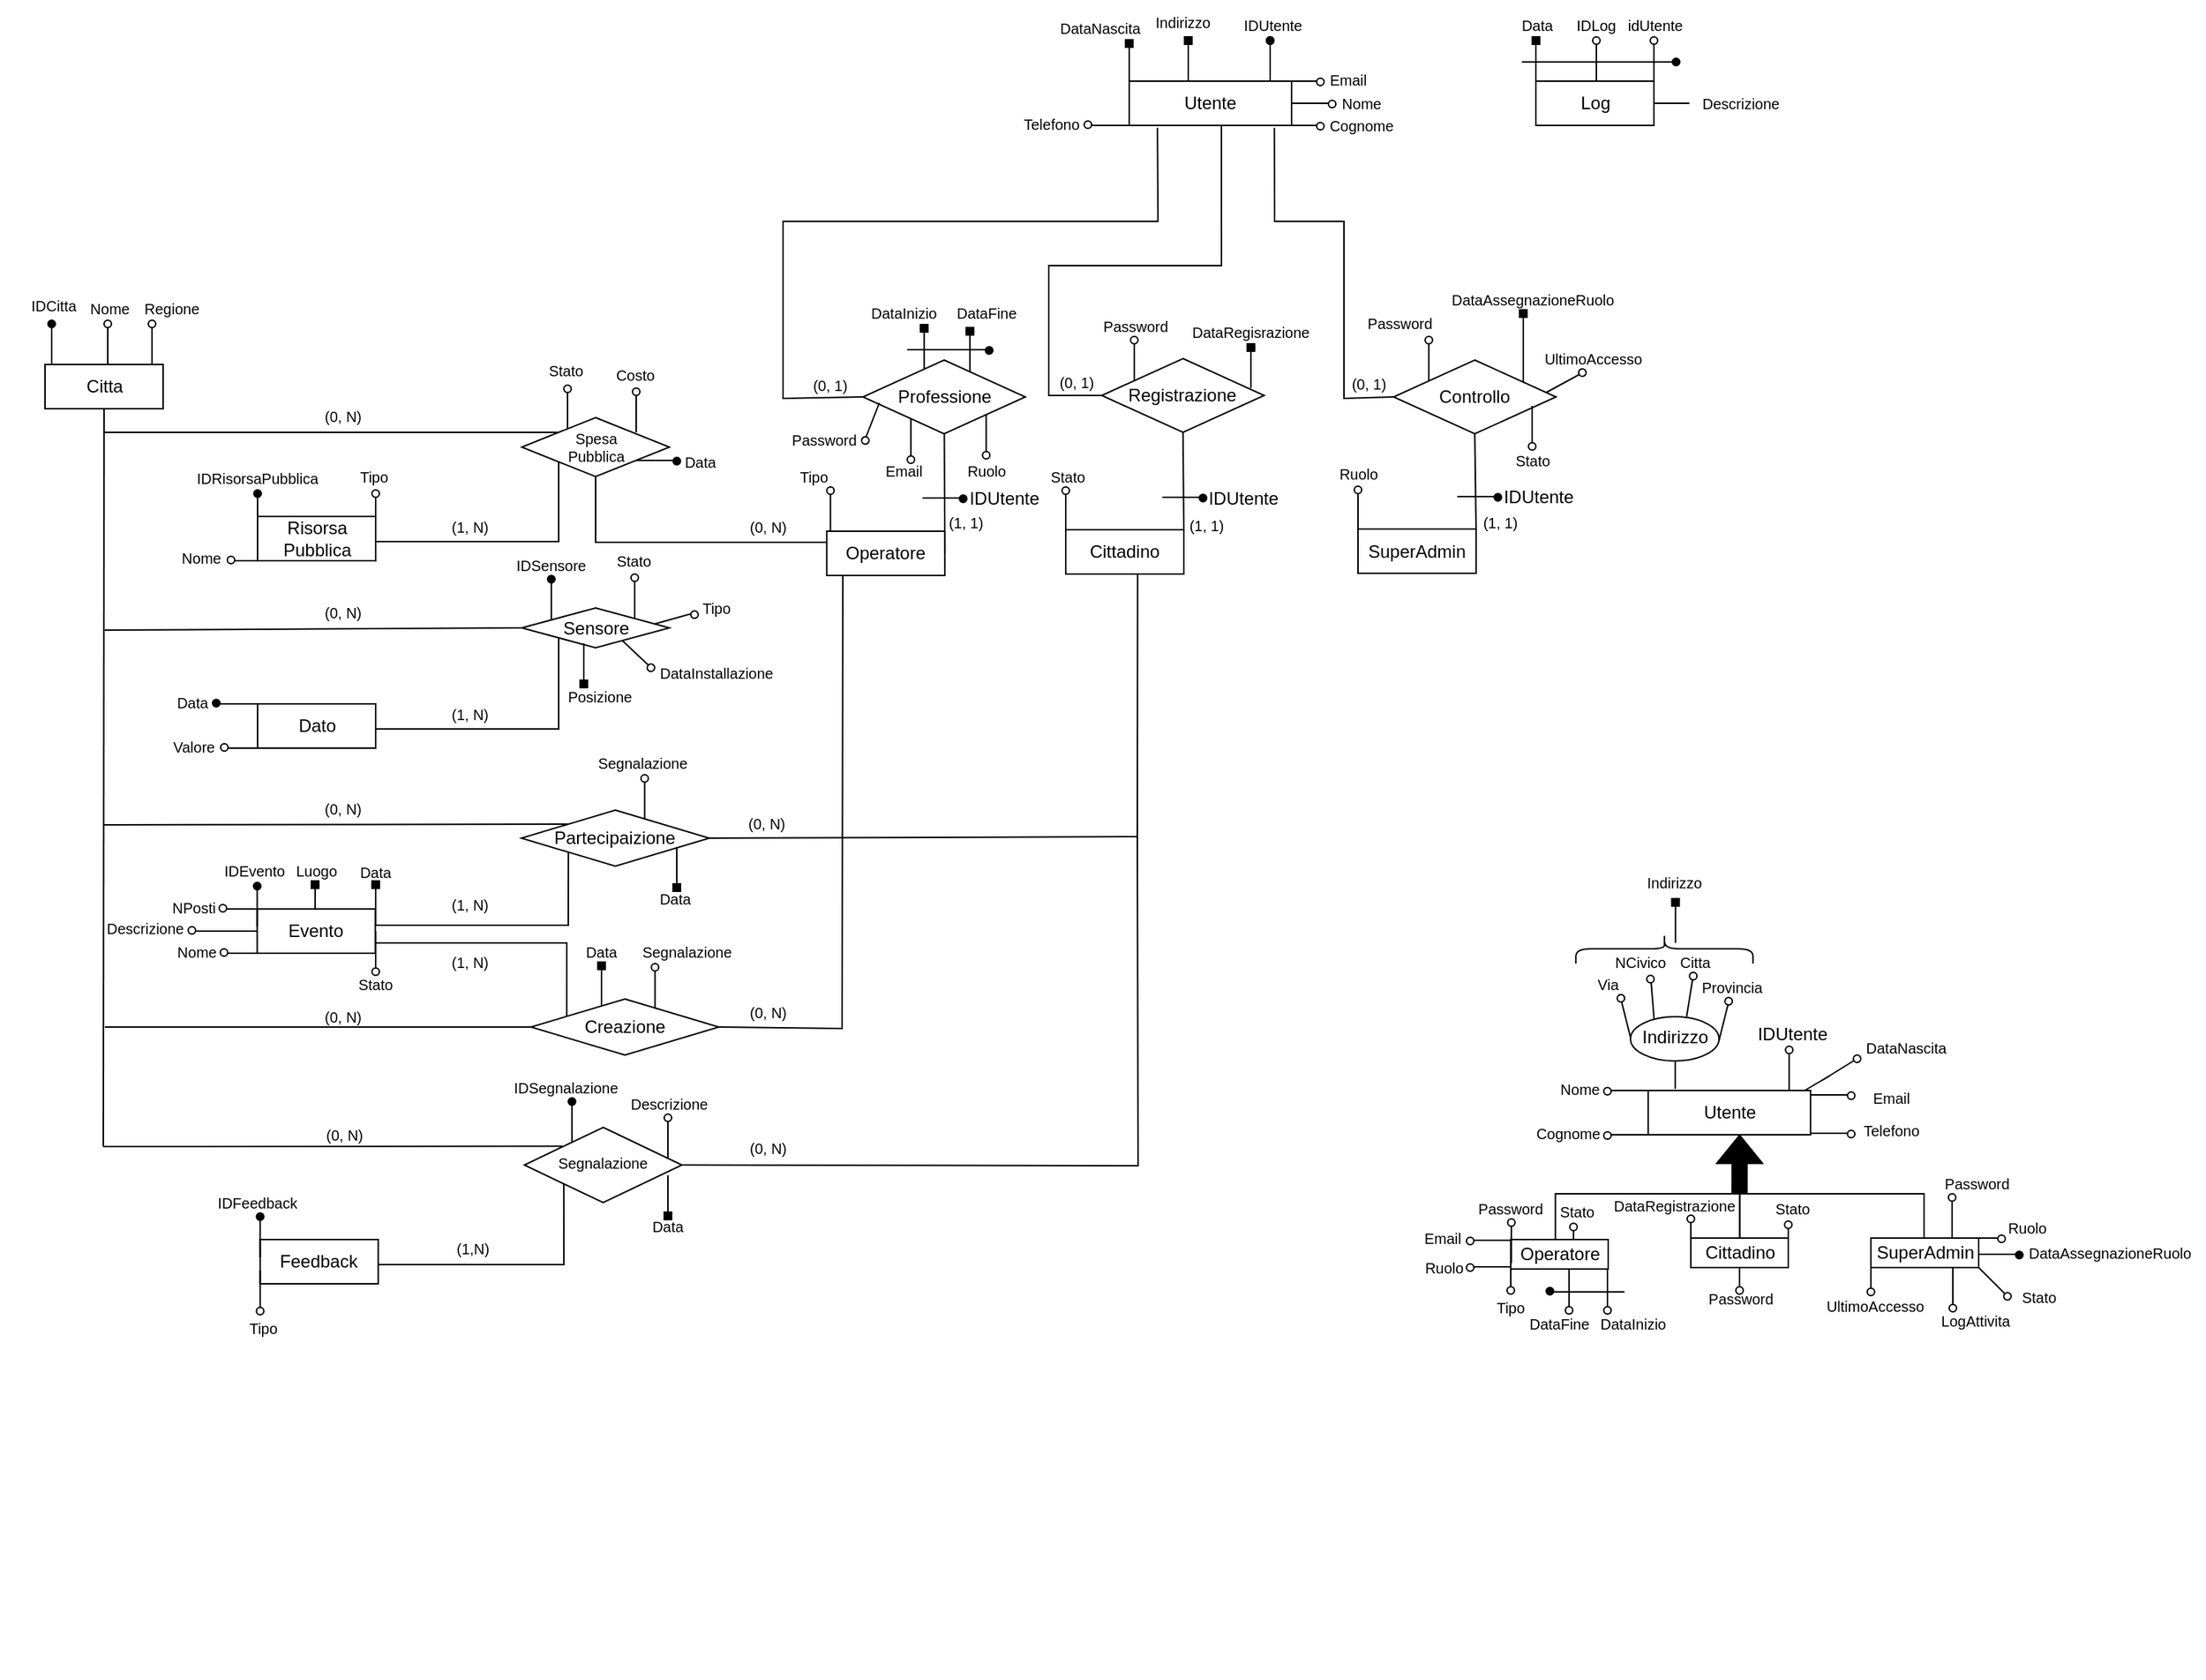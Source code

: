 <mxfile>
    <diagram name="Pagina-1" id="qD8-IgMIRUxjnWorhRo1">
        <mxGraphModel dx="246" dy="1470" grid="1" gridSize="10" guides="1" tooltips="1" connect="1" arrows="1" fold="1" page="1" pageScale="1" pageWidth="827" pageHeight="1169" math="0" shadow="0">
            <root>
                <mxCell id="0"/>
                <mxCell id="1" parent="0"/>
                <mxCell id="39" value="Descrizione" style="text;html=1;align=center;verticalAlign=middle;resizable=0;points=[];autosize=1;strokeColor=none;fillColor=none;fontSize=10;" parent="1" vertex="1">
                    <mxGeometry x="1138.12" y="-1082" width="80" height="30" as="geometry"/>
                </mxCell>
                <mxCell id="10" value="" style="group;pointerEvents=0;align=center;verticalAlign=top;fontFamily=Helvetica;fontSize=12;fontColor=default;fillColor=none;gradientColor=none;rotation=90;" parent="1" vertex="1" connectable="0">
                    <mxGeometry x="1132" y="-1082" width="5" height="30" as="geometry"/>
                </mxCell>
                <mxCell id="11" value="" style="endArrow=none;html=1;rounded=0;fontFamily=Helvetica;fontSize=12;fontColor=default;entryX=0;entryY=0;entryDx=0;entryDy=0;" parent="10" edge="1">
                    <mxGeometry width="50" height="50" relative="1" as="geometry">
                        <mxPoint x="-13" y="15" as="sourcePoint"/>
                        <mxPoint x="12" y="15" as="targetPoint"/>
                    </mxGeometry>
                </mxCell>
                <mxCell id="13" value="" style="ellipse;whiteSpace=wrap;html=1;pointerEvents=0;align=center;verticalAlign=top;fontFamily=Helvetica;fontSize=12;fillColor=none;strokeColor=#FFFFFF;rotation=0;fontColor=default;" parent="10" vertex="1">
                    <mxGeometry x="12" y="12.5" width="5" height="5" as="geometry"/>
                </mxCell>
                <mxCell id="sEaKDgSVYfcNvKfQJnW8-12" value="Data" style="text;html=1;align=center;verticalAlign=middle;resizable=0;points=[];autosize=1;strokeColor=none;fillColor=none;fontFamily=Helvetica;fontSize=10;fontColor=default;flipV=1;" parent="1" vertex="1">
                    <mxGeometry x="385.62" y="-507.5" width="40" height="30" as="geometry"/>
                </mxCell>
                <mxCell id="YjwHPkgiHejPP97CCBkF-3" value="Utente" style="rounded=0;whiteSpace=wrap;html=1;" parent="1" vertex="1">
                    <mxGeometry x="1115.62" y="-398" width="110" height="30" as="geometry"/>
                </mxCell>
                <mxCell id="YjwHPkgiHejPP97CCBkF-78" value="" style="whiteSpace=wrap;html=1;aspect=fixed;pointerEvents=0;align=center;verticalAlign=top;fontFamily=Helvetica;fontSize=12;fontColor=default;fillColor=none;gradientColor=none;" parent="1" vertex="1">
                    <mxGeometry width="20" as="geometry"/>
                </mxCell>
                <mxCell id="YjwHPkgiHejPP97CCBkF-81" value="IDUtente" style="text;html=1;align=center;verticalAlign=middle;resizable=0;points=[];autosize=1;strokeColor=none;fillColor=none;fontFamily=Helvetica;fontSize=12;fontColor=default;" parent="1" vertex="1">
                    <mxGeometry x="1177.62" y="-451" width="70" height="30" as="geometry"/>
                </mxCell>
                <mxCell id="YjwHPkgiHejPP97CCBkF-83" value="" style="group;pointerEvents=0;align=center;verticalAlign=top;fontFamily=Helvetica;fontSize=12;fontColor=default;fillColor=none;gradientColor=none;" parent="1" vertex="1" connectable="0">
                    <mxGeometry x="1208.62" y="-428" width="5" height="30" as="geometry"/>
                </mxCell>
                <mxCell id="YjwHPkgiHejPP97CCBkF-84" value="" style="endArrow=none;html=1;rounded=0;fontFamily=Helvetica;fontSize=12;fontColor=default;entryX=0;entryY=0;entryDx=0;entryDy=0;" parent="YjwHPkgiHejPP97CCBkF-83" edge="1">
                    <mxGeometry width="50" height="50" relative="1" as="geometry">
                        <mxPoint x="2.5" y="30" as="sourcePoint"/>
                        <mxPoint x="2.5" y="5" as="targetPoint"/>
                    </mxGeometry>
                </mxCell>
                <mxCell id="YjwHPkgiHejPP97CCBkF-85" value="" style="ellipse;whiteSpace=wrap;html=1;pointerEvents=0;align=center;verticalAlign=top;fontFamily=Helvetica;fontSize=12;fontColor=default;fillColor=none;gradientColor=none;rotation=-180;" parent="YjwHPkgiHejPP97CCBkF-83" vertex="1">
                    <mxGeometry width="5" height="5" as="geometry"/>
                </mxCell>
                <mxCell id="YjwHPkgiHejPP97CCBkF-86" value="Indirizzo" style="ellipse;whiteSpace=wrap;html=1;pointerEvents=0;align=center;verticalAlign=top;fontFamily=Helvetica;fontSize=12;fontColor=default;fillColor=none;gradientColor=none;" parent="1" vertex="1">
                    <mxGeometry x="1103.62" y="-448" width="60" height="30" as="geometry"/>
                </mxCell>
                <mxCell id="YjwHPkgiHejPP97CCBkF-91" value="" style="endArrow=none;html=1;rounded=0;fontFamily=Helvetica;fontSize=12;fontColor=default;exitX=0.148;exitY=-0.038;exitDx=0;exitDy=0;exitPerimeter=0;entryX=0.505;entryY=1;entryDx=0;entryDy=0;entryPerimeter=0;" parent="1" target="YjwHPkgiHejPP97CCBkF-86" edge="1">
                    <mxGeometry width="50" height="50" relative="1" as="geometry">
                        <mxPoint x="1133.9" y="-399.14" as="sourcePoint"/>
                        <mxPoint x="1135.62" y="-418" as="targetPoint"/>
                    </mxGeometry>
                </mxCell>
                <mxCell id="YjwHPkgiHejPP97CCBkF-92" value="" style="group;pointerEvents=0;align=center;verticalAlign=top;fontFamily=Helvetica;fontSize=12;fontColor=default;fillColor=none;gradientColor=none;rotation=-15;" parent="1" vertex="1" connectable="0">
                    <mxGeometry x="1097.62" y="-463" width="5" height="30" as="geometry"/>
                </mxCell>
                <mxCell id="YjwHPkgiHejPP97CCBkF-93" value="" style="endArrow=none;html=1;rounded=0;fontFamily=Helvetica;fontSize=12;fontColor=default;entryX=0;entryY=0;entryDx=0;entryDy=0;" parent="YjwHPkgiHejPP97CCBkF-92" edge="1">
                    <mxGeometry width="50" height="50" relative="1" as="geometry">
                        <mxPoint x="6" y="29" as="sourcePoint"/>
                        <mxPoint y="5" as="targetPoint"/>
                    </mxGeometry>
                </mxCell>
                <mxCell id="YjwHPkgiHejPP97CCBkF-94" value="" style="ellipse;whiteSpace=wrap;html=1;pointerEvents=0;align=center;verticalAlign=top;fontFamily=Helvetica;fontSize=12;fontColor=default;fillColor=none;gradientColor=none;rotation=-195;" parent="YjwHPkgiHejPP97CCBkF-92" vertex="1">
                    <mxGeometry x="-3" width="5" height="5" as="geometry"/>
                </mxCell>
                <mxCell id="YjwHPkgiHejPP97CCBkF-96" value="Via" style="text;html=1;align=center;verticalAlign=middle;resizable=0;points=[];autosize=1;strokeColor=none;fillColor=none;fontFamily=Helvetica;fontSize=10;fontColor=default;" parent="1" vertex="1">
                    <mxGeometry x="1067.62" y="-485" width="40" height="30" as="geometry"/>
                </mxCell>
                <mxCell id="YjwHPkgiHejPP97CCBkF-97" value="" style="group;pointerEvents=0;align=center;verticalAlign=top;fontFamily=Helvetica;fontSize=12;fontColor=default;fillColor=none;gradientColor=none;rotation=-5;" parent="1" vertex="1" connectable="0">
                    <mxGeometry x="1115.62" y="-476" width="5" height="30" as="geometry"/>
                </mxCell>
                <mxCell id="YjwHPkgiHejPP97CCBkF-98" value="" style="endArrow=none;html=1;rounded=0;fontFamily=Helvetica;fontSize=12;fontColor=default;entryX=0;entryY=0;entryDx=0;entryDy=0;" parent="YjwHPkgiHejPP97CCBkF-97" edge="1">
                    <mxGeometry width="50" height="50" relative="1" as="geometry">
                        <mxPoint x="4" y="30" as="sourcePoint"/>
                        <mxPoint x="2" y="5" as="targetPoint"/>
                    </mxGeometry>
                </mxCell>
                <mxCell id="YjwHPkgiHejPP97CCBkF-99" value="" style="ellipse;whiteSpace=wrap;html=1;pointerEvents=0;align=center;verticalAlign=top;fontFamily=Helvetica;fontSize=12;fontColor=default;fillColor=none;gradientColor=none;rotation=-185;" parent="YjwHPkgiHejPP97CCBkF-97" vertex="1">
                    <mxGeometry x="-1" width="5" height="5" as="geometry"/>
                </mxCell>
                <mxCell id="YjwHPkgiHejPP97CCBkF-100" value="NCivico" style="text;html=1;align=center;verticalAlign=middle;resizable=0;points=[];autosize=1;strokeColor=none;fillColor=none;fontFamily=Helvetica;fontSize=10;fontColor=default;" parent="1" vertex="1">
                    <mxGeometry x="1079.62" y="-500" width="60" height="30" as="geometry"/>
                </mxCell>
                <mxCell id="YjwHPkgiHejPP97CCBkF-101" value="" style="group;pointerEvents=0;align=center;verticalAlign=top;fontFamily=Helvetica;fontSize=12;fontColor=default;fillColor=none;gradientColor=none;rotation=10;" parent="1" vertex="1" connectable="0">
                    <mxGeometry x="1141.62" y="-478" width="5" height="30" as="geometry"/>
                </mxCell>
                <mxCell id="YjwHPkgiHejPP97CCBkF-102" value="" style="endArrow=none;html=1;rounded=0;fontFamily=Helvetica;fontSize=12;fontColor=default;entryX=0;entryY=0;entryDx=0;entryDy=0;" parent="YjwHPkgiHejPP97CCBkF-101" edge="1">
                    <mxGeometry width="50" height="50" relative="1" as="geometry">
                        <mxPoint y="30" as="sourcePoint"/>
                        <mxPoint x="4" y="5" as="targetPoint"/>
                    </mxGeometry>
                </mxCell>
                <mxCell id="YjwHPkgiHejPP97CCBkF-103" value="" style="ellipse;whiteSpace=wrap;html=1;pointerEvents=0;align=center;verticalAlign=top;fontFamily=Helvetica;fontSize=12;fontColor=default;fillColor=none;gradientColor=none;rotation=-170;" parent="YjwHPkgiHejPP97CCBkF-101" vertex="1">
                    <mxGeometry x="2" width="5" height="5" as="geometry"/>
                </mxCell>
                <mxCell id="YjwHPkgiHejPP97CCBkF-104" value="Citta" style="text;html=1;align=center;verticalAlign=middle;resizable=0;points=[];autosize=1;strokeColor=none;fillColor=none;fontFamily=Helvetica;fontSize=10;fontColor=default;" parent="1" vertex="1">
                    <mxGeometry x="1126.62" y="-500" width="40" height="30" as="geometry"/>
                </mxCell>
                <mxCell id="YjwHPkgiHejPP97CCBkF-106" value="" style="group;pointerEvents=0;align=center;verticalAlign=top;fontFamily=Helvetica;fontSize=12;fontColor=default;fillColor=none;gradientColor=none;rotation=15;" parent="1" vertex="1" connectable="0">
                    <mxGeometry x="1164.62" y="-461" width="8" height="30" as="geometry"/>
                </mxCell>
                <mxCell id="YjwHPkgiHejPP97CCBkF-107" value="" style="endArrow=none;html=1;rounded=0;fontFamily=Helvetica;fontSize=12;fontColor=default;entryX=0;entryY=0;entryDx=0;entryDy=0;" parent="YjwHPkgiHejPP97CCBkF-106" edge="1">
                    <mxGeometry width="50" height="50" relative="1" as="geometry">
                        <mxPoint x="-1" y="29" as="sourcePoint"/>
                        <mxPoint x="5" y="5" as="targetPoint"/>
                    </mxGeometry>
                </mxCell>
                <mxCell id="YjwHPkgiHejPP97CCBkF-108" value="" style="ellipse;whiteSpace=wrap;html=1;pointerEvents=0;align=center;verticalAlign=top;fontFamily=Helvetica;fontSize=12;fontColor=default;fillColor=none;gradientColor=none;rotation=-165;" parent="YjwHPkgiHejPP97CCBkF-106" vertex="1">
                    <mxGeometry x="3" width="5" height="5" as="geometry"/>
                </mxCell>
                <mxCell id="YjwHPkgiHejPP97CCBkF-109" value="Provincia" style="text;html=1;align=center;verticalAlign=middle;resizable=0;points=[];autosize=1;strokeColor=none;fillColor=none;fontFamily=Helvetica;fontSize=10;fontColor=default;" parent="1" vertex="1">
                    <mxGeometry x="1141.62" y="-483" width="60" height="30" as="geometry"/>
                </mxCell>
                <mxCell id="YjwHPkgiHejPP97CCBkF-113" value="" style="group" parent="1" vertex="1" connectable="0">
                    <mxGeometry x="1131.62" y="-528" width="5" height="30" as="geometry"/>
                </mxCell>
                <mxCell id="YjwHPkgiHejPP97CCBkF-114" value="" style="endArrow=none;html=1;rounded=0;fontFamily=Helvetica;fontSize=12;fontColor=default;entryX=0;entryY=0;entryDx=0;entryDy=0;" parent="YjwHPkgiHejPP97CCBkF-113" edge="1">
                    <mxGeometry width="50" height="50" relative="1" as="geometry">
                        <mxPoint x="2.5" y="30" as="sourcePoint"/>
                        <mxPoint x="2.5" y="5" as="targetPoint"/>
                    </mxGeometry>
                </mxCell>
                <mxCell id="YjwHPkgiHejPP97CCBkF-115" value="" style="whiteSpace=wrap;html=1;aspect=fixed;pointerEvents=0;align=center;verticalAlign=top;fontFamily=Helvetica;fontSize=12;fillColor=#000000;strokeColor=#000000;fillStyle=auto;" parent="YjwHPkgiHejPP97CCBkF-113" vertex="1">
                    <mxGeometry width="5" height="5" as="geometry"/>
                </mxCell>
                <mxCell id="YjwHPkgiHejPP97CCBkF-117" value="Indirizzo" style="text;html=1;align=center;verticalAlign=middle;resizable=0;points=[];autosize=1;strokeColor=none;fillColor=none;fontFamily=Helvetica;fontSize=10;fontColor=default;" parent="1" vertex="1">
                    <mxGeometry x="1102.62" y="-554" width="60" height="30" as="geometry"/>
                </mxCell>
                <mxCell id="YjwHPkgiHejPP97CCBkF-121" value="DataNascita" style="text;html=1;align=center;verticalAlign=middle;resizable=0;points=[];autosize=1;strokeColor=none;fillColor=none;fontFamily=Helvetica;fontSize=10;fontColor=default;" parent="1" vertex="1">
                    <mxGeometry x="1249.62" y="-442" width="80" height="30" as="geometry"/>
                </mxCell>
                <mxCell id="YjwHPkgiHejPP97CCBkF-129" value="Telefono" style="text;html=1;align=center;verticalAlign=middle;resizable=0;points=[];autosize=1;strokeColor=none;fillColor=none;fontFamily=Helvetica;fontSize=10;fontColor=default;" parent="1" vertex="1">
                    <mxGeometry x="1249.62" y="-386" width="60" height="30" as="geometry"/>
                </mxCell>
                <mxCell id="YjwHPkgiHejPP97CCBkF-143" value="" style="group;direction=east;rotation=-90;pointerEvents=0;align=center;verticalAlign=top;fontFamily=Helvetica;fontSize=12;fontColor=default;fillColor=none;gradientColor=none;" parent="1" vertex="1" connectable="0">
                    <mxGeometry x="1237.62" y="-410" width="5" height="30" as="geometry"/>
                </mxCell>
                <mxCell id="YjwHPkgiHejPP97CCBkF-144" value="" style="endArrow=none;html=1;rounded=0;fontFamily=Helvetica;fontSize=12;fontColor=default;entryX=0;entryY=0;entryDx=0;entryDy=0;" parent="YjwHPkgiHejPP97CCBkF-143" edge="1">
                    <mxGeometry width="50" height="50" relative="1" as="geometry">
                        <mxPoint x="-12" y="15" as="sourcePoint"/>
                        <mxPoint x="13" y="15" as="targetPoint"/>
                    </mxGeometry>
                </mxCell>
                <mxCell id="YjwHPkgiHejPP97CCBkF-145" value="" style="ellipse;whiteSpace=wrap;html=1;pointerEvents=0;align=center;verticalAlign=top;fontFamily=Helvetica;fontSize=12;fontColor=default;fillColor=none;gradientColor=none;rotation=-90;" parent="YjwHPkgiHejPP97CCBkF-143" vertex="1">
                    <mxGeometry x="13" y="13" width="5" height="5" as="geometry"/>
                </mxCell>
                <mxCell id="YjwHPkgiHejPP97CCBkF-147" value="" style="group;direction=east;rotation=-90;pointerEvents=0;align=center;verticalAlign=top;fontFamily=Helvetica;fontSize=12;fontColor=default;fillColor=none;gradientColor=none;" parent="1" vertex="1" connectable="0">
                    <mxGeometry x="1237.62" y="-384" width="5" height="30" as="geometry"/>
                </mxCell>
                <mxCell id="YjwHPkgiHejPP97CCBkF-148" value="" style="endArrow=none;html=1;rounded=0;fontFamily=Helvetica;fontSize=12;fontColor=default;entryX=0;entryY=0;entryDx=0;entryDy=0;" parent="YjwHPkgiHejPP97CCBkF-147" edge="1">
                    <mxGeometry width="50" height="50" relative="1" as="geometry">
                        <mxPoint x="-12" y="15" as="sourcePoint"/>
                        <mxPoint x="13" y="15" as="targetPoint"/>
                    </mxGeometry>
                </mxCell>
                <mxCell id="YjwHPkgiHejPP97CCBkF-149" value="" style="ellipse;whiteSpace=wrap;html=1;pointerEvents=0;align=center;verticalAlign=top;fontFamily=Helvetica;fontSize=12;fontColor=default;fillColor=none;gradientColor=none;rotation=-90;" parent="YjwHPkgiHejPP97CCBkF-147" vertex="1">
                    <mxGeometry x="13" y="13" width="5" height="5" as="geometry"/>
                </mxCell>
                <mxCell id="YjwHPkgiHejPP97CCBkF-150" value="" style="shape=flexArrow;endArrow=classic;html=1;rounded=0;fontFamily=Helvetica;fontSize=12;fontColor=default;entryX=0.563;entryY=0.995;entryDx=0;entryDy=0;entryPerimeter=0;labelBackgroundColor=#000000;fillColor=#000000;exitX=1;exitY=1;exitDx=0;exitDy=0;" parent="1" source="YjwHPkgiHejPP97CCBkF-153" target="YjwHPkgiHejPP97CCBkF-3" edge="1">
                    <mxGeometry width="50" height="50" relative="1" as="geometry">
                        <mxPoint x="1239.5" y="-328" as="sourcePoint"/>
                        <mxPoint x="1199.5" y="-368" as="targetPoint"/>
                    </mxGeometry>
                </mxCell>
                <mxCell id="YjwHPkgiHejPP97CCBkF-151" value="" style="shape=curlyBracket;whiteSpace=wrap;html=1;rounded=1;labelPosition=left;verticalLabelPosition=middle;align=right;verticalAlign=middle;pointerEvents=0;fontFamily=Helvetica;fontSize=12;fontColor=default;fillColor=none;gradientColor=none;rotation=90;" parent="1" vertex="1">
                    <mxGeometry x="1116.62" y="-554" width="20" height="120" as="geometry"/>
                </mxCell>
                <mxCell id="YjwHPkgiHejPP97CCBkF-153" value="" style="shape=partialRectangle;whiteSpace=wrap;html=1;bottom=1;right=1;left=1;top=0;fillColor=none;routingCenterX=-0.5;pointerEvents=0;align=center;verticalAlign=top;fontFamily=Helvetica;fontSize=12;fontColor=default;rotation=-180;" parent="1" vertex="1">
                    <mxGeometry x="1177.5" y="-328" width="125" height="30" as="geometry"/>
                </mxCell>
                <mxCell id="YjwHPkgiHejPP97CCBkF-154" value="" style="group;pointerEvents=0;align=center;verticalAlign=top;fontFamily=Helvetica;fontSize=12;fontColor=default;fillColor=none;gradientColor=none;rotation=60;" parent="1" vertex="1" connectable="0">
                    <mxGeometry x="1243.62" y="-428" width="16" height="60" as="geometry"/>
                </mxCell>
                <mxCell id="YjwHPkgiHejPP97CCBkF-155" value="" style="endArrow=none;html=1;rounded=0;fontFamily=Helvetica;fontSize=12;fontColor=default;entryX=0;entryY=0;entryDx=0;entryDy=0;" parent="YjwHPkgiHejPP97CCBkF-154" edge="1">
                    <mxGeometry width="50" height="50" relative="1" as="geometry">
                        <mxPoint x="-10" y="23" as="sourcePoint"/>
                        <mxPoint x="11" y="10" as="targetPoint"/>
                    </mxGeometry>
                </mxCell>
                <mxCell id="YjwHPkgiHejPP97CCBkF-156" value="" style="ellipse;whiteSpace=wrap;html=1;pointerEvents=0;align=center;verticalAlign=top;fontFamily=Helvetica;fontSize=12;fontColor=default;fillColor=none;gradientColor=none;rotation=-120;" parent="YjwHPkgiHejPP97CCBkF-154" vertex="1">
                    <mxGeometry x="11" y="6" width="5" height="5" as="geometry"/>
                </mxCell>
                <mxCell id="YjwHPkgiHejPP97CCBkF-157" value="" style="endArrow=none;html=1;rounded=0;fontFamily=Helvetica;fontSize=12;fontColor=default;" parent="1" edge="1">
                    <mxGeometry width="50" height="50" relative="1" as="geometry">
                        <mxPoint x="1221.62" y="-398" as="sourcePoint"/>
                        <mxPoint x="1238.62" y="-408" as="targetPoint"/>
                    </mxGeometry>
                </mxCell>
                <mxCell id="YjwHPkgiHejPP97CCBkF-125" value="Email" style="text;html=1;align=center;verticalAlign=middle;resizable=0;points=[];autosize=1;strokeColor=none;fillColor=none;fontFamily=Helvetica;fontSize=10;fontColor=default;" parent="1" vertex="1">
                    <mxGeometry x="1254.62" y="-408" width="50" height="30" as="geometry"/>
                </mxCell>
                <mxCell id="YjwHPkgiHejPP97CCBkF-158" value="Cittadino" style="rounded=0;whiteSpace=wrap;html=1;pointerEvents=0;align=center;verticalAlign=middle;fontFamily=Helvetica;fontSize=12;fontColor=default;fillColor=none;gradientColor=none;" parent="1" vertex="1">
                    <mxGeometry x="1144.5" y="-298" width="66" height="20" as="geometry"/>
                </mxCell>
                <mxCell id="YjwHPkgiHejPP97CCBkF-159" value="SuperAdmin" style="rounded=0;whiteSpace=wrap;html=1;pointerEvents=0;align=center;verticalAlign=middle;fontFamily=Helvetica;fontSize=12;fontColor=default;fillColor=none;gradientColor=none;" parent="1" vertex="1">
                    <mxGeometry x="1266.5" y="-298" width="73" height="20" as="geometry"/>
                </mxCell>
                <mxCell id="YjwHPkgiHejPP97CCBkF-163" value="Password" style="text;html=1;align=center;verticalAlign=middle;resizable=0;points=[];autosize=1;strokeColor=none;fillColor=none;fontFamily=Helvetica;fontSize=10;fontColor=default;" parent="1" vertex="1">
                    <mxGeometry x="1142.5" y="-272" width="70" height="30" as="geometry"/>
                </mxCell>
                <mxCell id="YjwHPkgiHejPP97CCBkF-171" value="" style="group;direction=east;rotation=-90;pointerEvents=0;align=center;verticalAlign=top;fontFamily=Helvetica;fontSize=12;fontColor=default;fillColor=none;gradientColor=none;" parent="1" vertex="1" connectable="0">
                    <mxGeometry x="1339.5" y="-313" width="5" height="30" as="geometry"/>
                </mxCell>
                <mxCell id="YjwHPkgiHejPP97CCBkF-172" value="" style="endArrow=none;html=1;rounded=0;fontFamily=Helvetica;fontSize=12;fontColor=default;entryX=0;entryY=0;entryDx=0;entryDy=0;" parent="YjwHPkgiHejPP97CCBkF-171" edge="1">
                    <mxGeometry width="50" height="50" relative="1" as="geometry">
                        <mxPoint x="-12" y="15" as="sourcePoint"/>
                        <mxPoint x="13" y="15" as="targetPoint"/>
                    </mxGeometry>
                </mxCell>
                <mxCell id="YjwHPkgiHejPP97CCBkF-173" value="" style="ellipse;whiteSpace=wrap;html=1;pointerEvents=0;align=center;verticalAlign=top;fontFamily=Helvetica;fontSize=12;fontColor=default;fillColor=none;gradientColor=none;rotation=-90;" parent="YjwHPkgiHejPP97CCBkF-171" vertex="1">
                    <mxGeometry x="13" y="13" width="5" height="5" as="geometry"/>
                </mxCell>
                <mxCell id="YjwHPkgiHejPP97CCBkF-174" value="Ruolo" style="text;html=1;align=center;verticalAlign=middle;resizable=0;points=[];autosize=1;strokeColor=none;fillColor=none;fontFamily=Helvetica;fontSize=10;fontColor=default;" parent="1" vertex="1">
                    <mxGeometry x="1346.5" y="-320" width="50" height="30" as="geometry"/>
                </mxCell>
                <mxCell id="YjwHPkgiHejPP97CCBkF-178" value="DataAssegnazioneRuolo" style="text;html=1;align=center;verticalAlign=middle;resizable=0;points=[];autosize=1;strokeColor=none;fillColor=none;fontFamily=Helvetica;fontSize=10;fontColor=default;" parent="1" vertex="1">
                    <mxGeometry x="1362.5" y="-303" width="130" height="30" as="geometry"/>
                </mxCell>
                <mxCell id="YjwHPkgiHejPP97CCBkF-182" value="" style="group;pointerEvents=0;align=center;verticalAlign=top;fontFamily=Helvetica;fontSize=12;fontColor=default;fillColor=none;gradientColor=none;" parent="1" vertex="1" connectable="0">
                    <mxGeometry x="1264" y="-289" width="5" height="30" as="geometry"/>
                </mxCell>
                <mxCell id="YjwHPkgiHejPP97CCBkF-183" value="" style="endArrow=none;html=1;rounded=0;fontFamily=Helvetica;fontSize=12;fontColor=default;entryX=0;entryY=0;entryDx=0;entryDy=0;" parent="YjwHPkgiHejPP97CCBkF-182" edge="1">
                    <mxGeometry width="50" height="50" relative="1" as="geometry">
                        <mxPoint x="2.5" as="sourcePoint"/>
                        <mxPoint x="2.5" y="25" as="targetPoint"/>
                    </mxGeometry>
                </mxCell>
                <mxCell id="YjwHPkgiHejPP97CCBkF-184" value="" style="ellipse;whiteSpace=wrap;html=1;pointerEvents=0;align=center;verticalAlign=top;fontFamily=Helvetica;fontSize=12;fontColor=default;fillColor=none;gradientColor=none;" parent="YjwHPkgiHejPP97CCBkF-182" vertex="1">
                    <mxGeometry y="25" width="5" height="5" as="geometry"/>
                </mxCell>
                <mxCell id="YjwHPkgiHejPP97CCBkF-185" value="UltimoAccesso" style="text;html=1;align=center;verticalAlign=middle;resizable=0;points=[];autosize=1;strokeColor=none;fillColor=none;fontFamily=Helvetica;fontSize=10;fontColor=default;" parent="1" vertex="1">
                    <mxGeometry x="1223.5" y="-267" width="90" height="30" as="geometry"/>
                </mxCell>
                <mxCell id="YjwHPkgiHejPP97CCBkF-186" value="" style="group;pointerEvents=0;align=center;verticalAlign=top;fontFamily=Helvetica;fontSize=12;fontColor=default;fillColor=none;gradientColor=none;" parent="1" vertex="1" connectable="0">
                    <mxGeometry x="1319.5" y="-278" width="5" height="30" as="geometry"/>
                </mxCell>
                <mxCell id="YjwHPkgiHejPP97CCBkF-187" value="" style="endArrow=none;html=1;rounded=0;fontFamily=Helvetica;fontSize=12;fontColor=default;entryX=0;entryY=0;entryDx=0;entryDy=0;" parent="YjwHPkgiHejPP97CCBkF-186" edge="1">
                    <mxGeometry width="50" height="50" relative="1" as="geometry">
                        <mxPoint x="2.5" as="sourcePoint"/>
                        <mxPoint x="2.5" y="25" as="targetPoint"/>
                    </mxGeometry>
                </mxCell>
                <mxCell id="YjwHPkgiHejPP97CCBkF-188" value="" style="ellipse;whiteSpace=wrap;html=1;pointerEvents=0;align=center;verticalAlign=top;fontFamily=Helvetica;fontSize=12;fontColor=default;fillColor=none;gradientColor=none;" parent="YjwHPkgiHejPP97CCBkF-186" vertex="1">
                    <mxGeometry y="25" width="5" height="5" as="geometry"/>
                </mxCell>
                <mxCell id="YjwHPkgiHejPP97CCBkF-189" value="LogAttivita" style="text;html=1;align=center;verticalAlign=middle;resizable=0;points=[];autosize=1;strokeColor=none;fillColor=none;fontFamily=Helvetica;fontSize=10;fontColor=default;" parent="1" vertex="1">
                    <mxGeometry x="1301.5" y="-257" width="70" height="30" as="geometry"/>
                </mxCell>
                <mxCell id="YjwHPkgiHejPP97CCBkF-190" value="" style="group;pointerEvents=0;align=center;verticalAlign=top;fontFamily=Helvetica;fontSize=12;fontColor=default;fillColor=none;gradientColor=none;rotation=-45;" parent="1" vertex="1" connectable="0">
                    <mxGeometry x="1347.5" y="-282" width="5" height="30" as="geometry"/>
                </mxCell>
                <mxCell id="YjwHPkgiHejPP97CCBkF-191" value="" style="endArrow=none;html=1;rounded=0;fontFamily=Helvetica;fontSize=12;fontColor=default;entryX=0;entryY=0;entryDx=0;entryDy=0;" parent="YjwHPkgiHejPP97CCBkF-190" edge="1">
                    <mxGeometry width="50" height="50" relative="1" as="geometry">
                        <mxPoint x="-8" y="4" as="sourcePoint"/>
                        <mxPoint x="10" y="22" as="targetPoint"/>
                    </mxGeometry>
                </mxCell>
                <mxCell id="YjwHPkgiHejPP97CCBkF-192" value="" style="ellipse;whiteSpace=wrap;html=1;pointerEvents=0;align=center;verticalAlign=top;fontFamily=Helvetica;fontSize=12;fontColor=default;fillColor=none;gradientColor=none;rotation=-45;" parent="YjwHPkgiHejPP97CCBkF-190" vertex="1">
                    <mxGeometry x="9" y="21" width="5" height="5" as="geometry"/>
                </mxCell>
                <mxCell id="YjwHPkgiHejPP97CCBkF-193" value="Stato" style="text;html=1;align=center;verticalAlign=middle;resizable=0;points=[];autosize=1;strokeColor=none;fillColor=none;fontFamily=Helvetica;fontSize=10;fontColor=default;" parent="1" vertex="1">
                    <mxGeometry x="1354.5" y="-273" width="50" height="30" as="geometry"/>
                </mxCell>
                <mxCell id="YjwHPkgiHejPP97CCBkF-194" value="Citta" style="rounded=0;whiteSpace=wrap;html=1;" parent="1" vertex="1">
                    <mxGeometry x="29.5" y="-890" width="80" height="30" as="geometry"/>
                </mxCell>
                <mxCell id="YjwHPkgiHejPP97CCBkF-195" value="" style="group;pointerEvents=0;align=center;verticalAlign=top;fontFamily=Helvetica;fontSize=12;fontColor=default;fillColor=none;gradientColor=none;" parent="1" vertex="1" connectable="0">
                    <mxGeometry x="31.5" y="-920" width="5" height="30" as="geometry"/>
                </mxCell>
                <mxCell id="YjwHPkgiHejPP97CCBkF-196" value="" style="endArrow=none;html=1;rounded=0;fontFamily=Helvetica;fontSize=12;fontColor=default;entryX=0;entryY=0;entryDx=0;entryDy=0;" parent="YjwHPkgiHejPP97CCBkF-195" edge="1">
                    <mxGeometry width="50" height="50" relative="1" as="geometry">
                        <mxPoint x="2.5" y="30" as="sourcePoint"/>
                        <mxPoint x="2.5" y="5" as="targetPoint"/>
                    </mxGeometry>
                </mxCell>
                <mxCell id="YjwHPkgiHejPP97CCBkF-197" value="" style="ellipse;whiteSpace=wrap;html=1;pointerEvents=0;align=center;verticalAlign=top;fontFamily=Helvetica;fontSize=12;fillColor=#000000;strokeColor=#000000;fontColor=default;rotation=-180;" parent="YjwHPkgiHejPP97CCBkF-195" vertex="1">
                    <mxGeometry width="5" height="5" as="geometry"/>
                </mxCell>
                <mxCell id="YjwHPkgiHejPP97CCBkF-198" value="IDCitta" style="text;html=1;align=center;verticalAlign=middle;resizable=0;points=[];autosize=1;strokeColor=none;fillColor=none;fontFamily=Helvetica;fontSize=10;fontColor=default;" parent="1" vertex="1">
                    <mxGeometry x="10" y="-945" width="50" height="30" as="geometry"/>
                </mxCell>
                <mxCell id="YjwHPkgiHejPP97CCBkF-199" value="" style="group;pointerEvents=0;align=center;verticalAlign=top;fontFamily=Helvetica;fontSize=12;fontColor=default;fillColor=none;gradientColor=none;" parent="1" vertex="1" connectable="0">
                    <mxGeometry x="69.5" y="-920" width="5" height="30" as="geometry"/>
                </mxCell>
                <mxCell id="YjwHPkgiHejPP97CCBkF-200" value="" style="endArrow=none;html=1;rounded=0;fontFamily=Helvetica;fontSize=12;fontColor=default;entryX=0;entryY=0;entryDx=0;entryDy=0;" parent="YjwHPkgiHejPP97CCBkF-199" edge="1">
                    <mxGeometry width="50" height="50" relative="1" as="geometry">
                        <mxPoint x="2.5" y="30" as="sourcePoint"/>
                        <mxPoint x="2.5" y="5" as="targetPoint"/>
                    </mxGeometry>
                </mxCell>
                <mxCell id="YjwHPkgiHejPP97CCBkF-201" value="" style="ellipse;whiteSpace=wrap;html=1;pointerEvents=0;align=center;verticalAlign=top;fontFamily=Helvetica;fontSize=12;fontColor=default;fillColor=none;gradientColor=none;rotation=-180;" parent="YjwHPkgiHejPP97CCBkF-199" vertex="1">
                    <mxGeometry width="5" height="5" as="geometry"/>
                </mxCell>
                <mxCell id="YjwHPkgiHejPP97CCBkF-202" value="Nome" style="text;html=1;align=center;verticalAlign=middle;resizable=0;points=[];autosize=1;strokeColor=none;fillColor=none;fontFamily=Helvetica;fontSize=10;fontColor=default;" parent="1" vertex="1">
                    <mxGeometry x="47.5" y="-943" width="50" height="30" as="geometry"/>
                </mxCell>
                <mxCell id="YjwHPkgiHejPP97CCBkF-203" value="" style="group;pointerEvents=0;align=center;verticalAlign=top;fontFamily=Helvetica;fontSize=12;fontColor=default;fillColor=none;gradientColor=none;" parent="1" vertex="1" connectable="0">
                    <mxGeometry x="99.5" y="-920" width="5" height="30" as="geometry"/>
                </mxCell>
                <mxCell id="YjwHPkgiHejPP97CCBkF-204" value="" style="endArrow=none;html=1;rounded=0;fontFamily=Helvetica;fontSize=12;fontColor=default;entryX=0;entryY=0;entryDx=0;entryDy=0;" parent="YjwHPkgiHejPP97CCBkF-203" edge="1">
                    <mxGeometry width="50" height="50" relative="1" as="geometry">
                        <mxPoint x="2.5" y="30" as="sourcePoint"/>
                        <mxPoint x="2.5" y="5" as="targetPoint"/>
                    </mxGeometry>
                </mxCell>
                <mxCell id="YjwHPkgiHejPP97CCBkF-205" value="" style="ellipse;whiteSpace=wrap;html=1;pointerEvents=0;align=center;verticalAlign=top;fontFamily=Helvetica;fontSize=12;fontColor=default;fillColor=none;gradientColor=none;rotation=-180;" parent="YjwHPkgiHejPP97CCBkF-203" vertex="1">
                    <mxGeometry width="5" height="5" as="geometry"/>
                </mxCell>
                <mxCell id="YjwHPkgiHejPP97CCBkF-206" value="Regione" style="text;html=1;align=center;verticalAlign=middle;resizable=0;points=[];autosize=1;strokeColor=none;fillColor=none;fontFamily=Helvetica;fontSize=10;fontColor=default;" parent="1" vertex="1">
                    <mxGeometry x="85" y="-943" width="60" height="30" as="geometry"/>
                </mxCell>
                <mxCell id="YjwHPkgiHejPP97CCBkF-214" value="Risorsa&lt;div&gt;Pubblica&lt;/div&gt;" style="rounded=0;whiteSpace=wrap;html=1;" parent="1" vertex="1">
                    <mxGeometry x="173.5" y="-787" width="80" height="30" as="geometry"/>
                </mxCell>
                <mxCell id="YjwHPkgiHejPP97CCBkF-215" value="" style="group;pointerEvents=0;align=center;verticalAlign=top;fontFamily=Helvetica;fontSize=12;fontColor=default;fillColor=none;gradientColor=none;" parent="1" vertex="1" connectable="0">
                    <mxGeometry x="171" y="-805" width="5" height="30" as="geometry"/>
                </mxCell>
                <mxCell id="YjwHPkgiHejPP97CCBkF-216" value="" style="endArrow=none;html=1;rounded=0;fontFamily=Helvetica;fontSize=12;fontColor=default;entryX=0;entryY=0;entryDx=0;entryDy=0;" parent="YjwHPkgiHejPP97CCBkF-215" edge="1">
                    <mxGeometry width="50" height="50" relative="1" as="geometry">
                        <mxPoint x="2.5" y="30" as="sourcePoint"/>
                        <mxPoint x="2.5" y="5" as="targetPoint"/>
                    </mxGeometry>
                </mxCell>
                <mxCell id="YjwHPkgiHejPP97CCBkF-217" value="" style="ellipse;whiteSpace=wrap;html=1;pointerEvents=0;align=center;verticalAlign=top;fontFamily=Helvetica;fontSize=12;fillColor=#000000;strokeColor=#000000;fontColor=default;rotation=-180;" parent="YjwHPkgiHejPP97CCBkF-215" vertex="1">
                    <mxGeometry width="5" height="5" as="geometry"/>
                </mxCell>
                <mxCell id="YjwHPkgiHejPP97CCBkF-218" value="IDRisorsaPubblica" style="text;html=1;align=center;verticalAlign=middle;resizable=0;points=[];autosize=1;strokeColor=none;fillColor=none;fontFamily=Helvetica;fontSize=10;fontColor=default;" parent="1" vertex="1">
                    <mxGeometry x="118" y="-828" width="110" height="30" as="geometry"/>
                </mxCell>
                <mxCell id="YjwHPkgiHejPP97CCBkF-219" value="" style="group;pointerEvents=0;align=center;verticalAlign=top;fontFamily=Helvetica;fontSize=12;fontColor=default;fillColor=none;gradientColor=none;" parent="1" vertex="1" connectable="0">
                    <mxGeometry x="251" y="-805" width="5" height="30" as="geometry"/>
                </mxCell>
                <mxCell id="YjwHPkgiHejPP97CCBkF-220" value="" style="endArrow=none;html=1;rounded=0;fontFamily=Helvetica;fontSize=12;fontColor=default;entryX=0;entryY=0;entryDx=0;entryDy=0;" parent="YjwHPkgiHejPP97CCBkF-219" edge="1">
                    <mxGeometry width="50" height="50" relative="1" as="geometry">
                        <mxPoint x="2.5" y="30" as="sourcePoint"/>
                        <mxPoint x="2.5" y="5" as="targetPoint"/>
                    </mxGeometry>
                </mxCell>
                <mxCell id="YjwHPkgiHejPP97CCBkF-221" value="" style="ellipse;whiteSpace=wrap;html=1;pointerEvents=0;align=center;verticalAlign=top;fontFamily=Helvetica;fontSize=12;fontColor=default;fillColor=none;gradientColor=none;rotation=-180;" parent="YjwHPkgiHejPP97CCBkF-219" vertex="1">
                    <mxGeometry width="5" height="5" as="geometry"/>
                </mxCell>
                <mxCell id="YjwHPkgiHejPP97CCBkF-222" value="Tipo" style="text;html=1;align=center;verticalAlign=middle;resizable=0;points=[];autosize=1;strokeColor=none;fillColor=none;fontFamily=Helvetica;fontSize=10;fontColor=default;" parent="1" vertex="1">
                    <mxGeometry x="231.5" y="-829" width="40" height="30" as="geometry"/>
                </mxCell>
                <mxCell id="pfabtf4lPMMX-cfPk-Wo-1" style="edgeStyle=orthogonalEdgeStyle;rounded=0;orthogonalLoop=1;jettySize=auto;html=1;exitX=0.5;exitY=1;exitDx=0;exitDy=0;entryX=0;entryY=0.25;entryDx=0;entryDy=0;endArrow=none;endFill=0;" parent="1" source="YjwHPkgiHejPP97CCBkF-231" target="f8H7bPCvHPPE9_fxp1JB-1" edge="1">
                    <mxGeometry relative="1" as="geometry"/>
                </mxCell>
                <mxCell id="YjwHPkgiHejPP97CCBkF-231" value="&lt;font style=&quot;font-size: 10px;&quot;&gt;Spesa&lt;/font&gt;&lt;div style=&quot;font-size: 10px;&quot;&gt;&lt;font style=&quot;font-size: 10px;&quot;&gt;Pubblica&lt;/font&gt;&lt;/div&gt;" style="rhombus;whiteSpace=wrap;html=1;pointerEvents=0;align=center;verticalAlign=top;fontFamily=Helvetica;fontSize=12;fontColor=default;fillColor=none;gradientColor=none;" parent="1" vertex="1">
                    <mxGeometry x="352.5" y="-854" width="100" height="40" as="geometry"/>
                </mxCell>
                <mxCell id="YjwHPkgiHejPP97CCBkF-232" value="" style="endArrow=none;html=1;rounded=0;fontFamily=Helvetica;fontSize=12;fontColor=default;exitX=0;exitY=0;exitDx=0;exitDy=0;" parent="1" source="YjwHPkgiHejPP97CCBkF-231" edge="1">
                    <mxGeometry width="50" height="50" relative="1" as="geometry">
                        <mxPoint x="239.5" y="-770" as="sourcePoint"/>
                        <mxPoint x="69.5" y="-844" as="targetPoint"/>
                        <Array as="points">
                            <mxPoint x="69.5" y="-844"/>
                        </Array>
                    </mxGeometry>
                </mxCell>
                <mxCell id="YjwHPkgiHejPP97CCBkF-233" value="" style="endArrow=none;html=1;rounded=0;fontFamily=Helvetica;fontSize=12;fontColor=default;entryX=0;entryY=1;entryDx=0;entryDy=0;exitX=0.995;exitY=0.566;exitDx=0;exitDy=0;exitPerimeter=0;" parent="1" source="YjwHPkgiHejPP97CCBkF-214" target="YjwHPkgiHejPP97CCBkF-231" edge="1">
                    <mxGeometry width="50" height="50" relative="1" as="geometry">
                        <mxPoint x="259.5" y="-770" as="sourcePoint"/>
                        <mxPoint x="289.5" y="-820" as="targetPoint"/>
                        <Array as="points">
                            <mxPoint x="377.5" y="-770"/>
                        </Array>
                    </mxGeometry>
                </mxCell>
                <mxCell id="YjwHPkgiHejPP97CCBkF-234" value="(0, N)" style="text;html=1;align=center;verticalAlign=middle;resizable=0;points=[];autosize=1;strokeColor=none;fillColor=none;fontFamily=Helvetica;fontSize=10;fontColor=default;" parent="1" vertex="1">
                    <mxGeometry x="206" y="-870" width="50" height="30" as="geometry"/>
                </mxCell>
                <mxCell id="YjwHPkgiHejPP97CCBkF-235" value="(1, N)" style="text;html=1;align=center;verticalAlign=middle;resizable=0;points=[];autosize=1;strokeColor=none;fillColor=none;fontFamily=Helvetica;fontSize=10;fontColor=default;" parent="1" vertex="1">
                    <mxGeometry x="291.5" y="-795" width="50" height="30" as="geometry"/>
                </mxCell>
                <mxCell id="YjwHPkgiHejPP97CCBkF-236" value="" style="group;pointerEvents=0;align=center;verticalAlign=top;fontFamily=Helvetica;fontSize=12;fontColor=default;fillColor=none;gradientColor=none;" parent="1" vertex="1" connectable="0">
                    <mxGeometry x="427.5" y="-874" width="5" height="30" as="geometry"/>
                </mxCell>
                <mxCell id="YjwHPkgiHejPP97CCBkF-237" value="" style="endArrow=none;html=1;rounded=0;fontFamily=Helvetica;fontSize=12;fontColor=default;entryX=0;entryY=0;entryDx=0;entryDy=0;" parent="YjwHPkgiHejPP97CCBkF-236" edge="1">
                    <mxGeometry width="50" height="50" relative="1" as="geometry">
                        <mxPoint x="2.5" y="30" as="sourcePoint"/>
                        <mxPoint x="2.5" y="5" as="targetPoint"/>
                    </mxGeometry>
                </mxCell>
                <mxCell id="YjwHPkgiHejPP97CCBkF-238" value="" style="ellipse;whiteSpace=wrap;html=1;pointerEvents=0;align=center;verticalAlign=top;fontFamily=Helvetica;fontSize=12;fontColor=default;fillColor=none;gradientColor=none;rotation=-180;" parent="YjwHPkgiHejPP97CCBkF-236" vertex="1">
                    <mxGeometry width="5" height="5" as="geometry"/>
                </mxCell>
                <mxCell id="YjwHPkgiHejPP97CCBkF-239" value="Costo" style="text;html=1;align=center;verticalAlign=middle;resizable=0;points=[];autosize=1;strokeColor=none;fillColor=none;fontFamily=Helvetica;fontSize=10;fontColor=default;" parent="1" vertex="1">
                    <mxGeometry x="404" y="-898" width="50" height="30" as="geometry"/>
                </mxCell>
                <mxCell id="YjwHPkgiHejPP97CCBkF-243" value="Data" style="text;html=1;align=center;verticalAlign=middle;resizable=0;points=[];autosize=1;strokeColor=none;fillColor=none;fontFamily=Helvetica;fontSize=10;fontColor=default;" parent="1" vertex="1">
                    <mxGeometry x="453" y="-839" width="40" height="30" as="geometry"/>
                </mxCell>
                <mxCell id="YjwHPkgiHejPP97CCBkF-244" value="" style="endArrow=none;html=1;rounded=0;fontFamily=Helvetica;fontSize=12;fontColor=default;entryX=0.5;entryY=1;entryDx=0;entryDy=0;" parent="1" target="YjwHPkgiHejPP97CCBkF-194" edge="1">
                    <mxGeometry width="50" height="50" relative="1" as="geometry">
                        <mxPoint x="69" y="-360" as="sourcePoint"/>
                        <mxPoint x="69.5" y="-843" as="targetPoint"/>
                    </mxGeometry>
                </mxCell>
                <mxCell id="YjwHPkgiHejPP97CCBkF-245" value="Dato" style="rounded=0;whiteSpace=wrap;html=1;" parent="1" vertex="1">
                    <mxGeometry x="173.5" y="-660" width="80" height="30" as="geometry"/>
                </mxCell>
                <mxCell id="YjwHPkgiHejPP97CCBkF-254" value="&lt;div style=&quot;&quot;&gt;&lt;span style=&quot;background-color: initial;&quot;&gt;Sensore&lt;/span&gt;&lt;br&gt;&lt;/div&gt;" style="rhombus;whiteSpace=wrap;html=1;pointerEvents=0;align=center;verticalAlign=top;fontFamily=Helvetica;fontSize=12;fontColor=default;fillColor=none;gradientColor=none;" parent="1" vertex="1">
                    <mxGeometry x="352.5" y="-725" width="100" height="27" as="geometry"/>
                </mxCell>
                <mxCell id="YjwHPkgiHejPP97CCBkF-255" value="" style="endArrow=none;html=1;rounded=0;fontFamily=Helvetica;fontSize=12;fontColor=default;entryX=0;entryY=1;entryDx=0;entryDy=0;exitX=0.995;exitY=0.566;exitDx=0;exitDy=0;exitPerimeter=0;" parent="1" source="YjwHPkgiHejPP97CCBkF-245" target="YjwHPkgiHejPP97CCBkF-254" edge="1">
                    <mxGeometry width="50" height="50" relative="1" as="geometry">
                        <mxPoint x="259.5" y="-643" as="sourcePoint"/>
                        <mxPoint x="289.5" y="-693" as="targetPoint"/>
                        <Array as="points">
                            <mxPoint x="377.5" y="-643"/>
                        </Array>
                    </mxGeometry>
                </mxCell>
                <mxCell id="YjwHPkgiHejPP97CCBkF-256" value="(0, N)" style="text;html=1;align=center;verticalAlign=middle;resizable=0;points=[];autosize=1;strokeColor=none;fillColor=none;fontFamily=Helvetica;fontSize=10;fontColor=default;" parent="1" vertex="1">
                    <mxGeometry x="206" y="-737" width="50" height="30" as="geometry"/>
                </mxCell>
                <mxCell id="YjwHPkgiHejPP97CCBkF-257" value="(1, N)" style="text;html=1;align=center;verticalAlign=middle;resizable=0;points=[];autosize=1;strokeColor=none;fillColor=none;fontFamily=Helvetica;fontSize=10;fontColor=default;" parent="1" vertex="1">
                    <mxGeometry x="291.5" y="-668" width="50" height="30" as="geometry"/>
                </mxCell>
                <mxCell id="YjwHPkgiHejPP97CCBkF-258" value="" style="group;pointerEvents=0;align=center;verticalAlign=top;fontFamily=Helvetica;fontSize=12;fontColor=default;fillColor=none;gradientColor=none;" parent="1" vertex="1" connectable="0">
                    <mxGeometry x="426.5" y="-748" width="5" height="30" as="geometry"/>
                </mxCell>
                <mxCell id="YjwHPkgiHejPP97CCBkF-259" value="" style="endArrow=none;html=1;rounded=0;fontFamily=Helvetica;fontSize=12;fontColor=default;entryX=0;entryY=0;entryDx=0;entryDy=0;" parent="YjwHPkgiHejPP97CCBkF-258" edge="1">
                    <mxGeometry width="50" height="50" relative="1" as="geometry">
                        <mxPoint x="2.5" y="30" as="sourcePoint"/>
                        <mxPoint x="2.5" y="5" as="targetPoint"/>
                    </mxGeometry>
                </mxCell>
                <mxCell id="YjwHPkgiHejPP97CCBkF-260" value="" style="ellipse;whiteSpace=wrap;html=1;pointerEvents=0;align=center;verticalAlign=top;fontFamily=Helvetica;fontSize=12;fontColor=default;fillColor=none;gradientColor=none;rotation=-180;" parent="YjwHPkgiHejPP97CCBkF-258" vertex="1">
                    <mxGeometry width="5" height="5" as="geometry"/>
                </mxCell>
                <mxCell id="YjwHPkgiHejPP97CCBkF-265" value="" style="endArrow=none;html=1;rounded=0;fontFamily=Helvetica;fontSize=12;fontColor=default;exitX=0;exitY=0.5;exitDx=0;exitDy=0;" parent="1" source="YjwHPkgiHejPP97CCBkF-254" edge="1">
                    <mxGeometry width="50" height="50" relative="1" as="geometry">
                        <mxPoint x="239.5" y="-643" as="sourcePoint"/>
                        <mxPoint x="70" y="-710" as="targetPoint"/>
                        <Array as="points"/>
                    </mxGeometry>
                </mxCell>
                <mxCell id="YjwHPkgiHejPP97CCBkF-266" value="Stato" style="text;html=1;align=center;verticalAlign=middle;resizable=0;points=[];autosize=1;strokeColor=none;fillColor=none;fontFamily=Helvetica;fontSize=10;fontColor=default;" parent="1" vertex="1">
                    <mxGeometry x="403" y="-772" width="50" height="30" as="geometry"/>
                </mxCell>
                <mxCell id="YjwHPkgiHejPP97CCBkF-289" value="" style="group;direction=east;rotation=90;pointerEvents=0;align=center;verticalAlign=top;fontFamily=Helvetica;fontSize=12;fontColor=default;fillColor=none;gradientColor=none;" parent="1" vertex="1" connectable="0">
                    <mxGeometry x="161.5" y="-645" width="5" height="30" as="geometry"/>
                </mxCell>
                <mxCell id="YjwHPkgiHejPP97CCBkF-290" value="" style="endArrow=none;html=1;rounded=0;fontFamily=Helvetica;fontSize=12;fontColor=default;entryX=0;entryY=0;entryDx=0;entryDy=0;" parent="YjwHPkgiHejPP97CCBkF-289" edge="1">
                    <mxGeometry width="50" height="50" relative="1" as="geometry">
                        <mxPoint x="17" y="15" as="sourcePoint"/>
                        <mxPoint x="-8" y="15" as="targetPoint"/>
                    </mxGeometry>
                </mxCell>
                <mxCell id="YjwHPkgiHejPP97CCBkF-291" value="" style="ellipse;whiteSpace=wrap;html=1;pointerEvents=0;align=center;verticalAlign=top;fontFamily=Helvetica;fontSize=12;fontColor=default;fillColor=none;gradientColor=none;rotation=90;" parent="YjwHPkgiHejPP97CCBkF-289" vertex="1">
                    <mxGeometry x="-13" y="12" width="5" height="5" as="geometry"/>
                </mxCell>
                <mxCell id="YjwHPkgiHejPP97CCBkF-292" value="Valore" style="text;html=1;align=center;verticalAlign=middle;resizable=0;points=[];autosize=1;strokeColor=none;fillColor=none;fontFamily=Helvetica;fontSize=10;fontColor=default;" parent="1" vertex="1">
                    <mxGeometry x="105" y="-646" width="50" height="30" as="geometry"/>
                </mxCell>
                <mxCell id="YjwHPkgiHejPP97CCBkF-296" value="Data" style="text;html=1;align=center;verticalAlign=middle;resizable=0;points=[];autosize=1;strokeColor=none;fillColor=none;fontFamily=Helvetica;fontSize=10;fontColor=default;" parent="1" vertex="1">
                    <mxGeometry x="108.5" y="-676" width="40" height="30" as="geometry"/>
                </mxCell>
                <mxCell id="YjwHPkgiHejPP97CCBkF-301" value="Evento" style="rounded=0;whiteSpace=wrap;html=1;" parent="1" vertex="1">
                    <mxGeometry x="173.25" y="-521" width="80" height="30" as="geometry"/>
                </mxCell>
                <mxCell id="YjwHPkgiHejPP97CCBkF-302" value="" style="group;pointerEvents=0;align=center;verticalAlign=top;fontFamily=Helvetica;fontSize=12;fontColor=default;fillColor=none;gradientColor=none;" parent="1" vertex="1" connectable="0">
                    <mxGeometry x="170.75" y="-539" width="5" height="30" as="geometry"/>
                </mxCell>
                <mxCell id="YjwHPkgiHejPP97CCBkF-303" value="" style="endArrow=none;html=1;rounded=0;fontFamily=Helvetica;fontSize=12;fontColor=default;entryX=0;entryY=0;entryDx=0;entryDy=0;" parent="YjwHPkgiHejPP97CCBkF-302" edge="1">
                    <mxGeometry width="50" height="50" relative="1" as="geometry">
                        <mxPoint x="2.5" y="30" as="sourcePoint"/>
                        <mxPoint x="2.5" y="5" as="targetPoint"/>
                    </mxGeometry>
                </mxCell>
                <mxCell id="YjwHPkgiHejPP97CCBkF-304" value="" style="ellipse;whiteSpace=wrap;html=1;pointerEvents=0;align=center;verticalAlign=top;fontFamily=Helvetica;fontSize=12;fillColor=#000000;strokeColor=#000000;fontColor=default;rotation=-180;" parent="YjwHPkgiHejPP97CCBkF-302" vertex="1">
                    <mxGeometry width="5" height="5" as="geometry"/>
                </mxCell>
                <mxCell id="YjwHPkgiHejPP97CCBkF-305" value="IDEvento" style="text;html=1;align=center;verticalAlign=middle;resizable=0;points=[];autosize=1;strokeColor=none;fillColor=none;fontFamily=Helvetica;fontSize=10;fontColor=default;" parent="1" vertex="1">
                    <mxGeometry x="140.75" y="-562" width="60" height="30" as="geometry"/>
                </mxCell>
                <mxCell id="YjwHPkgiHejPP97CCBkF-309" value="Data" style="text;html=1;align=center;verticalAlign=middle;resizable=0;points=[];autosize=1;strokeColor=none;fillColor=none;fontFamily=Helvetica;fontSize=10;fontColor=default;" parent="1" vertex="1">
                    <mxGeometry x="233.25" y="-561" width="40" height="30" as="geometry"/>
                </mxCell>
                <mxCell id="YjwHPkgiHejPP97CCBkF-310" value="&lt;div style=&quot;padding-top: 3px;&quot;&gt;&lt;span style=&quot;background-color: initial;&quot;&gt;Partecipaizione&lt;/span&gt;&lt;br&gt;&lt;/div&gt;" style="rhombus;whiteSpace=wrap;html=1;pointerEvents=0;align=center;verticalAlign=top;fontFamily=Helvetica;fontSize=12;fontColor=default;fillColor=none;gradientColor=none;spacingTop=2;" parent="1" vertex="1">
                    <mxGeometry x="352.25" y="-588" width="127.25" height="38" as="geometry"/>
                </mxCell>
                <mxCell id="YjwHPkgiHejPP97CCBkF-311" value="" style="endArrow=none;html=1;rounded=0;fontFamily=Helvetica;fontSize=12;fontColor=default;entryX=0;entryY=1;entryDx=0;entryDy=0;" parent="1" target="YjwHPkgiHejPP97CCBkF-310" edge="1">
                    <mxGeometry width="50" height="50" relative="1" as="geometry">
                        <mxPoint x="253.5" y="-510" as="sourcePoint"/>
                        <mxPoint x="388.062" y="-559.5" as="targetPoint"/>
                        <Array as="points">
                            <mxPoint x="384" y="-510"/>
                        </Array>
                    </mxGeometry>
                </mxCell>
                <mxCell id="YjwHPkgiHejPP97CCBkF-312" value="(0, N)" style="text;html=1;align=center;verticalAlign=middle;resizable=0;points=[];autosize=1;strokeColor=none;fillColor=none;fontFamily=Helvetica;fontSize=10;fontColor=default;" parent="1" vertex="1">
                    <mxGeometry x="205.75" y="-604" width="50" height="30" as="geometry"/>
                </mxCell>
                <mxCell id="YjwHPkgiHejPP97CCBkF-313" value="(1, N)" style="text;html=1;align=center;verticalAlign=middle;resizable=0;points=[];autosize=1;strokeColor=none;fillColor=none;fontFamily=Helvetica;fontSize=10;fontColor=default;" parent="1" vertex="1">
                    <mxGeometry x="291.5" y="-539" width="50" height="30" as="geometry"/>
                </mxCell>
                <mxCell id="YjwHPkgiHejPP97CCBkF-314" value="" style="group;pointerEvents=0;align=center;verticalAlign=top;fontFamily=Helvetica;fontSize=12;fontColor=default;fillColor=none;gradientColor=none;" parent="1" vertex="1" connectable="0">
                    <mxGeometry x="433.25" y="-612" width="5" height="30" as="geometry"/>
                </mxCell>
                <mxCell id="YjwHPkgiHejPP97CCBkF-315" value="" style="endArrow=none;html=1;rounded=0;fontFamily=Helvetica;fontSize=12;fontColor=default;entryX=0;entryY=0;entryDx=0;entryDy=0;" parent="YjwHPkgiHejPP97CCBkF-314" edge="1">
                    <mxGeometry width="50" height="50" relative="1" as="geometry">
                        <mxPoint x="2.5" y="30" as="sourcePoint"/>
                        <mxPoint x="2.5" y="5" as="targetPoint"/>
                    </mxGeometry>
                </mxCell>
                <mxCell id="YjwHPkgiHejPP97CCBkF-316" value="" style="ellipse;whiteSpace=wrap;html=1;pointerEvents=0;align=center;verticalAlign=top;fontFamily=Helvetica;fontSize=12;fontColor=default;fillColor=none;gradientColor=none;rotation=-180;" parent="YjwHPkgiHejPP97CCBkF-314" vertex="1">
                    <mxGeometry width="5" height="5" as="geometry"/>
                </mxCell>
                <mxCell id="YjwHPkgiHejPP97CCBkF-320" value="Data" style="text;html=1;align=center;verticalAlign=middle;resizable=0;points=[];autosize=1;strokeColor=none;fillColor=none;fontFamily=Helvetica;fontSize=10;fontColor=default;" parent="1" vertex="1">
                    <mxGeometry x="436" y="-543" width="40" height="30" as="geometry"/>
                </mxCell>
                <mxCell id="YjwHPkgiHejPP97CCBkF-321" value="" style="group;direction=east;rotation=90;pointerEvents=0;align=center;verticalAlign=top;fontFamily=Helvetica;fontSize=12;fontColor=default;fillColor=none;gradientColor=none;" parent="1" vertex="1" connectable="0">
                    <mxGeometry x="161.25" y="-506" width="5" height="30" as="geometry"/>
                </mxCell>
                <mxCell id="YjwHPkgiHejPP97CCBkF-322" value="" style="endArrow=none;html=1;rounded=0;fontFamily=Helvetica;fontSize=12;fontColor=default;entryX=0;entryY=0;entryDx=0;entryDy=0;" parent="YjwHPkgiHejPP97CCBkF-321" edge="1">
                    <mxGeometry width="50" height="50" relative="1" as="geometry">
                        <mxPoint x="17" y="15" as="sourcePoint"/>
                        <mxPoint x="-8" y="15" as="targetPoint"/>
                    </mxGeometry>
                </mxCell>
                <mxCell id="YjwHPkgiHejPP97CCBkF-323" value="" style="ellipse;whiteSpace=wrap;html=1;pointerEvents=0;align=center;verticalAlign=top;fontFamily=Helvetica;fontSize=12;fontColor=default;fillColor=none;gradientColor=none;rotation=90;" parent="YjwHPkgiHejPP97CCBkF-321" vertex="1">
                    <mxGeometry x="-13" y="12" width="5" height="5" as="geometry"/>
                </mxCell>
                <mxCell id="YjwHPkgiHejPP97CCBkF-324" value="Nome" style="text;html=1;align=center;verticalAlign=middle;resizable=0;points=[];autosize=1;strokeColor=none;fillColor=none;fontFamily=Helvetica;fontSize=10;fontColor=default;" parent="1" vertex="1">
                    <mxGeometry x="106.75" y="-507" width="50" height="30" as="geometry"/>
                </mxCell>
                <mxCell id="YjwHPkgiHejPP97CCBkF-328" value="" style="endArrow=none;html=1;rounded=0;fontFamily=Helvetica;fontSize=12;fontColor=default;exitX=0;exitY=0;exitDx=0;exitDy=0;" parent="1" source="YjwHPkgiHejPP97CCBkF-310" edge="1">
                    <mxGeometry width="50" height="50" relative="1" as="geometry">
                        <mxPoint x="239.25" y="-504" as="sourcePoint"/>
                        <mxPoint x="69.25" y="-578" as="targetPoint"/>
                        <Array as="points">
                            <mxPoint x="69.25" y="-578"/>
                        </Array>
                    </mxGeometry>
                </mxCell>
                <mxCell id="YjwHPkgiHejPP97CCBkF-329" value="Segnalazione" style="text;html=1;align=center;verticalAlign=middle;resizable=0;points=[];autosize=1;strokeColor=none;fillColor=none;fontFamily=Helvetica;fontSize=10;fontColor=default;" parent="1" vertex="1">
                    <mxGeometry x="393.75" y="-635" width="80" height="30" as="geometry"/>
                </mxCell>
                <mxCell id="YjwHPkgiHejPP97CCBkF-330" value="" style="group;direction=east;rotation=90;pointerEvents=0;align=center;verticalAlign=top;fontFamily=Helvetica;fontSize=12;fontColor=default;fillColor=none;gradientColor=none;" parent="1" vertex="1" connectable="0">
                    <mxGeometry x="160.5" y="-536" width="5" height="30" as="geometry"/>
                </mxCell>
                <mxCell id="YjwHPkgiHejPP97CCBkF-331" value="" style="endArrow=none;html=1;rounded=0;fontFamily=Helvetica;fontSize=12;fontColor=default;entryX=0;entryY=0;entryDx=0;entryDy=0;" parent="YjwHPkgiHejPP97CCBkF-330" edge="1">
                    <mxGeometry width="50" height="50" relative="1" as="geometry">
                        <mxPoint x="17" y="15" as="sourcePoint"/>
                        <mxPoint x="-8" y="15" as="targetPoint"/>
                    </mxGeometry>
                </mxCell>
                <mxCell id="YjwHPkgiHejPP97CCBkF-332" value="" style="ellipse;whiteSpace=wrap;html=1;pointerEvents=0;align=center;verticalAlign=top;fontFamily=Helvetica;fontSize=12;fontColor=default;fillColor=none;gradientColor=none;rotation=90;" parent="YjwHPkgiHejPP97CCBkF-330" vertex="1">
                    <mxGeometry x="-13" y="12" width="5" height="5" as="geometry"/>
                </mxCell>
                <mxCell id="YjwHPkgiHejPP97CCBkF-333" value="NPosti" style="text;html=1;align=center;verticalAlign=middle;resizable=0;points=[];autosize=1;strokeColor=none;fillColor=none;fontFamily=Helvetica;fontSize=10;fontColor=default;" parent="1" vertex="1">
                    <mxGeometry x="104.5" y="-537" width="50" height="30" as="geometry"/>
                </mxCell>
                <mxCell id="YjwHPkgiHejPP97CCBkF-337" value="Luogo" style="text;html=1;align=center;verticalAlign=middle;resizable=0;points=[];autosize=1;strokeColor=none;fillColor=none;fontFamily=Helvetica;fontSize=10;fontColor=default;" parent="1" vertex="1">
                    <mxGeometry x="187.5" y="-562" width="50" height="30" as="geometry"/>
                </mxCell>
                <mxCell id="YjwHPkgiHejPP97CCBkF-338" value="" style="group;direction=east;rotation=90;pointerEvents=0;align=center;verticalAlign=top;fontFamily=Helvetica;fontSize=12;fontColor=default;fillColor=none;gradientColor=none;" parent="1" vertex="1" connectable="0">
                    <mxGeometry x="139.5" y="-521" width="5" height="30" as="geometry"/>
                </mxCell>
                <mxCell id="YjwHPkgiHejPP97CCBkF-339" value="" style="endArrow=none;html=1;rounded=0;fontFamily=Helvetica;fontSize=12;fontColor=default;entryX=0;entryY=0;entryDx=0;entryDy=0;" parent="YjwHPkgiHejPP97CCBkF-338" edge="1">
                    <mxGeometry width="50" height="50" relative="1" as="geometry">
                        <mxPoint x="17" y="15" as="sourcePoint"/>
                        <mxPoint x="-8" y="15" as="targetPoint"/>
                    </mxGeometry>
                </mxCell>
                <mxCell id="YjwHPkgiHejPP97CCBkF-340" value="" style="ellipse;whiteSpace=wrap;html=1;pointerEvents=0;align=center;verticalAlign=top;fontFamily=Helvetica;fontSize=12;fontColor=default;fillColor=none;gradientColor=none;rotation=90;" parent="YjwHPkgiHejPP97CCBkF-338" vertex="1">
                    <mxGeometry x="-13" y="12" width="5" height="5" as="geometry"/>
                </mxCell>
                <mxCell id="YjwHPkgiHejPP97CCBkF-341" value="Descrizione" style="text;html=1;align=center;verticalAlign=middle;resizable=0;points=[];autosize=1;strokeColor=none;fillColor=none;fontFamily=Helvetica;fontSize=10;fontColor=default;" parent="1" vertex="1">
                    <mxGeometry x="56.5" y="-523" width="80" height="30" as="geometry"/>
                </mxCell>
                <mxCell id="YjwHPkgiHejPP97CCBkF-342" value="" style="endArrow=none;html=1;rounded=0;fontFamily=Helvetica;fontSize=12;fontColor=default;entryX=0;entryY=0.5;entryDx=0;entryDy=0;" parent="1" target="YjwHPkgiHejPP97CCBkF-301" edge="1">
                    <mxGeometry width="50" height="50" relative="1" as="geometry">
                        <mxPoint x="155.5" y="-506" as="sourcePoint"/>
                        <mxPoint x="169.25" y="-506" as="targetPoint"/>
                    </mxGeometry>
                </mxCell>
                <mxCell id="YjwHPkgiHejPP97CCBkF-343" value="" style="endArrow=none;html=1;rounded=0;fontFamily=Helvetica;fontSize=12;fontColor=default;exitX=1;exitY=0.5;exitDx=0;exitDy=0;entryX=0.609;entryY=1.002;entryDx=0;entryDy=0;entryPerimeter=0;" parent="1" source="YjwHPkgiHejPP97CCBkF-310" target="f8H7bPCvHPPE9_fxp1JB-89" edge="1">
                    <mxGeometry width="50" height="50" relative="1" as="geometry">
                        <mxPoint x="479.5" y="-580" as="sourcePoint"/>
                        <mxPoint x="769.5" y="-730" as="targetPoint"/>
                        <Array as="points">
                            <mxPoint x="769.5" y="-570"/>
                        </Array>
                    </mxGeometry>
                </mxCell>
                <mxCell id="YjwHPkgiHejPP97CCBkF-345" value="(0, N)" style="text;html=1;align=center;verticalAlign=middle;resizable=0;points=[];autosize=1;strokeColor=none;fillColor=none;fontFamily=Helvetica;fontSize=10;fontColor=default;" parent="1" vertex="1">
                    <mxGeometry x="493" y="-594" width="50" height="30" as="geometry"/>
                </mxCell>
                <mxCell id="YjwHPkgiHejPP97CCBkF-349" value="Feedback" style="rounded=0;whiteSpace=wrap;html=1;" parent="1" vertex="1">
                    <mxGeometry x="175.25" y="-297" width="80" height="30" as="geometry"/>
                </mxCell>
                <mxCell id="YjwHPkgiHejPP97CCBkF-350" value="" style="group;pointerEvents=0;align=center;verticalAlign=top;fontFamily=Helvetica;fontSize=12;fontColor=default;fillColor=none;gradientColor=none;" parent="1" vertex="1" connectable="0">
                    <mxGeometry x="172.75" y="-315" width="5" height="30" as="geometry"/>
                </mxCell>
                <mxCell id="YjwHPkgiHejPP97CCBkF-351" value="" style="endArrow=none;html=1;rounded=0;fontFamily=Helvetica;fontSize=12;fontColor=default;entryX=0;entryY=0;entryDx=0;entryDy=0;" parent="YjwHPkgiHejPP97CCBkF-350" edge="1">
                    <mxGeometry width="50" height="50" relative="1" as="geometry">
                        <mxPoint x="2.5" y="30" as="sourcePoint"/>
                        <mxPoint x="2.5" y="5" as="targetPoint"/>
                    </mxGeometry>
                </mxCell>
                <mxCell id="YjwHPkgiHejPP97CCBkF-352" value="" style="ellipse;whiteSpace=wrap;html=1;pointerEvents=0;align=center;verticalAlign=top;fontFamily=Helvetica;fontSize=12;fillColor=#000000;strokeColor=#000000;fontColor=default;rotation=-180;" parent="YjwHPkgiHejPP97CCBkF-350" vertex="1">
                    <mxGeometry width="5" height="5" as="geometry"/>
                </mxCell>
                <mxCell id="YjwHPkgiHejPP97CCBkF-357" value="&lt;span style=&quot;font-size: 10px;&quot;&gt;Segnalazione&lt;/span&gt;" style="rhombus;whiteSpace=wrap;html=1;pointerEvents=0;align=center;verticalAlign=top;fontFamily=Helvetica;fontSize=12;fontColor=default;fillColor=none;gradientColor=none;spacing=0;spacingTop=12;" parent="1" vertex="1">
                    <mxGeometry x="354.25" y="-373" width="106.75" height="51" as="geometry"/>
                </mxCell>
                <mxCell id="YjwHPkgiHejPP97CCBkF-358" value="" style="endArrow=none;html=1;rounded=0;fontFamily=Helvetica;fontSize=12;fontColor=default;entryX=0;entryY=1;entryDx=0;entryDy=0;exitX=1;exitY=0.567;exitDx=0;exitDy=0;exitPerimeter=0;" parent="1" source="YjwHPkgiHejPP97CCBkF-349" target="YjwHPkgiHejPP97CCBkF-357" edge="1">
                    <mxGeometry width="50" height="50" relative="1" as="geometry">
                        <mxPoint x="252.85" y="-280.02" as="sourcePoint"/>
                        <mxPoint x="378.938" y="-334.75" as="targetPoint"/>
                        <Array as="points">
                            <mxPoint x="381" y="-280"/>
                        </Array>
                    </mxGeometry>
                </mxCell>
                <mxCell id="YjwHPkgiHejPP97CCBkF-359" value="(0, N)" style="text;html=1;align=center;verticalAlign=middle;resizable=0;points=[];autosize=1;strokeColor=none;fillColor=none;fontFamily=Helvetica;fontSize=10;fontColor=default;" parent="1" vertex="1">
                    <mxGeometry x="206.75" y="-383" width="50" height="30" as="geometry"/>
                </mxCell>
                <mxCell id="YjwHPkgiHejPP97CCBkF-360" value="(1,N)" style="text;html=1;align=center;verticalAlign=middle;resizable=0;points=[];autosize=1;strokeColor=none;fillColor=none;fontFamily=Helvetica;fontSize=10;fontColor=default;" parent="1" vertex="1">
                    <mxGeometry x="293.62" y="-306" width="50" height="30" as="geometry"/>
                </mxCell>
                <mxCell id="YjwHPkgiHejPP97CCBkF-369" value="" style="endArrow=none;html=1;rounded=0;fontFamily=Helvetica;fontSize=12;fontColor=default;exitX=0;exitY=0;exitDx=0;exitDy=0;" parent="1" edge="1">
                    <mxGeometry width="50" height="50" relative="1" as="geometry">
                        <mxPoint x="379.938" y="-360.25" as="sourcePoint"/>
                        <mxPoint x="69" y="-360" as="targetPoint"/>
                        <Array as="points"/>
                    </mxGeometry>
                </mxCell>
                <mxCell id="YjwHPkgiHejPP97CCBkF-370" value="IDFeedback" style="text;html=1;align=center;verticalAlign=middle;resizable=0;points=[];autosize=1;strokeColor=none;fillColor=none;fontFamily=Helvetica;fontSize=10;fontColor=default;" parent="1" vertex="1">
                    <mxGeometry x="132.75" y="-337" width="80" height="30" as="geometry"/>
                </mxCell>
                <mxCell id="YjwHPkgiHejPP97CCBkF-371" value="" style="group" parent="1" vertex="1" connectable="0">
                    <mxGeometry x="172.75" y="-276" width="5" height="30" as="geometry"/>
                </mxCell>
                <mxCell id="YjwHPkgiHejPP97CCBkF-372" value="" style="endArrow=none;html=1;rounded=0;fontFamily=Helvetica;fontSize=12;fontColor=default;entryX=0;entryY=0;entryDx=0;entryDy=0;" parent="YjwHPkgiHejPP97CCBkF-371" edge="1">
                    <mxGeometry width="50" height="50" relative="1" as="geometry">
                        <mxPoint x="2.5" as="sourcePoint"/>
                        <mxPoint x="2.5" y="25" as="targetPoint"/>
                    </mxGeometry>
                </mxCell>
                <mxCell id="YjwHPkgiHejPP97CCBkF-373" value="" style="ellipse;whiteSpace=wrap;html=1;pointerEvents=0;align=center;verticalAlign=top;fontFamily=Helvetica;fontSize=12;fontColor=default;fillColor=none;gradientColor=none;rotation=0;" parent="YjwHPkgiHejPP97CCBkF-371" vertex="1">
                    <mxGeometry y="25" width="5" height="5" as="geometry"/>
                </mxCell>
                <mxCell id="YjwHPkgiHejPP97CCBkF-383" value="(0, N)" style="text;html=1;align=center;verticalAlign=middle;resizable=0;points=[];autosize=1;strokeColor=none;fillColor=none;fontFamily=Helvetica;fontSize=10;fontColor=default;" parent="1" vertex="1">
                    <mxGeometry x="494" y="-374.5" width="50" height="30" as="geometry"/>
                </mxCell>
                <mxCell id="YjwHPkgiHejPP97CCBkF-384" value="" style="endArrow=none;html=1;rounded=0;fontFamily=Helvetica;fontSize=12;fontColor=default;exitX=1;exitY=0.5;exitDx=0;exitDy=0;" parent="1" source="YjwHPkgiHejPP97CCBkF-357" edge="1">
                    <mxGeometry width="50" height="50" relative="1" as="geometry">
                        <mxPoint x="460" y="-342.5" as="sourcePoint"/>
                        <mxPoint x="769.5" y="-572" as="targetPoint"/>
                        <Array as="points">
                            <mxPoint x="770" y="-347"/>
                        </Array>
                    </mxGeometry>
                </mxCell>
                <mxCell id="f8H7bPCvHPPE9_fxp1JB-1" value="Operatore" style="rounded=0;whiteSpace=wrap;html=1;" parent="1" vertex="1">
                    <mxGeometry x="559.12" y="-777" width="80" height="30" as="geometry"/>
                </mxCell>
                <mxCell id="f8H7bPCvHPPE9_fxp1JB-6" value="" style="group" parent="1" vertex="1" connectable="0">
                    <mxGeometry x="559.12" y="-807" width="10.38" height="30" as="geometry"/>
                </mxCell>
                <mxCell id="f8H7bPCvHPPE9_fxp1JB-7" value="" style="endArrow=none;html=1;rounded=0;fontFamily=Helvetica;fontSize=12;fontColor=default;entryX=0;entryY=0;entryDx=0;entryDy=0;" parent="f8H7bPCvHPPE9_fxp1JB-6" edge="1">
                    <mxGeometry width="50" height="50" relative="1" as="geometry">
                        <mxPoint x="2.5" y="30" as="sourcePoint"/>
                        <mxPoint x="2.5" y="5" as="targetPoint"/>
                    </mxGeometry>
                </mxCell>
                <mxCell id="f8H7bPCvHPPE9_fxp1JB-8" value="" style="ellipse;whiteSpace=wrap;html=1;pointerEvents=0;align=center;verticalAlign=top;fontFamily=Helvetica;fontSize=12;fontColor=default;fillColor=none;gradientColor=none;rotation=-180;" parent="f8H7bPCvHPPE9_fxp1JB-6" vertex="1">
                    <mxGeometry width="5" height="5" as="geometry"/>
                </mxCell>
                <mxCell id="f8H7bPCvHPPE9_fxp1JB-9" value="Tipo" style="text;html=1;align=center;verticalAlign=middle;resizable=0;points=[];autosize=1;strokeColor=none;fillColor=none;fontFamily=Helvetica;fontSize=10;fontColor=default;" parent="f8H7bPCvHPPE9_fxp1JB-6" vertex="1">
                    <mxGeometry x="-29.62" y="-22" width="40" height="30" as="geometry"/>
                </mxCell>
                <mxCell id="f8H7bPCvHPPE9_fxp1JB-10" value="" style="endArrow=none;html=1;rounded=0;fontFamily=Helvetica;fontSize=12;fontColor=default;exitX=1;exitY=0.5;exitDx=0;exitDy=0;" parent="1" source="f8H7bPCvHPPE9_fxp1JB-1" target="f8H7bPCvHPPE9_fxp1JB-30" edge="1">
                    <mxGeometry width="50" height="50" relative="1" as="geometry">
                        <mxPoint x="653.62" y="-843" as="sourcePoint"/>
                        <mxPoint x="703.62" y="-893" as="targetPoint"/>
                    </mxGeometry>
                </mxCell>
                <mxCell id="f8H7bPCvHPPE9_fxp1JB-11" value="(0, 1)" style="text;html=1;align=center;verticalAlign=middle;resizable=0;points=[];autosize=1;strokeColor=none;fillColor=none;fontFamily=Helvetica;fontSize=10;fontColor=default;" parent="1" vertex="1">
                    <mxGeometry x="535.5" y="-891" width="50" height="30" as="geometry"/>
                </mxCell>
                <mxCell id="f8H7bPCvHPPE9_fxp1JB-12" value="Email" style="text;html=1;align=center;verticalAlign=middle;resizable=0;points=[];autosize=1;strokeColor=none;fillColor=none;fontFamily=Helvetica;fontSize=10;fontColor=default;" parent="1" vertex="1">
                    <mxGeometry x="586" y="-833" width="50" height="30" as="geometry"/>
                </mxCell>
                <mxCell id="f8H7bPCvHPPE9_fxp1JB-13" value="DataInizio" style="text;html=1;align=center;verticalAlign=middle;resizable=0;points=[];autosize=1;strokeColor=none;fillColor=none;fontFamily=Helvetica;fontSize=10;fontColor=default;" parent="1" vertex="1">
                    <mxGeometry x="576" y="-940" width="70" height="30" as="geometry"/>
                </mxCell>
                <mxCell id="f8H7bPCvHPPE9_fxp1JB-14" value="" style="group;pointerEvents=0;align=center;verticalAlign=top;fontFamily=Helvetica;fontSize=12;fontColor=default;fillColor=none;gradientColor=none;" parent="1" vertex="1" connectable="0">
                    <mxGeometry x="613.62" y="-853" width="5" height="30" as="geometry"/>
                </mxCell>
                <mxCell id="f8H7bPCvHPPE9_fxp1JB-15" value="" style="endArrow=none;html=1;rounded=0;fontFamily=Helvetica;fontSize=12;fontColor=default;entryX=0;entryY=0;entryDx=0;entryDy=0;" parent="f8H7bPCvHPPE9_fxp1JB-14" edge="1">
                    <mxGeometry width="50" height="50" relative="1" as="geometry">
                        <mxPoint x="2.5" as="sourcePoint"/>
                        <mxPoint x="2.5" y="25" as="targetPoint"/>
                    </mxGeometry>
                </mxCell>
                <mxCell id="f8H7bPCvHPPE9_fxp1JB-16" value="" style="ellipse;whiteSpace=wrap;html=1;pointerEvents=0;align=center;verticalAlign=top;fontFamily=Helvetica;fontSize=12;fontColor=default;fillColor=none;gradientColor=none;" parent="f8H7bPCvHPPE9_fxp1JB-14" vertex="1">
                    <mxGeometry y="25" width="5" height="5" as="geometry"/>
                </mxCell>
                <mxCell id="f8H7bPCvHPPE9_fxp1JB-17" value="" style="group" parent="1" vertex="1" connectable="0">
                    <mxGeometry x="664.62" y="-856" width="5" height="30" as="geometry"/>
                </mxCell>
                <mxCell id="f8H7bPCvHPPE9_fxp1JB-18" value="" style="endArrow=none;html=1;rounded=0;fontFamily=Helvetica;fontSize=12;fontColor=default;entryX=0;entryY=0;entryDx=0;entryDy=0;" parent="f8H7bPCvHPPE9_fxp1JB-17" edge="1">
                    <mxGeometry width="50" height="50" relative="1" as="geometry">
                        <mxPoint x="2.5" as="sourcePoint"/>
                        <mxPoint x="2.5" y="25" as="targetPoint"/>
                    </mxGeometry>
                </mxCell>
                <mxCell id="f8H7bPCvHPPE9_fxp1JB-19" value="" style="ellipse;whiteSpace=wrap;html=1;pointerEvents=0;align=center;verticalAlign=top;fontFamily=Helvetica;fontSize=12;fontColor=default;fillColor=none;gradientColor=none;rotation=0;" parent="f8H7bPCvHPPE9_fxp1JB-17" vertex="1">
                    <mxGeometry y="25" width="5" height="5" as="geometry"/>
                </mxCell>
                <mxCell id="f8H7bPCvHPPE9_fxp1JB-20" value="" style="group;pointerEvents=0;align=center;verticalAlign=top;fontFamily=Helvetica;fontSize=12;fontColor=default;fillColor=none;gradientColor=none;" parent="1" vertex="1" connectable="0">
                    <mxGeometry x="622.62" y="-917" width="5.0" height="30" as="geometry"/>
                </mxCell>
                <mxCell id="f8H7bPCvHPPE9_fxp1JB-21" value="" style="endArrow=none;html=1;rounded=0;fontFamily=Helvetica;fontSize=12;fontColor=default;entryX=0;entryY=0;entryDx=0;entryDy=0;" parent="f8H7bPCvHPPE9_fxp1JB-20" edge="1">
                    <mxGeometry width="50" height="50" relative="1" as="geometry">
                        <mxPoint x="2.5" y="30" as="sourcePoint"/>
                        <mxPoint x="2.5" y="5" as="targetPoint"/>
                    </mxGeometry>
                </mxCell>
                <mxCell id="f8H7bPCvHPPE9_fxp1JB-22" value="" style="ellipse;whiteSpace=wrap;html=1;pointerEvents=0;align=center;verticalAlign=top;fontFamily=Helvetica;fontSize=12;fontColor=default;fillColor=none;gradientColor=none;rotation=-180;" parent="f8H7bPCvHPPE9_fxp1JB-20" vertex="1">
                    <mxGeometry width="5" height="5" as="geometry"/>
                </mxCell>
                <mxCell id="30" value="" style="whiteSpace=wrap;html=1;aspect=fixed;pointerEvents=0;align=center;verticalAlign=top;fontFamily=Helvetica;fontSize=12;fillColor=#000000;strokeColor=#000000;fillStyle=auto;" parent="f8H7bPCvHPPE9_fxp1JB-20" vertex="1">
                    <mxGeometry x="1.137e-13" width="5" height="5" as="geometry"/>
                </mxCell>
                <mxCell id="f8H7bPCvHPPE9_fxp1JB-23" value="" style="group;pointerEvents=0;align=center;verticalAlign=top;fontFamily=Helvetica;fontSize=12;fontColor=default;fillColor=none;gradientColor=none;" parent="1" vertex="1" connectable="0">
                    <mxGeometry x="653.62" y="-915" width="5.0" height="30" as="geometry"/>
                </mxCell>
                <mxCell id="f8H7bPCvHPPE9_fxp1JB-24" value="" style="endArrow=none;html=1;rounded=0;fontFamily=Helvetica;fontSize=12;fontColor=default;entryX=0;entryY=0;entryDx=0;entryDy=0;" parent="f8H7bPCvHPPE9_fxp1JB-23" edge="1">
                    <mxGeometry width="50" height="50" relative="1" as="geometry">
                        <mxPoint x="2.5" y="30" as="sourcePoint"/>
                        <mxPoint x="2.5" y="5" as="targetPoint"/>
                    </mxGeometry>
                </mxCell>
                <mxCell id="f8H7bPCvHPPE9_fxp1JB-25" value="" style="ellipse;whiteSpace=wrap;html=1;pointerEvents=0;align=center;verticalAlign=top;fontFamily=Helvetica;fontSize=12;fontColor=default;fillColor=none;gradientColor=none;rotation=-180;" parent="f8H7bPCvHPPE9_fxp1JB-23" vertex="1">
                    <mxGeometry width="5" height="5" as="geometry"/>
                </mxCell>
                <mxCell id="f8H7bPCvHPPE9_fxp1JB-26" value="" style="group;rotation=-90;pointerEvents=0;align=center;verticalAlign=top;fontFamily=Helvetica;fontSize=12;fontColor=default;fillColor=none;gradientColor=none;" parent="f8H7bPCvHPPE9_fxp1JB-23" vertex="1" connectable="0">
                    <mxGeometry width="5" height="30" as="geometry"/>
                </mxCell>
                <mxCell id="f8H7bPCvHPPE9_fxp1JB-27" value="" style="endArrow=none;html=1;rounded=0;fontFamily=Helvetica;fontSize=12;fontColor=default;entryX=0;entryY=0;entryDx=0;entryDy=0;" parent="f8H7bPCvHPPE9_fxp1JB-26" edge="1">
                    <mxGeometry width="50" height="50" relative="1" as="geometry">
                        <mxPoint x="-12" y="15" as="sourcePoint"/>
                        <mxPoint x="13" y="15" as="targetPoint"/>
                    </mxGeometry>
                </mxCell>
                <mxCell id="f8H7bPCvHPPE9_fxp1JB-28" value="" style="ellipse;whiteSpace=wrap;html=1;pointerEvents=0;align=center;verticalAlign=top;fontFamily=Helvetica;fontSize=12;fillColor=#000000;strokeColor=#000000;rotation=-90;fontColor=default;" parent="f8H7bPCvHPPE9_fxp1JB-26" vertex="1">
                    <mxGeometry x="13" y="13" width="5" height="5" as="geometry"/>
                </mxCell>
                <mxCell id="29" value="" style="whiteSpace=wrap;html=1;aspect=fixed;pointerEvents=0;align=center;verticalAlign=top;fontFamily=Helvetica;fontSize=12;fillColor=#000000;strokeColor=#000000;fillStyle=auto;" parent="f8H7bPCvHPPE9_fxp1JB-23" vertex="1">
                    <mxGeometry x="1.137e-13" width="5" height="5" as="geometry"/>
                </mxCell>
                <mxCell id="f8H7bPCvHPPE9_fxp1JB-29" value="" style="endArrow=none;html=1;rounded=0;fontFamily=Helvetica;fontSize=12;fontColor=default;" parent="1" edge="1">
                    <mxGeometry width="50" height="50" relative="1" as="geometry">
                        <mxPoint x="613.62" y="-900" as="sourcePoint"/>
                        <mxPoint x="643.62" y="-900" as="targetPoint"/>
                    </mxGeometry>
                </mxCell>
                <mxCell id="f8H7bPCvHPPE9_fxp1JB-30" value="Professione" style="rhombus;whiteSpace=wrap;html=1;" parent="1" vertex="1">
                    <mxGeometry x="583.62" y="-893" width="110" height="50" as="geometry"/>
                </mxCell>
                <mxCell id="f8H7bPCvHPPE9_fxp1JB-31" value="Ruolo" style="text;html=1;align=center;verticalAlign=middle;resizable=0;points=[];autosize=1;strokeColor=none;fillColor=none;fontFamily=Helvetica;fontSize=10;fontColor=default;" parent="1" vertex="1">
                    <mxGeometry x="642.12" y="-833" width="50" height="30" as="geometry"/>
                </mxCell>
                <mxCell id="f8H7bPCvHPPE9_fxp1JB-32" value="(1, 1)" style="text;html=1;align=center;verticalAlign=middle;resizable=0;points=[];autosize=1;strokeColor=none;fillColor=none;fontFamily=Helvetica;fontSize=10;fontColor=default;" parent="1" vertex="1">
                    <mxGeometry x="627.62" y="-798" width="50" height="30" as="geometry"/>
                </mxCell>
                <mxCell id="f8H7bPCvHPPE9_fxp1JB-33" value="DataFine" style="text;html=1;align=center;verticalAlign=middle;resizable=0;points=[];autosize=1;strokeColor=none;fillColor=none;fontFamily=Helvetica;fontSize=10;fontColor=default;" parent="1" vertex="1">
                    <mxGeometry x="637.12" y="-940" width="60" height="30" as="geometry"/>
                </mxCell>
                <mxCell id="f8H7bPCvHPPE9_fxp1JB-34" value="Operatore" style="rounded=0;whiteSpace=wrap;html=1;pointerEvents=0;align=center;verticalAlign=middle;fontFamily=Helvetica;fontSize=12;fontColor=default;fillColor=none;gradientColor=none;" parent="1" vertex="1">
                    <mxGeometry x="1022.5" y="-297" width="66" height="20" as="geometry"/>
                </mxCell>
                <mxCell id="f8H7bPCvHPPE9_fxp1JB-35" value="" style="shape=partialRectangle;whiteSpace=wrap;html=1;bottom=1;right=1;left=1;top=0;fillColor=none;routingCenterX=-0.5;pointerEvents=0;align=center;verticalAlign=top;fontFamily=Helvetica;fontSize=12;fontColor=default;rotation=-180;" parent="1" vertex="1">
                    <mxGeometry x="1052.75" y="-328" width="125" height="30" as="geometry"/>
                </mxCell>
                <mxCell id="f8H7bPCvHPPE9_fxp1JB-44" value="" style="group" parent="1" vertex="1" connectable="0">
                    <mxGeometry x="1020" y="-290" width="5" height="30" as="geometry"/>
                </mxCell>
                <mxCell id="f8H7bPCvHPPE9_fxp1JB-45" value="" style="endArrow=none;html=1;rounded=0;fontFamily=Helvetica;fontSize=12;fontColor=default;entryX=0;entryY=0;entryDx=0;entryDy=0;" parent="f8H7bPCvHPPE9_fxp1JB-44" edge="1">
                    <mxGeometry width="50" height="50" relative="1" as="geometry">
                        <mxPoint x="2.5" as="sourcePoint"/>
                        <mxPoint x="2.5" y="25" as="targetPoint"/>
                    </mxGeometry>
                </mxCell>
                <mxCell id="f8H7bPCvHPPE9_fxp1JB-46" value="" style="ellipse;whiteSpace=wrap;html=1;pointerEvents=0;align=center;verticalAlign=top;fontFamily=Helvetica;fontSize=12;fontColor=default;fillColor=none;gradientColor=none;rotation=0;" parent="f8H7bPCvHPPE9_fxp1JB-44" vertex="1">
                    <mxGeometry y="25" width="5" height="5" as="geometry"/>
                </mxCell>
                <mxCell id="f8H7bPCvHPPE9_fxp1JB-47" value="Tipo" style="text;html=1;align=center;verticalAlign=middle;resizable=0;points=[];autosize=1;strokeColor=none;fillColor=none;fontFamily=Helvetica;fontSize=10;fontColor=default;" parent="1" vertex="1">
                    <mxGeometry x="1001.5" y="-266" width="40" height="30" as="geometry"/>
                </mxCell>
                <mxCell id="f8H7bPCvHPPE9_fxp1JB-48" value="Utente" style="rounded=0;whiteSpace=wrap;html=1;" parent="1" vertex="1">
                    <mxGeometry x="764" y="-1082" width="110" height="30" as="geometry"/>
                </mxCell>
                <mxCell id="f8H7bPCvHPPE9_fxp1JB-49" value="IDUtente" style="text;html=1;align=center;verticalAlign=middle;resizable=0;points=[];autosize=1;strokeColor=none;fillColor=none;fontFamily=Helvetica;fontSize=10;fontColor=default;" parent="1" vertex="1">
                    <mxGeometry x="831" y="-1135" width="60" height="30" as="geometry"/>
                </mxCell>
                <mxCell id="f8H7bPCvHPPE9_fxp1JB-50" value="" style="group;pointerEvents=0;align=center;verticalAlign=top;fontFamily=Helvetica;fontSize=12;fontColor=default;fillColor=none;gradientColor=none;" parent="1" vertex="1" connectable="0">
                    <mxGeometry x="857" y="-1112" width="5" height="30" as="geometry"/>
                </mxCell>
                <mxCell id="f8H7bPCvHPPE9_fxp1JB-51" value="" style="endArrow=none;html=1;rounded=0;fontFamily=Helvetica;fontSize=12;fontColor=default;entryX=0;entryY=0;entryDx=0;entryDy=0;" parent="f8H7bPCvHPPE9_fxp1JB-50" edge="1">
                    <mxGeometry width="50" height="50" relative="1" as="geometry">
                        <mxPoint x="2.5" y="30" as="sourcePoint"/>
                        <mxPoint x="2.5" y="5" as="targetPoint"/>
                    </mxGeometry>
                </mxCell>
                <mxCell id="f8H7bPCvHPPE9_fxp1JB-52" value="" style="ellipse;whiteSpace=wrap;html=1;pointerEvents=0;align=center;verticalAlign=top;fontFamily=Helvetica;fontSize=12;fontColor=default;fillColor=none;gradientColor=none;rotation=-180;" parent="f8H7bPCvHPPE9_fxp1JB-50" vertex="1">
                    <mxGeometry width="5" height="5" as="geometry"/>
                </mxCell>
                <mxCell id="fs3QnoUxzOffLrFysb8_-25" value="" style="ellipse;whiteSpace=wrap;html=1;pointerEvents=0;align=center;verticalAlign=top;fontFamily=Helvetica;fontSize=12;fillColor=#000000;strokeColor=#000000;rotation=-90;fontColor=default;" parent="f8H7bPCvHPPE9_fxp1JB-50" vertex="1">
                    <mxGeometry width="5" height="5" as="geometry"/>
                </mxCell>
                <mxCell id="f8H7bPCvHPPE9_fxp1JB-54" value="DataNascita" style="text;html=1;align=center;verticalAlign=middle;resizable=0;points=[];autosize=1;strokeColor=none;fillColor=none;fontFamily=Helvetica;fontSize=10;fontColor=default;" parent="1" vertex="1">
                    <mxGeometry x="704.25" y="-1133" width="80" height="30" as="geometry"/>
                </mxCell>
                <mxCell id="f8H7bPCvHPPE9_fxp1JB-55" value="Telefono" style="text;html=1;align=center;verticalAlign=middle;resizable=0;points=[];autosize=1;strokeColor=none;fillColor=none;fontFamily=Helvetica;fontSize=10;fontColor=default;" parent="1" vertex="1">
                    <mxGeometry x="680.5" y="-1068" width="60" height="30" as="geometry"/>
                </mxCell>
                <mxCell id="f8H7bPCvHPPE9_fxp1JB-59" value="" style="group;direction=east;rotation=90;pointerEvents=0;align=center;verticalAlign=top;fontFamily=Helvetica;fontSize=12;fontColor=default;fillColor=none;gradientColor=none;" parent="1" vertex="1" connectable="0">
                    <mxGeometry x="746.5" y="-1067" width="5" height="30" as="geometry"/>
                </mxCell>
                <mxCell id="f8H7bPCvHPPE9_fxp1JB-60" value="" style="endArrow=none;html=1;rounded=0;fontFamily=Helvetica;fontSize=12;fontColor=default;entryX=0;entryY=0;entryDx=0;entryDy=0;" parent="f8H7bPCvHPPE9_fxp1JB-59" edge="1">
                    <mxGeometry width="50" height="50" relative="1" as="geometry">
                        <mxPoint x="17" y="15" as="sourcePoint"/>
                        <mxPoint x="-8" y="15" as="targetPoint"/>
                    </mxGeometry>
                </mxCell>
                <mxCell id="f8H7bPCvHPPE9_fxp1JB-61" value="" style="ellipse;whiteSpace=wrap;html=1;pointerEvents=0;align=center;verticalAlign=top;fontFamily=Helvetica;fontSize=12;fontColor=default;fillColor=none;gradientColor=none;rotation=90;" parent="f8H7bPCvHPPE9_fxp1JB-59" vertex="1">
                    <mxGeometry x="-13" y="12" width="5" height="5" as="geometry"/>
                </mxCell>
                <mxCell id="f8H7bPCvHPPE9_fxp1JB-66" value="Email" style="text;html=1;align=center;verticalAlign=middle;resizable=0;points=[];autosize=1;strokeColor=none;fillColor=none;fontFamily=Helvetica;fontSize=10;fontColor=default;" parent="1" vertex="1">
                    <mxGeometry x="887" y="-1098" width="50" height="30" as="geometry"/>
                </mxCell>
                <mxCell id="f8H7bPCvHPPE9_fxp1JB-67" value="" style="endArrow=none;html=1;rounded=0;exitX=0;exitY=0.5;exitDx=0;exitDy=0;entryX=0.174;entryY=1.056;entryDx=0;entryDy=0;entryPerimeter=0;" parent="1" source="f8H7bPCvHPPE9_fxp1JB-30" target="f8H7bPCvHPPE9_fxp1JB-48" edge="1">
                    <mxGeometry width="50" height="50" relative="1" as="geometry">
                        <mxPoint x="359.5" y="-1067" as="sourcePoint"/>
                        <mxPoint x="479.5" y="-1157" as="targetPoint"/>
                        <Array as="points">
                            <mxPoint x="529.5" y="-867"/>
                            <mxPoint x="529.5" y="-987"/>
                            <mxPoint x="666.5" y="-987"/>
                            <mxPoint x="783.5" y="-987"/>
                        </Array>
                    </mxGeometry>
                </mxCell>
                <mxCell id="f8H7bPCvHPPE9_fxp1JB-68" value="" style="group" parent="1" vertex="1" connectable="0">
                    <mxGeometry x="801.5" y="-1112" width="5" height="30" as="geometry"/>
                </mxCell>
                <mxCell id="f8H7bPCvHPPE9_fxp1JB-69" value="" style="endArrow=none;html=1;rounded=0;fontFamily=Helvetica;fontSize=12;fontColor=default;entryX=0;entryY=0;entryDx=0;entryDy=0;" parent="f8H7bPCvHPPE9_fxp1JB-68" edge="1">
                    <mxGeometry width="50" height="50" relative="1" as="geometry">
                        <mxPoint x="2.5" y="30" as="sourcePoint"/>
                        <mxPoint x="2.5" y="5" as="targetPoint"/>
                    </mxGeometry>
                </mxCell>
                <mxCell id="f8H7bPCvHPPE9_fxp1JB-70" value="" style="whiteSpace=wrap;html=1;aspect=fixed;pointerEvents=0;align=center;verticalAlign=top;fontFamily=Helvetica;fontSize=12;fillColor=#000000;strokeColor=#000000;fillStyle=auto;" parent="f8H7bPCvHPPE9_fxp1JB-68" vertex="1">
                    <mxGeometry width="5" height="5" as="geometry"/>
                </mxCell>
                <mxCell id="f8H7bPCvHPPE9_fxp1JB-71" value="Indirizzo" style="text;html=1;align=center;verticalAlign=middle;resizable=0;points=[];autosize=1;strokeColor=none;fillColor=none;fontFamily=Helvetica;fontSize=10;fontColor=default;" parent="1" vertex="1">
                    <mxGeometry x="770" y="-1137" width="60" height="30" as="geometry"/>
                </mxCell>
                <mxCell id="f8H7bPCvHPPE9_fxp1JB-72" value="Registrazione" style="rhombus;whiteSpace=wrap;html=1;" parent="1" vertex="1">
                    <mxGeometry x="745.44" y="-894" width="110" height="50" as="geometry"/>
                </mxCell>
                <mxCell id="f8H7bPCvHPPE9_fxp1JB-76" value="" style="group" parent="1" vertex="1" connectable="0">
                    <mxGeometry x="761.5" y="-1110" width="5" height="30" as="geometry"/>
                </mxCell>
                <mxCell id="f8H7bPCvHPPE9_fxp1JB-77" value="" style="endArrow=none;html=1;rounded=0;fontFamily=Helvetica;fontSize=12;fontColor=default;entryX=0;entryY=0;entryDx=0;entryDy=0;" parent="f8H7bPCvHPPE9_fxp1JB-76" edge="1">
                    <mxGeometry width="50" height="50" relative="1" as="geometry">
                        <mxPoint x="2.5" y="30" as="sourcePoint"/>
                        <mxPoint x="2.5" y="5" as="targetPoint"/>
                    </mxGeometry>
                </mxCell>
                <mxCell id="f8H7bPCvHPPE9_fxp1JB-78" value="" style="whiteSpace=wrap;html=1;aspect=fixed;pointerEvents=0;align=center;verticalAlign=top;fontFamily=Helvetica;fontSize=12;fillColor=#000000;strokeColor=#000000;fillStyle=auto;" parent="f8H7bPCvHPPE9_fxp1JB-76" vertex="1">
                    <mxGeometry width="5" height="5" as="geometry"/>
                </mxCell>
                <mxCell id="f8H7bPCvHPPE9_fxp1JB-89" value="Cittadino" style="rounded=0;whiteSpace=wrap;html=1;" parent="1" vertex="1">
                    <mxGeometry x="721" y="-778" width="80" height="30" as="geometry"/>
                </mxCell>
                <mxCell id="f8H7bPCvHPPE9_fxp1JB-94" value="" style="group;flipV=1;" parent="1" vertex="1" connectable="0">
                    <mxGeometry x="718.5" y="-807" width="5" height="30" as="geometry"/>
                </mxCell>
                <mxCell id="f8H7bPCvHPPE9_fxp1JB-95" value="" style="endArrow=none;html=1;rounded=0;fontFamily=Helvetica;fontSize=12;fontColor=default;entryX=0;entryY=0;entryDx=0;entryDy=0;" parent="f8H7bPCvHPPE9_fxp1JB-94" edge="1">
                    <mxGeometry width="50" height="50" relative="1" as="geometry">
                        <mxPoint x="2.5" y="30" as="sourcePoint"/>
                        <mxPoint x="2.5" y="5" as="targetPoint"/>
                    </mxGeometry>
                </mxCell>
                <mxCell id="f8H7bPCvHPPE9_fxp1JB-96" value="" style="ellipse;whiteSpace=wrap;html=1;pointerEvents=0;align=center;verticalAlign=top;fontFamily=Helvetica;fontSize=12;fontColor=default;fillColor=none;gradientColor=none;rotation=0;" parent="f8H7bPCvHPPE9_fxp1JB-94" vertex="1">
                    <mxGeometry width="5" height="5" as="geometry"/>
                </mxCell>
                <mxCell id="f8H7bPCvHPPE9_fxp1JB-106" value="" style="endArrow=none;html=1;rounded=0;entryX=0.5;entryY=1;entryDx=0;entryDy=0;exitX=1;exitY=0;exitDx=0;exitDy=0;" parent="1" source="f8H7bPCvHPPE9_fxp1JB-89" target="f8H7bPCvHPPE9_fxp1JB-72" edge="1">
                    <mxGeometry width="50" height="50" relative="1" as="geometry">
                        <mxPoint x="799.5" y="-957" as="sourcePoint"/>
                        <mxPoint x="849.5" y="-1007" as="targetPoint"/>
                        <Array as="points"/>
                    </mxGeometry>
                </mxCell>
                <mxCell id="f8H7bPCvHPPE9_fxp1JB-107" value="(1, 1)" style="text;html=1;align=center;verticalAlign=middle;resizable=0;points=[];autosize=1;strokeColor=none;fillColor=none;fontFamily=Helvetica;fontSize=10;fontColor=default;" parent="1" vertex="1">
                    <mxGeometry x="790.94" y="-796" width="50" height="30" as="geometry"/>
                </mxCell>
                <mxCell id="f8H7bPCvHPPE9_fxp1JB-108" value="DataRegisrazione" style="text;html=1;align=center;verticalAlign=middle;resizable=0;points=[];autosize=1;strokeColor=none;fillColor=none;fontFamily=Helvetica;fontSize=10;fontColor=default;" parent="1" vertex="1">
                    <mxGeometry x="796.44" y="-927" width="100" height="30" as="geometry"/>
                </mxCell>
                <mxCell id="f8H7bPCvHPPE9_fxp1JB-109" value="" style="group" parent="1" vertex="1" connectable="0">
                    <mxGeometry x="843.94" y="-904" width="5" height="30" as="geometry"/>
                </mxCell>
                <mxCell id="f8H7bPCvHPPE9_fxp1JB-110" value="" style="endArrow=none;html=1;rounded=0;fontFamily=Helvetica;fontSize=12;fontColor=default;entryX=0;entryY=0;entryDx=0;entryDy=0;" parent="f8H7bPCvHPPE9_fxp1JB-109" edge="1">
                    <mxGeometry width="50" height="50" relative="1" as="geometry">
                        <mxPoint x="2.5" y="30" as="sourcePoint"/>
                        <mxPoint x="2.5" y="5" as="targetPoint"/>
                    </mxGeometry>
                </mxCell>
                <mxCell id="f8H7bPCvHPPE9_fxp1JB-111" value="" style="ellipse;whiteSpace=wrap;html=1;pointerEvents=0;align=center;verticalAlign=top;fontFamily=Helvetica;fontSize=12;fontColor=default;fillColor=none;gradientColor=none;rotation=-180;" parent="f8H7bPCvHPPE9_fxp1JB-109" vertex="1">
                    <mxGeometry width="5" height="5" as="geometry"/>
                </mxCell>
                <mxCell id="31" value="" style="whiteSpace=wrap;html=1;aspect=fixed;pointerEvents=0;align=center;verticalAlign=top;fontFamily=Helvetica;fontSize=12;fillColor=#000000;strokeColor=#000000;fillStyle=auto;" parent="f8H7bPCvHPPE9_fxp1JB-109" vertex="1">
                    <mxGeometry width="5" height="5" as="geometry"/>
                </mxCell>
                <mxCell id="f8H7bPCvHPPE9_fxp1JB-115" value="Stato" style="text;html=1;align=center;verticalAlign=middle;resizable=0;points=[];autosize=1;strokeColor=none;fillColor=none;fontFamily=Helvetica;fontSize=10;fontColor=default;" parent="1" vertex="1">
                    <mxGeometry x="696.5" y="-829" width="50" height="30" as="geometry"/>
                </mxCell>
                <mxCell id="f8H7bPCvHPPE9_fxp1JB-119" value="Controllo" style="rhombus;whiteSpace=wrap;html=1;" parent="1" vertex="1">
                    <mxGeometry x="943.12" y="-893" width="110" height="50" as="geometry"/>
                </mxCell>
                <mxCell id="f8H7bPCvHPPE9_fxp1JB-120" value="SuperAdmin" style="rounded=0;whiteSpace=wrap;html=1;" parent="1" vertex="1">
                    <mxGeometry x="919" y="-778.5" width="80" height="30" as="geometry"/>
                </mxCell>
                <mxCell id="f8H7bPCvHPPE9_fxp1JB-121" value="" style="endArrow=none;html=1;rounded=0;exitX=0.894;exitY=1.056;exitDx=0;exitDy=0;entryX=0;entryY=0.5;entryDx=0;entryDy=0;exitPerimeter=0;" parent="1" source="f8H7bPCvHPPE9_fxp1JB-48" target="f8H7bPCvHPPE9_fxp1JB-119" edge="1">
                    <mxGeometry width="50" height="50" relative="1" as="geometry">
                        <mxPoint x="519.5" y="-1057" as="sourcePoint"/>
                        <mxPoint x="569.5" y="-1107" as="targetPoint"/>
                        <Array as="points">
                            <mxPoint x="862.5" y="-987"/>
                            <mxPoint x="909.5" y="-987"/>
                            <mxPoint x="909.5" y="-867"/>
                        </Array>
                    </mxGeometry>
                </mxCell>
                <mxCell id="f8H7bPCvHPPE9_fxp1JB-122" value="(0, 1)" style="text;html=1;align=center;verticalAlign=middle;resizable=0;points=[];autosize=1;strokeColor=none;fillColor=none;fontFamily=Helvetica;fontSize=10;fontColor=default;" parent="1" vertex="1">
                    <mxGeometry x="900.5" y="-892" width="50" height="30" as="geometry"/>
                </mxCell>
                <mxCell id="f8H7bPCvHPPE9_fxp1JB-123" value="" style="endArrow=none;html=1;rounded=0;entryX=1;entryY=0;entryDx=0;entryDy=0;exitX=0.5;exitY=1;exitDx=0;exitDy=0;" parent="1" source="f8H7bPCvHPPE9_fxp1JB-119" target="f8H7bPCvHPPE9_fxp1JB-120" edge="1">
                    <mxGeometry width="50" height="50" relative="1" as="geometry">
                        <mxPoint x="1039.5" y="-777" as="sourcePoint"/>
                        <mxPoint x="669.5" y="-1087" as="targetPoint"/>
                    </mxGeometry>
                </mxCell>
                <mxCell id="f8H7bPCvHPPE9_fxp1JB-124" value="(1, 1)" style="text;html=1;align=center;verticalAlign=middle;resizable=0;points=[];autosize=1;strokeColor=none;fillColor=none;fontFamily=Helvetica;fontSize=10;fontColor=default;" parent="1" vertex="1">
                    <mxGeometry x="989.5" y="-798" width="50" height="30" as="geometry"/>
                </mxCell>
                <mxCell id="f8H7bPCvHPPE9_fxp1JB-132" value="" style="group" parent="1" vertex="1" connectable="0">
                    <mxGeometry x="916.5" y="-807.5" width="5" height="30" as="geometry"/>
                </mxCell>
                <mxCell id="f8H7bPCvHPPE9_fxp1JB-133" value="" style="endArrow=none;html=1;rounded=0;fontFamily=Helvetica;fontSize=12;fontColor=default;entryX=0;entryY=0;entryDx=0;entryDy=0;" parent="f8H7bPCvHPPE9_fxp1JB-132" edge="1">
                    <mxGeometry width="50" height="50" relative="1" as="geometry">
                        <mxPoint x="2.5" y="30" as="sourcePoint"/>
                        <mxPoint x="2.5" y="5" as="targetPoint"/>
                    </mxGeometry>
                </mxCell>
                <mxCell id="f8H7bPCvHPPE9_fxp1JB-134" value="" style="ellipse;whiteSpace=wrap;html=1;pointerEvents=0;align=center;verticalAlign=top;fontFamily=Helvetica;fontSize=12;fontColor=default;fillColor=none;gradientColor=none;rotation=-180;" parent="f8H7bPCvHPPE9_fxp1JB-132" vertex="1">
                    <mxGeometry width="5" height="5" as="geometry"/>
                </mxCell>
                <mxCell id="f8H7bPCvHPPE9_fxp1JB-135" value="Ruolo" style="text;html=1;align=center;verticalAlign=middle;resizable=0;points=[];autosize=1;strokeColor=none;fillColor=none;fontFamily=Helvetica;fontSize=10;fontColor=default;" parent="1" vertex="1">
                    <mxGeometry x="894" y="-831" width="50" height="30" as="geometry"/>
                </mxCell>
                <mxCell id="f8H7bPCvHPPE9_fxp1JB-136" value="" style="group" parent="1" vertex="1" connectable="0">
                    <mxGeometry x="964.5" y="-909" width="5" height="30" as="geometry"/>
                </mxCell>
                <mxCell id="f8H7bPCvHPPE9_fxp1JB-137" value="" style="endArrow=none;html=1;rounded=0;fontFamily=Helvetica;fontSize=12;fontColor=default;entryX=0;entryY=0;entryDx=0;entryDy=0;" parent="f8H7bPCvHPPE9_fxp1JB-136" edge="1">
                    <mxGeometry width="50" height="50" relative="1" as="geometry">
                        <mxPoint x="2.5" y="30" as="sourcePoint"/>
                        <mxPoint x="2.5" y="5" as="targetPoint"/>
                    </mxGeometry>
                </mxCell>
                <mxCell id="f8H7bPCvHPPE9_fxp1JB-138" value="" style="ellipse;whiteSpace=wrap;html=1;pointerEvents=0;align=center;verticalAlign=top;fontFamily=Helvetica;fontSize=12;fontColor=default;fillColor=none;gradientColor=none;rotation=-180;" parent="f8H7bPCvHPPE9_fxp1JB-136" vertex="1">
                    <mxGeometry width="5" height="5" as="geometry"/>
                </mxCell>
                <mxCell id="f8H7bPCvHPPE9_fxp1JB-139" value="Password" style="text;html=1;align=center;verticalAlign=middle;resizable=0;points=[];autosize=1;strokeColor=none;fillColor=none;fontFamily=Helvetica;fontSize=10;fontColor=default;" parent="1" vertex="1">
                    <mxGeometry x="911.5" y="-933" width="70" height="30" as="geometry"/>
                </mxCell>
                <mxCell id="f8H7bPCvHPPE9_fxp1JB-140" value="" style="group" parent="1" vertex="1" connectable="0">
                    <mxGeometry x="1028.5" y="-927" width="5" height="30" as="geometry"/>
                </mxCell>
                <mxCell id="f8H7bPCvHPPE9_fxp1JB-141" value="" style="endArrow=none;html=1;rounded=0;fontFamily=Helvetica;fontSize=12;fontColor=default;entryX=0;entryY=0;entryDx=0;entryDy=0;" parent="f8H7bPCvHPPE9_fxp1JB-140" edge="1">
                    <mxGeometry width="50" height="50" relative="1" as="geometry">
                        <mxPoint x="2.5" y="30" as="sourcePoint"/>
                        <mxPoint x="2.5" y="5" as="targetPoint"/>
                    </mxGeometry>
                </mxCell>
                <mxCell id="f8H7bPCvHPPE9_fxp1JB-142" value="" style="ellipse;whiteSpace=wrap;html=1;pointerEvents=0;align=center;verticalAlign=top;fontFamily=Helvetica;fontSize=12;fillColor=#000000;strokeColor=#000000;fontColor=default;rotation=-180;" parent="f8H7bPCvHPPE9_fxp1JB-140" vertex="1">
                    <mxGeometry width="5" height="5" as="geometry"/>
                </mxCell>
                <mxCell id="40" value="" style="whiteSpace=wrap;html=1;aspect=fixed;pointerEvents=0;align=center;verticalAlign=top;fontFamily=Helvetica;fontSize=12;fillColor=#000000;strokeColor=#000000;fillStyle=auto;" parent="f8H7bPCvHPPE9_fxp1JB-140" vertex="1">
                    <mxGeometry width="5" height="5" as="geometry"/>
                </mxCell>
                <mxCell id="f8H7bPCvHPPE9_fxp1JB-143" value="DataAssegnazioneRuolo" style="text;html=1;align=center;verticalAlign=middle;resizable=0;points=[];autosize=1;strokeColor=none;fillColor=none;fontFamily=Helvetica;fontSize=10;fontColor=default;" parent="1" vertex="1">
                    <mxGeometry x="971.5" y="-949" width="130" height="30" as="geometry"/>
                </mxCell>
                <mxCell id="f8H7bPCvHPPE9_fxp1JB-144" value="" style="endArrow=none;html=1;rounded=0;exitX=0.791;exitY=0.309;exitDx=0;exitDy=0;exitPerimeter=0;" parent="1" edge="1">
                    <mxGeometry width="50" height="50" relative="1" as="geometry">
                        <mxPoint x="1031" y="-877.55" as="sourcePoint"/>
                        <mxPoint x="1031" y="-899" as="targetPoint"/>
                    </mxGeometry>
                </mxCell>
                <mxCell id="f8H7bPCvHPPE9_fxp1JB-145" value="" style="group;rotation=-120;" parent="1" vertex="1" connectable="0">
                    <mxGeometry x="1056.5" y="-893" width="5" height="30" as="geometry"/>
                </mxCell>
                <mxCell id="f8H7bPCvHPPE9_fxp1JB-146" value="" style="endArrow=none;html=1;rounded=0;fontFamily=Helvetica;fontSize=12;fontColor=default;entryX=0;entryY=0;entryDx=0;entryDy=0;" parent="f8H7bPCvHPPE9_fxp1JB-145" edge="1">
                    <mxGeometry width="50" height="50" relative="1" as="geometry">
                        <mxPoint x="-10" y="22" as="sourcePoint"/>
                        <mxPoint x="12" y="10" as="targetPoint"/>
                    </mxGeometry>
                </mxCell>
                <mxCell id="f8H7bPCvHPPE9_fxp1JB-147" value="" style="ellipse;whiteSpace=wrap;html=1;pointerEvents=0;align=center;verticalAlign=top;fontFamily=Helvetica;fontSize=12;fontColor=default;fillColor=none;gradientColor=none;rotation=-120;" parent="f8H7bPCvHPPE9_fxp1JB-145" vertex="1">
                    <mxGeometry x="12" y="6" width="5" height="5" as="geometry"/>
                </mxCell>
                <mxCell id="f8H7bPCvHPPE9_fxp1JB-148" value="UltimoAccesso" style="text;html=1;align=center;verticalAlign=middle;resizable=0;points=[];autosize=1;strokeColor=none;fillColor=none;fontFamily=Helvetica;fontSize=10;fontColor=default;" parent="1" vertex="1">
                    <mxGeometry x="1033.12" y="-909" width="90" height="30" as="geometry"/>
                </mxCell>
                <mxCell id="f8H7bPCvHPPE9_fxp1JB-152" value="" style="group" parent="1" vertex="1" connectable="0">
                    <mxGeometry x="1034.5" y="-862" width="5" height="30" as="geometry"/>
                </mxCell>
                <mxCell id="f8H7bPCvHPPE9_fxp1JB-153" value="" style="endArrow=none;html=1;rounded=0;fontFamily=Helvetica;fontSize=12;fontColor=default;entryX=0;entryY=0;entryDx=0;entryDy=0;" parent="f8H7bPCvHPPE9_fxp1JB-152" edge="1">
                    <mxGeometry width="50" height="50" relative="1" as="geometry">
                        <mxPoint x="2.5" as="sourcePoint"/>
                        <mxPoint x="2.5" y="25" as="targetPoint"/>
                    </mxGeometry>
                </mxCell>
                <mxCell id="f8H7bPCvHPPE9_fxp1JB-154" value="" style="ellipse;whiteSpace=wrap;html=1;pointerEvents=0;align=center;verticalAlign=top;fontFamily=Helvetica;fontSize=12;fontColor=default;fillColor=none;gradientColor=none;" parent="f8H7bPCvHPPE9_fxp1JB-152" vertex="1">
                    <mxGeometry y="25" width="5" height="5" as="geometry"/>
                </mxCell>
                <mxCell id="f8H7bPCvHPPE9_fxp1JB-155" value="Stato" style="text;html=1;align=center;verticalAlign=middle;resizable=0;points=[];autosize=1;strokeColor=none;fillColor=none;fontFamily=Helvetica;fontSize=10;fontColor=default;" parent="1" vertex="1">
                    <mxGeometry x="1011.62" y="-840" width="50" height="30" as="geometry"/>
                </mxCell>
                <mxCell id="sEaKDgSVYfcNvKfQJnW8-4" value="&lt;div style=&quot;padding-top: 3px;&quot;&gt;&lt;span style=&quot;background-color: initial;&quot;&gt;Creazione&lt;/span&gt;&lt;br&gt;&lt;/div&gt;" style="rhombus;whiteSpace=wrap;html=1;pointerEvents=0;align=center;verticalAlign=top;fontFamily=Helvetica;fontSize=12;fontColor=default;fillColor=none;gradientColor=none;spacingTop=2;" parent="1" vertex="1">
                    <mxGeometry x="358.75" y="-460" width="127.25" height="38" as="geometry"/>
                </mxCell>
                <mxCell id="sEaKDgSVYfcNvKfQJnW8-5" value="" style="endArrow=none;html=1;rounded=0;fontFamily=Helvetica;fontSize=12;fontColor=default;exitX=0;exitY=0.5;exitDx=0;exitDy=0;" parent="1" source="sEaKDgSVYfcNvKfQJnW8-4" edge="1">
                    <mxGeometry width="50" height="50" relative="1" as="geometry">
                        <mxPoint x="359.5" y="-440" as="sourcePoint"/>
                        <mxPoint x="70" y="-441" as="targetPoint"/>
                        <Array as="points"/>
                    </mxGeometry>
                </mxCell>
                <mxCell id="sEaKDgSVYfcNvKfQJnW8-6" value="" style="endArrow=none;html=1;rounded=0;fontFamily=Helvetica;fontSize=12;fontColor=default;entryX=0.19;entryY=0.302;entryDx=0;entryDy=0;entryPerimeter=0;" parent="1" target="sEaKDgSVYfcNvKfQJnW8-4" edge="1">
                    <mxGeometry width="50" height="50" relative="1" as="geometry">
                        <mxPoint x="253" y="-498" as="sourcePoint"/>
                        <mxPoint x="389.5" y="-450" as="targetPoint"/>
                        <Array as="points">
                            <mxPoint x="383" y="-498"/>
                        </Array>
                    </mxGeometry>
                </mxCell>
                <mxCell id="sEaKDgSVYfcNvKfQJnW8-13" value="" style="group;pointerEvents=0;align=center;verticalAlign=top;fontFamily=Helvetica;fontSize=12;fontColor=default;fillColor=none;gradientColor=none;" parent="1" vertex="1" connectable="0">
                    <mxGeometry x="440.25" y="-484" width="5" height="30" as="geometry"/>
                </mxCell>
                <mxCell id="sEaKDgSVYfcNvKfQJnW8-14" value="" style="endArrow=none;html=1;rounded=0;fontFamily=Helvetica;fontSize=12;fontColor=default;entryX=0;entryY=0;entryDx=0;entryDy=0;" parent="sEaKDgSVYfcNvKfQJnW8-13" edge="1">
                    <mxGeometry width="50" height="50" relative="1" as="geometry">
                        <mxPoint x="2.5" y="30" as="sourcePoint"/>
                        <mxPoint x="2.5" y="5" as="targetPoint"/>
                    </mxGeometry>
                </mxCell>
                <mxCell id="sEaKDgSVYfcNvKfQJnW8-15" value="" style="ellipse;whiteSpace=wrap;html=1;pointerEvents=0;align=center;verticalAlign=top;fontFamily=Helvetica;fontSize=12;fontColor=default;fillColor=none;gradientColor=none;rotation=-180;" parent="sEaKDgSVYfcNvKfQJnW8-13" vertex="1">
                    <mxGeometry width="5" height="5" as="geometry"/>
                </mxCell>
                <mxCell id="sEaKDgSVYfcNvKfQJnW8-16" value="Segnalazione" style="text;html=1;align=center;verticalAlign=middle;resizable=0;points=[];autosize=1;strokeColor=none;fillColor=none;fontFamily=Helvetica;fontSize=10;fontColor=default;" parent="1" vertex="1">
                    <mxGeometry x="423.5" y="-507" width="80" height="30" as="geometry"/>
                </mxCell>
                <mxCell id="sEaKDgSVYfcNvKfQJnW8-17" value="" style="endArrow=none;html=1;rounded=0;entryX=0.568;entryY=1.01;entryDx=0;entryDy=0;entryPerimeter=0;" parent="1" source="f8H7bPCvHPPE9_fxp1JB-72" target="f8H7bPCvHPPE9_fxp1JB-48" edge="1">
                    <mxGeometry width="50" height="50" relative="1" as="geometry">
                        <mxPoint x="745.5" y="-869" as="sourcePoint"/>
                        <mxPoint x="479.5" y="-1067" as="targetPoint"/>
                        <Array as="points">
                            <mxPoint x="709.5" y="-869"/>
                            <mxPoint x="709.5" y="-957"/>
                            <mxPoint x="826.5" y="-957"/>
                        </Array>
                    </mxGeometry>
                </mxCell>
                <mxCell id="f8H7bPCvHPPE9_fxp1JB-88" value="(0, 1)" style="text;html=1;align=center;verticalAlign=middle;resizable=0;points=[];autosize=1;strokeColor=none;fillColor=none;fontFamily=Helvetica;fontSize=10;fontColor=default;" parent="1" vertex="1">
                    <mxGeometry x="703" y="-893" width="50" height="30" as="geometry"/>
                </mxCell>
                <mxCell id="sEaKDgSVYfcNvKfQJnW8-19" value="" style="group;pointerEvents=0;align=center;verticalAlign=top;fontFamily=Helvetica;fontSize=12;fontColor=default;fillColor=none;gradientColor=none;flipH=0;flipV=1;direction=east;rotation=-90;" parent="1" vertex="1" connectable="0">
                    <mxGeometry x="878" y="-1097" width="5" height="30" as="geometry"/>
                </mxCell>
                <mxCell id="sEaKDgSVYfcNvKfQJnW8-20" value="" style="endArrow=none;html=1;rounded=0;fontFamily=Helvetica;fontSize=12;fontColor=default;entryX=0;entryY=0;entryDx=0;entryDy=0;" parent="sEaKDgSVYfcNvKfQJnW8-19" edge="1">
                    <mxGeometry width="50" height="50" relative="1" as="geometry">
                        <mxPoint x="-12" y="15" as="sourcePoint"/>
                        <mxPoint x="13" y="15" as="targetPoint"/>
                    </mxGeometry>
                </mxCell>
                <mxCell id="sEaKDgSVYfcNvKfQJnW8-21" value="" style="ellipse;whiteSpace=wrap;html=1;pointerEvents=0;align=center;verticalAlign=top;fontFamily=Helvetica;fontSize=12;fontColor=default;fillColor=none;gradientColor=none;rotation=-270;" parent="sEaKDgSVYfcNvKfQJnW8-19" vertex="1">
                    <mxGeometry x="13" y="13" width="5" height="5" as="geometry"/>
                </mxCell>
                <mxCell id="sEaKDgSVYfcNvKfQJnW8-22" value="(0, N)" style="text;html=1;align=center;verticalAlign=middle;resizable=0;points=[];autosize=1;strokeColor=none;fillColor=none;fontFamily=Helvetica;fontSize=10;fontColor=default;" parent="1" vertex="1">
                    <mxGeometry x="205.75" y="-463" width="50" height="30" as="geometry"/>
                </mxCell>
                <mxCell id="sEaKDgSVYfcNvKfQJnW8-23" value="" style="endArrow=none;html=1;rounded=0;fontFamily=Helvetica;fontSize=12;fontColor=default;exitX=1;exitY=0.5;exitDx=0;exitDy=0;entryX=0.136;entryY=0.994;entryDx=0;entryDy=0;entryPerimeter=0;" parent="1" source="sEaKDgSVYfcNvKfQJnW8-4" target="f8H7bPCvHPPE9_fxp1JB-1" edge="1">
                    <mxGeometry width="50" height="50" relative="1" as="geometry">
                        <mxPoint x="279.5" y="-569" as="sourcePoint"/>
                        <mxPoint x="570" y="-730" as="targetPoint"/>
                        <Array as="points">
                            <mxPoint x="569.5" y="-440"/>
                        </Array>
                    </mxGeometry>
                </mxCell>
                <mxCell id="pfabtf4lPMMX-cfPk-Wo-5" value="Tipo" style="text;html=1;align=center;verticalAlign=middle;resizable=0;points=[];autosize=1;strokeColor=none;fillColor=none;fontSize=10;" parent="1" vertex="1">
                    <mxGeometry x="156.75" y="-252" width="40" height="30" as="geometry"/>
                </mxCell>
                <mxCell id="CdhmtQijNbEH8fd7aBbH-4" value="Descrizione" style="text;html=1;align=center;verticalAlign=middle;resizable=0;points=[];autosize=1;strokeColor=none;fillColor=none;fontFamily=Helvetica;fontSize=10;fontColor=default;" parent="1" vertex="1">
                    <mxGeometry x="412" y="-404.5" width="80" height="30" as="geometry"/>
                </mxCell>
                <mxCell id="CdhmtQijNbEH8fd7aBbH-5" value="" style="group" parent="1" vertex="1" connectable="0">
                    <mxGeometry x="449" y="-382" width="5" height="30" as="geometry"/>
                </mxCell>
                <mxCell id="CdhmtQijNbEH8fd7aBbH-6" value="" style="endArrow=none;html=1;rounded=0;fontFamily=Helvetica;fontSize=12;fontColor=default;entryX=0;entryY=0;entryDx=0;entryDy=0;" parent="CdhmtQijNbEH8fd7aBbH-5" edge="1">
                    <mxGeometry width="50" height="50" relative="1" as="geometry">
                        <mxPoint x="2.5" y="30" as="sourcePoint"/>
                        <mxPoint x="2.5" y="5" as="targetPoint"/>
                    </mxGeometry>
                </mxCell>
                <mxCell id="CdhmtQijNbEH8fd7aBbH-7" value="" style="ellipse;whiteSpace=wrap;html=1;pointerEvents=0;align=center;verticalAlign=top;fontFamily=Helvetica;fontSize=12;fontColor=default;fillColor=none;gradientColor=none;rotation=-180;" parent="CdhmtQijNbEH8fd7aBbH-5" vertex="1">
                    <mxGeometry width="5" height="5" as="geometry"/>
                </mxCell>
                <mxCell id="CdhmtQijNbEH8fd7aBbH-8" value="" style="group" parent="1" vertex="1" connectable="0">
                    <mxGeometry x="251" y="-540" width="5" height="30" as="geometry"/>
                </mxCell>
                <mxCell id="CdhmtQijNbEH8fd7aBbH-9" value="" style="endArrow=none;html=1;rounded=0;fontFamily=Helvetica;fontSize=12;fontColor=default;entryX=0;entryY=0;entryDx=0;entryDy=0;" parent="CdhmtQijNbEH8fd7aBbH-8" edge="1">
                    <mxGeometry width="50" height="50" relative="1" as="geometry">
                        <mxPoint x="2.5" y="30" as="sourcePoint"/>
                        <mxPoint x="2.5" y="5" as="targetPoint"/>
                    </mxGeometry>
                </mxCell>
                <mxCell id="CdhmtQijNbEH8fd7aBbH-10" value="" style="whiteSpace=wrap;html=1;aspect=fixed;pointerEvents=0;align=center;verticalAlign=top;fontFamily=Helvetica;fontSize=12;fillColor=#000000;strokeColor=#000000;fillStyle=auto;" parent="CdhmtQijNbEH8fd7aBbH-8" vertex="1">
                    <mxGeometry width="5" height="5" as="geometry"/>
                </mxCell>
                <mxCell id="CdhmtQijNbEH8fd7aBbH-11" value="" style="group;flipV=1;" parent="1" vertex="1" connectable="0">
                    <mxGeometry x="455" y="-563" width="5" height="30" as="geometry"/>
                </mxCell>
                <mxCell id="CdhmtQijNbEH8fd7aBbH-12" value="" style="endArrow=none;html=1;rounded=0;fontFamily=Helvetica;fontSize=12;fontColor=default;entryX=0;entryY=0;entryDx=0;entryDy=0;" parent="CdhmtQijNbEH8fd7aBbH-11" edge="1">
                    <mxGeometry width="50" height="50" relative="1" as="geometry">
                        <mxPoint x="2.5" as="sourcePoint"/>
                        <mxPoint x="2.5" y="25" as="targetPoint"/>
                    </mxGeometry>
                </mxCell>
                <mxCell id="CdhmtQijNbEH8fd7aBbH-13" value="" style="whiteSpace=wrap;html=1;aspect=fixed;pointerEvents=0;align=center;verticalAlign=top;fontFamily=Helvetica;fontSize=12;fillColor=#000000;strokeColor=#000000;fillStyle=auto;" parent="CdhmtQijNbEH8fd7aBbH-11" vertex="1">
                    <mxGeometry y="25" width="5" height="5" as="geometry"/>
                </mxCell>
                <mxCell id="CdhmtQijNbEH8fd7aBbH-29" value="" style="whiteSpace=wrap;html=1;aspect=fixed;pointerEvents=0;align=center;verticalAlign=top;fontFamily=Helvetica;fontSize=12;fillColor=#000000;strokeColor=#000000;fillStyle=auto;" parent="CdhmtQijNbEH8fd7aBbH-11" vertex="1">
                    <mxGeometry x="-6" y="247.5" width="5" height="5" as="geometry"/>
                </mxCell>
                <mxCell id="CdhmtQijNbEH8fd7aBbH-31" value="" style="endArrow=none;html=1;rounded=0;fontFamily=Helvetica;fontSize=12;fontColor=default;entryX=0;entryY=0;entryDx=0;entryDy=0;" parent="CdhmtQijNbEH8fd7aBbH-11" edge="1">
                    <mxGeometry width="50" height="50" relative="1" as="geometry">
                        <mxPoint x="-3.5" y="222.5" as="sourcePoint"/>
                        <mxPoint x="-3.5" y="247.5" as="targetPoint"/>
                    </mxGeometry>
                </mxCell>
                <mxCell id="CdhmtQijNbEH8fd7aBbH-14" value="" style="group" parent="1" vertex="1" connectable="0">
                    <mxGeometry x="404" y="-485" width="5" height="30" as="geometry"/>
                </mxCell>
                <mxCell id="CdhmtQijNbEH8fd7aBbH-15" value="" style="endArrow=none;html=1;rounded=0;fontFamily=Helvetica;fontSize=12;fontColor=default;entryX=0;entryY=0;entryDx=0;entryDy=0;" parent="CdhmtQijNbEH8fd7aBbH-14" edge="1">
                    <mxGeometry width="50" height="50" relative="1" as="geometry">
                        <mxPoint x="2.5" y="30" as="sourcePoint"/>
                        <mxPoint x="2.5" y="5" as="targetPoint"/>
                    </mxGeometry>
                </mxCell>
                <mxCell id="CdhmtQijNbEH8fd7aBbH-16" value="" style="whiteSpace=wrap;html=1;aspect=fixed;pointerEvents=0;align=center;verticalAlign=top;fontFamily=Helvetica;fontSize=12;fillColor=#000000;strokeColor=#000000;fillStyle=auto;" parent="CdhmtQijNbEH8fd7aBbH-14" vertex="1">
                    <mxGeometry width="5" height="5" as="geometry"/>
                </mxCell>
                <mxCell id="CdhmtQijNbEH8fd7aBbH-17" value="Posizione" style="text;html=1;align=center;verticalAlign=middle;resizable=0;points=[];autosize=1;strokeColor=none;fillColor=none;fontFamily=Helvetica;fontSize=10;fontColor=default;" parent="1" vertex="1">
                    <mxGeometry x="370.25" y="-680" width="70" height="30" as="geometry"/>
                </mxCell>
                <mxCell id="CdhmtQijNbEH8fd7aBbH-18" value="" style="group;flipV=1;" parent="1" vertex="1" connectable="0">
                    <mxGeometry x="392" y="-701" width="5" height="30" as="geometry"/>
                </mxCell>
                <mxCell id="CdhmtQijNbEH8fd7aBbH-19" value="" style="endArrow=none;html=1;rounded=0;fontFamily=Helvetica;fontSize=12;fontColor=default;entryX=0;entryY=0;entryDx=0;entryDy=0;" parent="CdhmtQijNbEH8fd7aBbH-18" edge="1">
                    <mxGeometry width="50" height="50" relative="1" as="geometry">
                        <mxPoint x="2.5" as="sourcePoint"/>
                        <mxPoint x="2.5" y="25" as="targetPoint"/>
                    </mxGeometry>
                </mxCell>
                <mxCell id="CdhmtQijNbEH8fd7aBbH-20" value="" style="whiteSpace=wrap;html=1;aspect=fixed;pointerEvents=0;align=center;verticalAlign=top;fontFamily=Helvetica;fontSize=12;fillColor=#000000;strokeColor=#000000;fillStyle=auto;" parent="CdhmtQijNbEH8fd7aBbH-18" vertex="1">
                    <mxGeometry y="25" width="5" height="5" as="geometry"/>
                </mxCell>
                <mxCell id="CdhmtQijNbEH8fd7aBbH-30" value="Data" style="text;html=1;align=center;verticalAlign=middle;resizable=0;points=[];autosize=1;strokeColor=none;fillColor=none;fontFamily=Helvetica;fontSize=10;fontColor=default;" parent="1" vertex="1">
                    <mxGeometry x="431" y="-321.5" width="40" height="30" as="geometry"/>
                </mxCell>
                <mxCell id="CdhmtQijNbEH8fd7aBbH-40" value="Stato" style="text;html=1;align=center;verticalAlign=middle;resizable=0;points=[];autosize=1;strokeColor=none;fillColor=none;fontFamily=Helvetica;fontSize=10;fontColor=default;" parent="1" vertex="1">
                    <mxGeometry x="227.88" y="-485" width="50" height="30" as="geometry"/>
                </mxCell>
                <mxCell id="CdhmtQijNbEH8fd7aBbH-44" value="" style="group" parent="1" vertex="1" connectable="0">
                    <mxGeometry x="251" y="-506" width="5" height="30" as="geometry"/>
                </mxCell>
                <mxCell id="CdhmtQijNbEH8fd7aBbH-45" value="" style="endArrow=none;html=1;rounded=0;fontFamily=Helvetica;fontSize=12;fontColor=default;entryX=0;entryY=0;entryDx=0;entryDy=0;" parent="CdhmtQijNbEH8fd7aBbH-44" edge="1">
                    <mxGeometry width="50" height="50" relative="1" as="geometry">
                        <mxPoint x="2.5" as="sourcePoint"/>
                        <mxPoint x="2.5" y="25" as="targetPoint"/>
                    </mxGeometry>
                </mxCell>
                <mxCell id="CdhmtQijNbEH8fd7aBbH-46" value="" style="ellipse;whiteSpace=wrap;html=1;pointerEvents=0;align=center;verticalAlign=top;fontFamily=Helvetica;fontSize=12;fontColor=default;fillColor=none;gradientColor=none;rotation=0;" parent="CdhmtQijNbEH8fd7aBbH-44" vertex="1">
                    <mxGeometry y="25" width="5" height="5" as="geometry"/>
                </mxCell>
                <mxCell id="CdhmtQijNbEH8fd7aBbH-47" value="(1, N)" style="text;html=1;align=center;verticalAlign=middle;resizable=0;points=[];autosize=1;strokeColor=none;fillColor=none;fontFamily=Helvetica;fontSize=10;fontColor=default;" parent="1" vertex="1">
                    <mxGeometry x="291.5" y="-500.5" width="50" height="30" as="geometry"/>
                </mxCell>
                <mxCell id="fs3QnoUxzOffLrFysb8_-4" value="IDSensore" style="text;html=1;align=center;verticalAlign=middle;resizable=0;points=[];autosize=1;strokeColor=none;fillColor=none;fontFamily=Helvetica;fontSize=10;fontColor=default;" parent="1" vertex="1">
                    <mxGeometry x="336.62" y="-769" width="70" height="30" as="geometry"/>
                </mxCell>
                <mxCell id="fs3QnoUxzOffLrFysb8_-5" value="DataInstallazione" style="text;html=1;align=center;verticalAlign=middle;resizable=0;points=[];autosize=1;strokeColor=none;fillColor=none;fontFamily=Helvetica;fontSize=10;fontColor=default;" parent="1" vertex="1">
                    <mxGeometry x="433.5" y="-696" width="100" height="30" as="geometry"/>
                </mxCell>
                <mxCell id="fs3QnoUxzOffLrFysb8_-9" value="Tipo" style="text;html=1;align=center;verticalAlign=middle;resizable=0;points=[];autosize=1;strokeColor=none;fillColor=none;fontFamily=Helvetica;fontSize=10;fontColor=default;" parent="1" vertex="1">
                    <mxGeometry x="464" y="-740" width="40" height="30" as="geometry"/>
                </mxCell>
                <mxCell id="fs3QnoUxzOffLrFysb8_-13" value="" style="group;rotation=90;" parent="1" vertex="1" connectable="0">
                    <mxGeometry x="156" y="-675" width="5" height="30" as="geometry"/>
                </mxCell>
                <mxCell id="fs3QnoUxzOffLrFysb8_-14" value="" style="endArrow=none;html=1;rounded=0;fontFamily=Helvetica;fontSize=12;fontColor=default;entryX=0;entryY=0;entryDx=0;entryDy=0;" parent="fs3QnoUxzOffLrFysb8_-13" edge="1">
                    <mxGeometry width="50" height="50" relative="1" as="geometry">
                        <mxPoint x="17" y="15" as="sourcePoint"/>
                        <mxPoint x="-8" y="15" as="targetPoint"/>
                    </mxGeometry>
                </mxCell>
                <mxCell id="fs3QnoUxzOffLrFysb8_-15" value="" style="ellipse;whiteSpace=wrap;html=1;pointerEvents=0;align=center;verticalAlign=top;fontFamily=Helvetica;fontSize=12;fillColor=#000000;strokeColor=#000000;rotation=90;" parent="fs3QnoUxzOffLrFysb8_-13" vertex="1">
                    <mxGeometry x="-13" y="12" width="5" height="5" as="geometry"/>
                </mxCell>
                <mxCell id="fs3QnoUxzOffLrFysb8_-16" value="" style="group" parent="1" vertex="1" connectable="0">
                    <mxGeometry x="370" y="-747" width="5" height="30" as="geometry"/>
                </mxCell>
                <mxCell id="fs3QnoUxzOffLrFysb8_-17" value="" style="endArrow=none;html=1;rounded=0;fontFamily=Helvetica;fontSize=12;fontColor=default;entryX=0;entryY=0;entryDx=0;entryDy=0;" parent="fs3QnoUxzOffLrFysb8_-16" edge="1">
                    <mxGeometry width="50" height="50" relative="1" as="geometry">
                        <mxPoint x="2.5" y="30" as="sourcePoint"/>
                        <mxPoint x="2.5" y="5" as="targetPoint"/>
                    </mxGeometry>
                </mxCell>
                <mxCell id="fs3QnoUxzOffLrFysb8_-18" value="" style="ellipse;whiteSpace=wrap;html=1;pointerEvents=0;align=center;verticalAlign=top;fontFamily=Helvetica;fontSize=12;fillColor=#000000;strokeColor=#000000;fontColor=default;rotation=-180;" parent="fs3QnoUxzOffLrFysb8_-16" vertex="1">
                    <mxGeometry width="5" height="5" as="geometry"/>
                </mxCell>
                <mxCell id="fs3QnoUxzOffLrFysb8_-19" value="" style="group;direction=east;rotation=-105;" parent="1" vertex="1" connectable="0">
                    <mxGeometry x="454" y="-733" width="5" height="30" as="geometry"/>
                </mxCell>
                <mxCell id="fs3QnoUxzOffLrFysb8_-20" value="" style="endArrow=none;html=1;rounded=0;fontFamily=Helvetica;fontSize=12;fontColor=default;entryX=0;entryY=0;entryDx=0;entryDy=0;" parent="fs3QnoUxzOffLrFysb8_-19" edge="1">
                    <mxGeometry width="50" height="50" relative="1" as="geometry">
                        <mxPoint x="-12" y="19" as="sourcePoint"/>
                        <mxPoint x="13" y="12" as="targetPoint"/>
                    </mxGeometry>
                </mxCell>
                <mxCell id="fs3QnoUxzOffLrFysb8_-21" value="" style="ellipse;whiteSpace=wrap;html=1;pointerEvents=0;align=center;verticalAlign=top;fontFamily=Helvetica;fontSize=12;fontColor=default;fillColor=none;gradientColor=none;rotation=-105;" parent="fs3QnoUxzOffLrFysb8_-19" vertex="1">
                    <mxGeometry x="13" y="10" width="5" height="5" as="geometry"/>
                </mxCell>
                <mxCell id="fs3QnoUxzOffLrFysb8_-30" value="IDUtente" style="text;html=1;align=center;verticalAlign=middle;resizable=0;points=[];autosize=1;strokeColor=none;fillColor=none;fontFamily=Helvetica;fontSize=12;fontColor=default;" parent="1" vertex="1">
                    <mxGeometry x="643.5" y="-814" width="70" height="30" as="geometry"/>
                </mxCell>
                <mxCell id="fs3QnoUxzOffLrFysb8_-31" value="" style="group;rotation=-90;" parent="1" vertex="1" connectable="0">
                    <mxGeometry x="636" y="-814.5" width="5" height="30" as="geometry"/>
                </mxCell>
                <mxCell id="fs3QnoUxzOffLrFysb8_-32" value="" style="endArrow=none;html=1;rounded=0;fontFamily=Helvetica;fontSize=12;fontColor=default;entryX=0;entryY=0;entryDx=0;entryDy=0;" parent="fs3QnoUxzOffLrFysb8_-31" edge="1">
                    <mxGeometry width="50" height="50" relative="1" as="geometry">
                        <mxPoint x="-12" y="15" as="sourcePoint"/>
                        <mxPoint x="13" y="15" as="targetPoint"/>
                    </mxGeometry>
                </mxCell>
                <mxCell id="fs3QnoUxzOffLrFysb8_-33" value="" style="ellipse;whiteSpace=wrap;html=1;pointerEvents=0;align=center;verticalAlign=top;fontFamily=Helvetica;fontSize=12;fillColor=#000000;strokeColor=#000000;rotation=-90;" parent="fs3QnoUxzOffLrFysb8_-31" vertex="1">
                    <mxGeometry x="13" y="13" width="5" height="5" as="geometry"/>
                </mxCell>
                <mxCell id="fs3QnoUxzOffLrFysb8_-34" value="IDUtente" style="text;html=1;align=center;verticalAlign=middle;resizable=0;points=[];autosize=1;strokeColor=none;fillColor=none;fontFamily=Helvetica;fontSize=12;fontColor=default;" parent="1" vertex="1">
                    <mxGeometry x="806" y="-814.5" width="70" height="30" as="geometry"/>
                </mxCell>
                <mxCell id="fs3QnoUxzOffLrFysb8_-35" value="" style="group;rotation=-90;" parent="1" vertex="1" connectable="0">
                    <mxGeometry x="798.5" y="-815" width="5" height="30" as="geometry"/>
                </mxCell>
                <mxCell id="fs3QnoUxzOffLrFysb8_-36" value="" style="endArrow=none;html=1;rounded=0;fontFamily=Helvetica;fontSize=12;fontColor=default;entryX=0;entryY=0;entryDx=0;entryDy=0;" parent="fs3QnoUxzOffLrFysb8_-35" edge="1">
                    <mxGeometry width="50" height="50" relative="1" as="geometry">
                        <mxPoint x="-12" y="15" as="sourcePoint"/>
                        <mxPoint x="13" y="15" as="targetPoint"/>
                    </mxGeometry>
                </mxCell>
                <mxCell id="fs3QnoUxzOffLrFysb8_-37" value="" style="ellipse;whiteSpace=wrap;html=1;pointerEvents=0;align=center;verticalAlign=top;fontFamily=Helvetica;fontSize=12;fillColor=#000000;strokeColor=#000000;rotation=-90;" parent="fs3QnoUxzOffLrFysb8_-35" vertex="1">
                    <mxGeometry x="13" y="13" width="5" height="5" as="geometry"/>
                </mxCell>
                <mxCell id="fs3QnoUxzOffLrFysb8_-38" value="IDUtente" style="text;html=1;align=center;verticalAlign=middle;resizable=0;points=[];autosize=1;strokeColor=none;fillColor=none;fontFamily=Helvetica;fontSize=12;fontColor=default;" parent="1" vertex="1">
                    <mxGeometry x="1005.75" y="-815" width="70" height="30" as="geometry"/>
                </mxCell>
                <mxCell id="fs3QnoUxzOffLrFysb8_-39" value="" style="group;rotation=-90;" parent="1" vertex="1" connectable="0">
                    <mxGeometry x="998.25" y="-815.5" width="5" height="30" as="geometry"/>
                </mxCell>
                <mxCell id="fs3QnoUxzOffLrFysb8_-40" value="" style="endArrow=none;html=1;rounded=0;fontFamily=Helvetica;fontSize=12;fontColor=default;entryX=0;entryY=0;entryDx=0;entryDy=0;" parent="fs3QnoUxzOffLrFysb8_-39" edge="1">
                    <mxGeometry width="50" height="50" relative="1" as="geometry">
                        <mxPoint x="-12" y="15" as="sourcePoint"/>
                        <mxPoint x="13" y="15" as="targetPoint"/>
                    </mxGeometry>
                </mxCell>
                <mxCell id="fs3QnoUxzOffLrFysb8_-41" value="" style="ellipse;whiteSpace=wrap;html=1;pointerEvents=0;align=center;verticalAlign=top;fontFamily=Helvetica;fontSize=12;fillColor=#000000;strokeColor=#000000;rotation=-90;" parent="fs3QnoUxzOffLrFysb8_-39" vertex="1">
                    <mxGeometry x="13" y="13" width="5" height="5" as="geometry"/>
                </mxCell>
                <mxCell id="8xMyrT0MTlSikUFPobzy-1" value="(0, N)" style="text;html=1;align=center;verticalAlign=middle;resizable=0;points=[];autosize=1;strokeColor=none;fillColor=none;fontFamily=Helvetica;fontSize=10;fontColor=default;" parent="1" vertex="1">
                    <mxGeometry x="494" y="-466.5" width="50" height="30" as="geometry"/>
                </mxCell>
                <mxCell id="8xMyrT0MTlSikUFPobzy-2" value="(0, N)" style="text;html=1;align=center;verticalAlign=middle;resizable=0;points=[];autosize=1;strokeColor=none;fillColor=none;fontFamily=Helvetica;fontSize=10;fontColor=default;" parent="1" vertex="1">
                    <mxGeometry x="494" y="-795" width="50" height="30" as="geometry"/>
                </mxCell>
                <mxCell id="8xMyrT0MTlSikUFPobzy-3" value="" style="group;rotation=-90;" parent="1" vertex="1" connectable="0">
                    <mxGeometry x="442" y="-840" width="5" height="30" as="geometry"/>
                </mxCell>
                <mxCell id="8xMyrT0MTlSikUFPobzy-4" value="" style="endArrow=none;html=1;rounded=0;fontFamily=Helvetica;fontSize=12;fontColor=default;entryX=0;entryY=0;entryDx=0;entryDy=0;" parent="8xMyrT0MTlSikUFPobzy-3" edge="1">
                    <mxGeometry width="50" height="50" relative="1" as="geometry">
                        <mxPoint x="-12" y="15" as="sourcePoint"/>
                        <mxPoint x="13" y="15" as="targetPoint"/>
                    </mxGeometry>
                </mxCell>
                <mxCell id="8xMyrT0MTlSikUFPobzy-5" value="" style="ellipse;whiteSpace=wrap;html=1;pointerEvents=0;align=center;verticalAlign=top;fontFamily=Helvetica;fontSize=12;fillColor=#000000;strokeColor=#000000;rotation=-90;" parent="8xMyrT0MTlSikUFPobzy-3" vertex="1">
                    <mxGeometry x="13" y="13" width="5" height="5" as="geometry"/>
                </mxCell>
                <mxCell id="8xMyrT0MTlSikUFPobzy-6" value="" style="group" parent="1" vertex="1" connectable="0">
                    <mxGeometry x="384" y="-393" width="5" height="30" as="geometry"/>
                </mxCell>
                <mxCell id="8xMyrT0MTlSikUFPobzy-7" value="" style="endArrow=none;html=1;rounded=0;fontFamily=Helvetica;fontSize=12;fontColor=default;entryX=0;entryY=0;entryDx=0;entryDy=0;" parent="8xMyrT0MTlSikUFPobzy-6" edge="1">
                    <mxGeometry width="50" height="50" relative="1" as="geometry">
                        <mxPoint x="2.5" y="30" as="sourcePoint"/>
                        <mxPoint x="2.5" y="5" as="targetPoint"/>
                    </mxGeometry>
                </mxCell>
                <mxCell id="8xMyrT0MTlSikUFPobzy-8" value="" style="ellipse;whiteSpace=wrap;html=1;pointerEvents=0;align=center;verticalAlign=top;fontFamily=Helvetica;fontSize=12;fillColor=#000000;strokeColor=#000000;fontColor=default;rotation=-180;" parent="8xMyrT0MTlSikUFPobzy-6" vertex="1">
                    <mxGeometry width="5" height="5" as="geometry"/>
                </mxCell>
                <mxCell id="8xMyrT0MTlSikUFPobzy-9" value="IDSegnalazione" style="text;html=1;align=center;verticalAlign=middle;resizable=0;points=[];autosize=1;strokeColor=none;fillColor=none;fontFamily=Helvetica;fontSize=10;fontColor=default;" parent="1" vertex="1">
                    <mxGeometry x="336.62" y="-415.5" width="90" height="30" as="geometry"/>
                </mxCell>
                <mxCell id="8xMyrT0MTlSikUFPobzy-22" value="Ruolo" style="text;html=1;align=center;verticalAlign=middle;resizable=0;points=[];autosize=1;strokeColor=none;fillColor=none;fontFamily=Helvetica;fontSize=10;fontColor=default;" parent="1" vertex="1">
                    <mxGeometry x="951.5" y="-293.5" width="50" height="30" as="geometry"/>
                </mxCell>
                <mxCell id="8xMyrT0MTlSikUFPobzy-29" value="Email" style="text;html=1;align=center;verticalAlign=middle;resizable=0;points=[];autosize=1;strokeColor=none;fillColor=none;fontFamily=Helvetica;fontSize=10;fontColor=default;" parent="1" vertex="1">
                    <mxGeometry x="950.5" y="-313" width="50" height="30" as="geometry"/>
                </mxCell>
                <mxCell id="8xMyrT0MTlSikUFPobzy-16" value="" style="endArrow=none;html=1;rounded=0;fontFamily=Helvetica;fontSize=12;fontColor=default;" parent="1" edge="1">
                    <mxGeometry width="50" height="50" relative="1" as="geometry">
                        <mxPoint x="1099.5" y="-261.5" as="sourcePoint"/>
                        <mxPoint x="1069.5" y="-261.5" as="targetPoint"/>
                    </mxGeometry>
                </mxCell>
                <mxCell id="8xMyrT0MTlSikUFPobzy-20" value="DataInizio" style="text;html=1;align=center;verticalAlign=middle;resizable=0;points=[];autosize=1;strokeColor=none;fillColor=none;fontFamily=Helvetica;fontSize=10;fontColor=default;rotation=0;flipV=0;flipH=1;" parent="1" vertex="1">
                    <mxGeometry x="1069.62" y="-255" width="70" height="30" as="geometry"/>
                </mxCell>
                <mxCell id="8xMyrT0MTlSikUFPobzy-21" value="DataFine" style="text;html=1;align=center;verticalAlign=middle;resizable=0;points=[];autosize=1;strokeColor=none;fillColor=none;fontFamily=Helvetica;fontSize=10;fontColor=default;rotation=0;flipV=1;" parent="1" vertex="1">
                    <mxGeometry x="1024.5" y="-255" width="60" height="30" as="geometry"/>
                </mxCell>
                <mxCell id="8xMyrT0MTlSikUFPobzy-11" value="" style="endArrow=none;html=1;rounded=0;fontFamily=Helvetica;fontSize=12;fontColor=default;entryX=0;entryY=0;entryDx=0;entryDy=0;" parent="1" edge="1">
                    <mxGeometry width="50" height="50" relative="1" as="geometry">
                        <mxPoint x="1062" y="-276.5" as="sourcePoint"/>
                        <mxPoint x="1062" y="-251.5" as="targetPoint"/>
                    </mxGeometry>
                </mxCell>
                <mxCell id="8xMyrT0MTlSikUFPobzy-12" value="" style="ellipse;whiteSpace=wrap;html=1;pointerEvents=0;align=center;verticalAlign=top;fontFamily=Helvetica;fontSize=12;fontColor=default;fillColor=none;gradientColor=none;rotation=-360;" parent="1" vertex="1">
                    <mxGeometry x="1059.5" y="-251.5" width="5" height="5" as="geometry"/>
                </mxCell>
                <mxCell id="8xMyrT0MTlSikUFPobzy-13" value="" style="group;rotation=-270;pointerEvents=0;align=center;verticalAlign=top;fontFamily=Helvetica;fontSize=12;fontColor=default;fillColor=none;gradientColor=none;" parent="1" vertex="1" connectable="0">
                    <mxGeometry x="1059.5" y="-276.5" width="5" height="30" as="geometry"/>
                </mxCell>
                <mxCell id="8xMyrT0MTlSikUFPobzy-14" value="" style="endArrow=none;html=1;rounded=0;fontFamily=Helvetica;fontSize=12;fontColor=default;entryX=0;entryY=0;entryDx=0;entryDy=0;" parent="8xMyrT0MTlSikUFPobzy-13" edge="1">
                    <mxGeometry width="50" height="50" relative="1" as="geometry">
                        <mxPoint x="17" y="15" as="sourcePoint"/>
                        <mxPoint x="-8" y="15" as="targetPoint"/>
                    </mxGeometry>
                </mxCell>
                <mxCell id="8xMyrT0MTlSikUFPobzy-15" value="" style="ellipse;whiteSpace=wrap;html=1;pointerEvents=0;align=center;verticalAlign=top;fontFamily=Helvetica;fontSize=12;fillColor=#000000;strokeColor=#000000;rotation=-270;fontColor=default;" parent="8xMyrT0MTlSikUFPobzy-13" vertex="1">
                    <mxGeometry x="-13" y="12" width="5" height="5" as="geometry"/>
                </mxCell>
                <mxCell id="8xMyrT0MTlSikUFPobzy-18" value="" style="endArrow=none;html=1;rounded=0;fontFamily=Helvetica;fontSize=12;fontColor=default;entryX=0;entryY=0;entryDx=0;entryDy=0;" parent="1" edge="1">
                    <mxGeometry width="50" height="50" relative="1" as="geometry">
                        <mxPoint x="1088" y="-276.5" as="sourcePoint"/>
                        <mxPoint x="1088" y="-251.5" as="targetPoint"/>
                    </mxGeometry>
                </mxCell>
                <mxCell id="8xMyrT0MTlSikUFPobzy-19" value="" style="ellipse;whiteSpace=wrap;html=1;pointerEvents=0;align=center;verticalAlign=top;fontFamily=Helvetica;fontSize=12;fontColor=default;fillColor=none;gradientColor=none;rotation=-360;" parent="1" vertex="1">
                    <mxGeometry x="1085.5" y="-251.5" width="5" height="5" as="geometry"/>
                </mxCell>
                <mxCell id="8xMyrT0MTlSikUFPobzy-31" value="" style="group;direction=east;rotation=-90;flipH=1;" parent="1" vertex="1" connectable="0">
                    <mxGeometry x="1005.5" y="-293.5" width="5" height="30" as="geometry"/>
                </mxCell>
                <mxCell id="8xMyrT0MTlSikUFPobzy-32" value="" style="endArrow=none;html=1;rounded=0;fontFamily=Helvetica;fontSize=12;fontColor=default;entryX=0;entryY=0;entryDx=0;entryDy=0;" parent="8xMyrT0MTlSikUFPobzy-31" edge="1">
                    <mxGeometry width="50" height="50" relative="1" as="geometry">
                        <mxPoint x="17" y="15" as="sourcePoint"/>
                        <mxPoint x="-8" y="15" as="targetPoint"/>
                    </mxGeometry>
                </mxCell>
                <mxCell id="8xMyrT0MTlSikUFPobzy-33" value="" style="ellipse;whiteSpace=wrap;html=1;pointerEvents=0;align=center;verticalAlign=top;fontFamily=Helvetica;fontSize=12;fontColor=default;fillColor=none;gradientColor=none;rotation=-90;" parent="8xMyrT0MTlSikUFPobzy-31" vertex="1">
                    <mxGeometry x="-13" y="13" width="5" height="5" as="geometry"/>
                </mxCell>
                <mxCell id="8xMyrT0MTlSikUFPobzy-34" value="" style="group;direction=east;rotation=-90;flipH=1;" parent="1" vertex="1" connectable="0">
                    <mxGeometry x="1005.5" y="-311.5" width="5" height="30" as="geometry"/>
                </mxCell>
                <mxCell id="8xMyrT0MTlSikUFPobzy-35" value="" style="endArrow=none;html=1;rounded=0;fontFamily=Helvetica;fontSize=12;fontColor=default;entryX=0;entryY=0;entryDx=0;entryDy=0;" parent="8xMyrT0MTlSikUFPobzy-34" edge="1">
                    <mxGeometry width="50" height="50" relative="1" as="geometry">
                        <mxPoint x="17" y="15" as="sourcePoint"/>
                        <mxPoint x="-8" y="15" as="targetPoint"/>
                    </mxGeometry>
                </mxCell>
                <mxCell id="8xMyrT0MTlSikUFPobzy-36" value="" style="ellipse;whiteSpace=wrap;html=1;pointerEvents=0;align=center;verticalAlign=top;fontFamily=Helvetica;fontSize=12;fontColor=default;fillColor=none;gradientColor=none;rotation=-90;" parent="8xMyrT0MTlSikUFPobzy-34" vertex="1">
                    <mxGeometry x="-13" y="13" width="5" height="5" as="geometry"/>
                </mxCell>
                <mxCell id="8xMyrT0MTlSikUFPobzy-37" value="Stato" style="text;html=1;align=center;verticalAlign=middle;resizable=0;points=[];autosize=1;strokeColor=none;fillColor=none;fontFamily=Helvetica;fontSize=10;fontColor=default;" parent="1" vertex="1">
                    <mxGeometry x="1187.62" y="-333" width="50" height="30" as="geometry"/>
                </mxCell>
                <mxCell id="8xMyrT0MTlSikUFPobzy-38" value="DataRegistrazione" style="text;html=1;align=center;verticalAlign=middle;resizable=0;points=[];autosize=1;strokeColor=none;fillColor=none;fontFamily=Helvetica;fontSize=10;fontColor=default;" parent="1" vertex="1">
                    <mxGeometry x="1077.62" y="-335.5" width="110" height="30" as="geometry"/>
                </mxCell>
                <mxCell id="8xMyrT0MTlSikUFPobzy-39" value="" style="group" parent="1" vertex="1" connectable="0">
                    <mxGeometry x="1208" y="-309.5" width="5" height="30" as="geometry"/>
                </mxCell>
                <mxCell id="8xMyrT0MTlSikUFPobzy-40" value="" style="endArrow=none;html=1;rounded=0;fontFamily=Helvetica;fontSize=12;fontColor=default;entryX=0;entryY=0;entryDx=0;entryDy=0;" parent="8xMyrT0MTlSikUFPobzy-39" edge="1">
                    <mxGeometry width="50" height="50" relative="1" as="geometry">
                        <mxPoint x="2.5" y="30" as="sourcePoint"/>
                        <mxPoint x="2.5" y="5" as="targetPoint"/>
                    </mxGeometry>
                </mxCell>
                <mxCell id="8xMyrT0MTlSikUFPobzy-41" value="" style="ellipse;whiteSpace=wrap;html=1;pointerEvents=0;align=center;verticalAlign=top;fontFamily=Helvetica;fontSize=12;fontColor=default;fillColor=none;gradientColor=none;rotation=-180;" parent="8xMyrT0MTlSikUFPobzy-39" vertex="1">
                    <mxGeometry width="5" height="5" as="geometry"/>
                </mxCell>
                <mxCell id="8xMyrT0MTlSikUFPobzy-42" value="" style="group" parent="1" vertex="1" connectable="0">
                    <mxGeometry x="1142" y="-313.5" width="5" height="30" as="geometry"/>
                </mxCell>
                <mxCell id="8xMyrT0MTlSikUFPobzy-43" value="" style="endArrow=none;html=1;rounded=0;fontFamily=Helvetica;fontSize=12;fontColor=default;entryX=0;entryY=0;entryDx=0;entryDy=0;" parent="8xMyrT0MTlSikUFPobzy-42" edge="1">
                    <mxGeometry width="50" height="50" relative="1" as="geometry">
                        <mxPoint x="2.5" y="30" as="sourcePoint"/>
                        <mxPoint x="2.5" y="5" as="targetPoint"/>
                    </mxGeometry>
                </mxCell>
                <mxCell id="8xMyrT0MTlSikUFPobzy-44" value="" style="ellipse;whiteSpace=wrap;html=1;pointerEvents=0;align=center;verticalAlign=top;fontFamily=Helvetica;fontSize=12;fontColor=default;fillColor=none;gradientColor=none;rotation=-180;" parent="8xMyrT0MTlSikUFPobzy-42" vertex="1">
                    <mxGeometry width="5" height="5" as="geometry"/>
                </mxCell>
                <mxCell id="CSWXVjoSj20dQszoYhzd-1" value="" style="group;direction=east;rotation=-90;" parent="1" vertex="1" connectable="0">
                    <mxGeometry x="886" y="-1082" width="5" height="30" as="geometry"/>
                </mxCell>
                <mxCell id="CSWXVjoSj20dQszoYhzd-2" value="" style="endArrow=none;html=1;rounded=0;fontFamily=Helvetica;fontSize=12;fontColor=default;entryX=0;entryY=0;entryDx=0;entryDy=0;" parent="CSWXVjoSj20dQszoYhzd-1" edge="1">
                    <mxGeometry width="50" height="50" relative="1" as="geometry">
                        <mxPoint x="-12" y="15" as="sourcePoint"/>
                        <mxPoint x="13" y="15" as="targetPoint"/>
                    </mxGeometry>
                </mxCell>
                <mxCell id="CSWXVjoSj20dQszoYhzd-3" value="" style="ellipse;whiteSpace=wrap;html=1;pointerEvents=0;align=center;verticalAlign=top;fontFamily=Helvetica;fontSize=12;fontColor=default;fillColor=none;gradientColor=none;rotation=-90;" parent="CSWXVjoSj20dQszoYhzd-1" vertex="1">
                    <mxGeometry x="13" y="13" width="5" height="5" as="geometry"/>
                </mxCell>
                <mxCell id="CSWXVjoSj20dQszoYhzd-4" value="" style="group;direction=east;rotation=-90;" parent="1" vertex="1" connectable="0">
                    <mxGeometry x="878" y="-1067" width="5" height="30" as="geometry"/>
                </mxCell>
                <mxCell id="CSWXVjoSj20dQszoYhzd-5" value="" style="endArrow=none;html=1;rounded=0;fontFamily=Helvetica;fontSize=12;fontColor=default;entryX=0;entryY=0;entryDx=0;entryDy=0;" parent="CSWXVjoSj20dQszoYhzd-4" edge="1">
                    <mxGeometry width="50" height="50" relative="1" as="geometry">
                        <mxPoint x="-12" y="15" as="sourcePoint"/>
                        <mxPoint x="13" y="15" as="targetPoint"/>
                    </mxGeometry>
                </mxCell>
                <mxCell id="CSWXVjoSj20dQszoYhzd-6" value="" style="ellipse;whiteSpace=wrap;html=1;pointerEvents=0;align=center;verticalAlign=top;fontFamily=Helvetica;fontSize=12;fontColor=default;fillColor=none;gradientColor=none;rotation=-90;" parent="CSWXVjoSj20dQszoYhzd-4" vertex="1">
                    <mxGeometry x="13" y="13" width="5" height="5" as="geometry"/>
                </mxCell>
                <mxCell id="CSWXVjoSj20dQszoYhzd-7" value="Nome" style="text;html=1;align=center;verticalAlign=middle;resizable=0;points=[];autosize=1;strokeColor=none;fillColor=none;fontFamily=Helvetica;fontSize=10;fontColor=default;" parent="1" vertex="1">
                    <mxGeometry x="896" y="-1082" width="50" height="30" as="geometry"/>
                </mxCell>
                <mxCell id="CSWXVjoSj20dQszoYhzd-8" value="Cognome" style="text;html=1;align=center;verticalAlign=middle;resizable=0;points=[];autosize=1;strokeColor=none;fillColor=none;fontFamily=Helvetica;fontSize=10;fontColor=default;" parent="1" vertex="1">
                    <mxGeometry x="886" y="-1067" width="70" height="30" as="geometry"/>
                </mxCell>
                <mxCell id="CSWXVjoSj20dQszoYhzd-9" value="" style="group;direction=east;rotation=90;" parent="1" vertex="1" connectable="0">
                    <mxGeometry x="166" y="-772" width="5" height="30" as="geometry"/>
                </mxCell>
                <mxCell id="CSWXVjoSj20dQszoYhzd-10" value="" style="endArrow=none;html=1;rounded=0;fontFamily=Helvetica;fontSize=12;fontColor=default;entryX=0;entryY=0;entryDx=0;entryDy=0;" parent="CSWXVjoSj20dQszoYhzd-9" edge="1">
                    <mxGeometry width="50" height="50" relative="1" as="geometry">
                        <mxPoint x="17" y="15" as="sourcePoint"/>
                        <mxPoint x="-8" y="15" as="targetPoint"/>
                    </mxGeometry>
                </mxCell>
                <mxCell id="CSWXVjoSj20dQszoYhzd-11" value="" style="ellipse;whiteSpace=wrap;html=1;pointerEvents=0;align=center;verticalAlign=top;fontFamily=Helvetica;fontSize=12;fontColor=default;fillColor=none;gradientColor=none;rotation=90;" parent="CSWXVjoSj20dQszoYhzd-9" vertex="1">
                    <mxGeometry x="-13" y="12" width="5" height="5" as="geometry"/>
                </mxCell>
                <mxCell id="CSWXVjoSj20dQszoYhzd-12" value="Nome" style="text;html=1;align=center;verticalAlign=middle;resizable=0;points=[];autosize=1;strokeColor=none;fillColor=none;fontFamily=Helvetica;fontSize=10;fontColor=default;" parent="1" vertex="1">
                    <mxGeometry x="109.75" y="-774" width="50" height="30" as="geometry"/>
                </mxCell>
                <mxCell id="CSWXVjoSj20dQszoYhzd-13" value="" style="group;pointerEvents=0;align=center;verticalAlign=top;fontFamily=Helvetica;fontSize=12;fontColor=default;fillColor=none;gradientColor=none;rotation=133;" parent="1" vertex="1" connectable="0">
                    <mxGeometry x="428.5" y="-708" width="5" height="30" as="geometry"/>
                </mxCell>
                <mxCell id="CSWXVjoSj20dQszoYhzd-14" value="" style="endArrow=none;html=1;rounded=0;fontFamily=Helvetica;fontSize=12;fontColor=default;entryX=0;entryY=0;entryDx=0;entryDy=0;" parent="CSWXVjoSj20dQszoYhzd-13" edge="1">
                    <mxGeometry width="50" height="50" relative="1" as="geometry">
                        <mxPoint x="-8" y="5" as="sourcePoint"/>
                        <mxPoint x="10" y="22" as="targetPoint"/>
                    </mxGeometry>
                </mxCell>
                <mxCell id="CSWXVjoSj20dQszoYhzd-15" value="" style="ellipse;whiteSpace=wrap;html=1;pointerEvents=0;align=center;verticalAlign=top;fontFamily=Helvetica;fontSize=12;fontColor=default;fillColor=none;gradientColor=none;rotation=-47;" parent="CSWXVjoSj20dQszoYhzd-13" vertex="1">
                    <mxGeometry x="9" y="21" width="5" height="5" as="geometry"/>
                </mxCell>
                <mxCell id="2" value="Log" style="rounded=0;whiteSpace=wrap;html=1;" parent="1" vertex="1">
                    <mxGeometry x="1039.5" y="-1082" width="80" height="30" as="geometry"/>
                </mxCell>
                <mxCell id="8" value="Data" style="text;html=1;align=center;verticalAlign=middle;resizable=0;points=[];autosize=1;strokeColor=none;fillColor=none;fontSize=10;" parent="1" vertex="1">
                    <mxGeometry x="1019.5" y="-1135" width="40" height="30" as="geometry"/>
                </mxCell>
                <mxCell id="27" value="IDLog" style="text;html=1;align=center;verticalAlign=middle;resizable=0;points=[];autosize=1;strokeColor=none;fillColor=none;fontSize=10;" parent="1" vertex="1">
                    <mxGeometry x="1054.5" y="-1135" width="50" height="30" as="geometry"/>
                </mxCell>
                <mxCell id="4" value="" style="group;pointerEvents=0;align=center;verticalAlign=top;fontFamily=Helvetica;fontSize=12;fontColor=default;fillColor=none;gradientColor=none;" parent="1" vertex="1" connectable="0">
                    <mxGeometry x="1037" y="-1112" width="5" height="30" as="geometry"/>
                </mxCell>
                <mxCell id="5" value="" style="endArrow=none;html=1;rounded=0;fontFamily=Helvetica;fontSize=12;fontColor=default;entryX=0;entryY=0;entryDx=0;entryDy=0;" parent="4" edge="1">
                    <mxGeometry width="50" height="50" relative="1" as="geometry">
                        <mxPoint x="2.5" y="30" as="sourcePoint"/>
                        <mxPoint x="2.5" y="5" as="targetPoint"/>
                    </mxGeometry>
                </mxCell>
                <mxCell id="19" value="" style="group;pointerEvents=0;align=center;verticalAlign=top;fontFamily=Helvetica;fontSize=12;fontColor=default;fillColor=none;gradientColor=none;" parent="1" vertex="1" connectable="0">
                    <mxGeometry x="1078" y="-1112" width="5" height="30" as="geometry"/>
                </mxCell>
                <mxCell id="20" value="" style="endArrow=none;html=1;rounded=0;fontFamily=Helvetica;fontSize=12;fontColor=default;entryX=0;entryY=0;entryDx=0;entryDy=0;" parent="19" edge="1">
                    <mxGeometry width="50" height="50" relative="1" as="geometry">
                        <mxPoint x="2.5" y="30" as="sourcePoint"/>
                        <mxPoint x="2.5" y="5" as="targetPoint"/>
                    </mxGeometry>
                </mxCell>
                <mxCell id="21" value="" style="ellipse;whiteSpace=wrap;html=1;pointerEvents=0;align=center;verticalAlign=top;fontFamily=Helvetica;fontSize=12;fontColor=default;fillColor=none;gradientColor=none;rotation=-180;" parent="19" vertex="1">
                    <mxGeometry width="5" height="5" as="geometry"/>
                </mxCell>
                <mxCell id="28" value="idUtente" style="text;html=1;align=center;verticalAlign=middle;resizable=0;points=[];autosize=1;strokeColor=none;fillColor=none;fontSize=10;" parent="1" vertex="1">
                    <mxGeometry x="1089.5" y="-1135" width="60" height="30" as="geometry"/>
                </mxCell>
                <mxCell id="32" value="" style="whiteSpace=wrap;html=1;aspect=fixed;pointerEvents=0;align=center;verticalAlign=top;fontFamily=Helvetica;fontSize=12;fillColor=#000000;strokeColor=#000000;fillStyle=auto;" parent="1" vertex="1">
                    <mxGeometry x="1037.12" y="-1112" width="5" height="5" as="geometry"/>
                </mxCell>
                <mxCell id="23" value="" style="group;pointerEvents=0;align=center;verticalAlign=top;fontFamily=Helvetica;fontSize=12;fontColor=default;fillColor=none;gradientColor=none;" parent="1" vertex="1" connectable="0">
                    <mxGeometry x="1117" y="-1112" width="5" height="30" as="geometry"/>
                </mxCell>
                <mxCell id="24" value="" style="endArrow=none;html=1;rounded=0;fontFamily=Helvetica;fontSize=12;fontColor=default;entryX=0;entryY=0;entryDx=0;entryDy=0;" parent="23" edge="1">
                    <mxGeometry width="50" height="50" relative="1" as="geometry">
                        <mxPoint x="2.5" y="30" as="sourcePoint"/>
                        <mxPoint x="2.5" y="5" as="targetPoint"/>
                    </mxGeometry>
                </mxCell>
                <mxCell id="25" value="" style="ellipse;whiteSpace=wrap;html=1;pointerEvents=0;align=center;verticalAlign=top;fontFamily=Helvetica;fontSize=12;fontColor=default;fillColor=none;gradientColor=none;rotation=-180;" parent="23" vertex="1">
                    <mxGeometry width="5" height="5" as="geometry"/>
                </mxCell>
                <mxCell id="37" value="" style="endArrow=none;html=1;rounded=0;fontFamily=Helvetica;fontSize=12;fontColor=default;entryX=0;entryY=0;entryDx=0;entryDy=0;" parent="1" edge="1">
                    <mxGeometry width="50" height="50" relative="1" as="geometry">
                        <mxPoint x="1030" y="-1095" as="sourcePoint"/>
                        <mxPoint x="1132" y="-1095" as="targetPoint"/>
                    </mxGeometry>
                </mxCell>
                <mxCell id="38" value="" style="ellipse;whiteSpace=wrap;html=1;pointerEvents=0;align=center;verticalAlign=top;fontFamily=Helvetica;fontSize=12;fillColor=#000000;strokeColor=#000000;rotation=0;fontColor=default;" parent="1" vertex="1">
                    <mxGeometry x="1132" y="-1097.5" width="5" height="5" as="geometry"/>
                </mxCell>
                <mxCell id="YjwHPkgiHejPP97CCBkF-335" value="" style="endArrow=none;html=1;rounded=0;fontFamily=Helvetica;fontSize=12;fontColor=default;entryX=0;entryY=0;entryDx=0;entryDy=0;" parent="1" edge="1">
                    <mxGeometry width="50" height="50" relative="1" as="geometry">
                        <mxPoint x="212.5" y="-521" as="sourcePoint"/>
                        <mxPoint x="212.5" y="-537.667" as="targetPoint"/>
                    </mxGeometry>
                </mxCell>
                <mxCell id="41" value="" style="whiteSpace=wrap;html=1;aspect=fixed;pointerEvents=0;align=center;verticalAlign=top;fontFamily=Helvetica;fontSize=12;fillColor=#000000;strokeColor=#000000;fillStyle=auto;" parent="1" vertex="1">
                    <mxGeometry x="210" y="-540" width="5" height="5" as="geometry"/>
                </mxCell>
                <mxCell id="42" value="" style="group;flipV=1;" vertex="1" connectable="0" parent="1">
                    <mxGeometry x="764.94" y="-909" width="5" height="30" as="geometry"/>
                </mxCell>
                <mxCell id="43" value="" style="endArrow=none;html=1;rounded=0;fontFamily=Helvetica;fontSize=12;fontColor=default;entryX=0;entryY=0;entryDx=0;entryDy=0;" edge="1" parent="42">
                    <mxGeometry width="50" height="50" relative="1" as="geometry">
                        <mxPoint x="2.5" y="30" as="sourcePoint"/>
                        <mxPoint x="2.5" y="5" as="targetPoint"/>
                    </mxGeometry>
                </mxCell>
                <mxCell id="44" value="" style="ellipse;whiteSpace=wrap;html=1;pointerEvents=0;align=center;verticalAlign=top;fontFamily=Helvetica;fontSize=12;fontColor=default;fillColor=none;gradientColor=none;rotation=0;" vertex="1" parent="42">
                    <mxGeometry width="5" height="5" as="geometry"/>
                </mxCell>
                <mxCell id="45" value="Password" style="text;html=1;align=center;verticalAlign=middle;resizable=0;points=[];autosize=1;strokeColor=none;fillColor=none;fontFamily=Helvetica;fontSize=10;fontColor=default;" vertex="1" parent="1">
                    <mxGeometry x="732.94" y="-931" width="70" height="30" as="geometry"/>
                </mxCell>
                <mxCell id="50" value="Password" style="text;html=1;align=center;verticalAlign=middle;resizable=0;points=[];autosize=1;strokeColor=none;fillColor=none;fontFamily=Helvetica;fontSize=10;fontColor=default;" vertex="1" parent="1">
                    <mxGeometry x="522.12" y="-854" width="70" height="30" as="geometry"/>
                </mxCell>
                <mxCell id="51" value="" style="group;pointerEvents=0;align=center;verticalAlign=top;fontFamily=Helvetica;fontSize=12;fontColor=default;fillColor=none;gradientColor=none;rotation=20;" vertex="1" connectable="0" parent="1">
                    <mxGeometry x="586.74" y="-865" width="5" height="30" as="geometry"/>
                </mxCell>
                <mxCell id="52" value="" style="endArrow=none;html=1;rounded=0;fontFamily=Helvetica;fontSize=12;fontColor=default;entryX=0;entryY=0;entryDx=0;entryDy=0;" edge="1" parent="51">
                    <mxGeometry width="50" height="50" relative="1" as="geometry">
                        <mxPoint x="8" y="1" as="sourcePoint"/>
                        <mxPoint x="-1" y="24" as="targetPoint"/>
                    </mxGeometry>
                </mxCell>
                <mxCell id="53" value="" style="ellipse;whiteSpace=wrap;html=1;pointerEvents=0;align=center;verticalAlign=top;fontFamily=Helvetica;fontSize=12;fontColor=default;fillColor=none;gradientColor=none;rotation=20;" vertex="1" parent="51">
                    <mxGeometry x="-4" y="24" width="5" height="5" as="geometry"/>
                </mxCell>
                <mxCell id="61" value="Stato" style="text;html=1;align=center;verticalAlign=middle;resizable=0;points=[];autosize=1;strokeColor=none;fillColor=none;fontFamily=Helvetica;fontSize=10;fontColor=default;" vertex="1" parent="1">
                    <mxGeometry x="356.62" y="-901" width="50" height="30" as="geometry"/>
                </mxCell>
                <mxCell id="62" value="" style="group;pointerEvents=0;align=center;verticalAlign=top;fontFamily=Helvetica;fontSize=12;fontColor=default;fillColor=none;gradientColor=none;" vertex="1" connectable="0" parent="1">
                    <mxGeometry x="381" y="-876" width="5" height="30" as="geometry"/>
                </mxCell>
                <mxCell id="63" value="" style="endArrow=none;html=1;rounded=0;fontFamily=Helvetica;fontSize=12;fontColor=default;entryX=0;entryY=0;entryDx=0;entryDy=0;" edge="1" parent="62">
                    <mxGeometry width="50" height="50" relative="1" as="geometry">
                        <mxPoint x="2.5" y="30" as="sourcePoint"/>
                        <mxPoint x="2.5" y="5" as="targetPoint"/>
                    </mxGeometry>
                </mxCell>
                <mxCell id="64" value="" style="ellipse;whiteSpace=wrap;html=1;pointerEvents=0;align=center;verticalAlign=top;fontFamily=Helvetica;fontSize=12;fontColor=default;fillColor=none;gradientColor=none;rotation=-180;" vertex="1" parent="62">
                    <mxGeometry width="5" height="5" as="geometry"/>
                </mxCell>
                <mxCell id="66" value="" style="group;direction=east;rotation=-90;flipH=1;" vertex="1" connectable="0" parent="1">
                    <mxGeometry x="1098.5" y="-413" width="5" height="30" as="geometry"/>
                </mxCell>
                <mxCell id="67" value="" style="endArrow=none;html=1;rounded=0;fontFamily=Helvetica;fontSize=12;fontColor=default;entryX=0;entryY=0;entryDx=0;entryDy=0;" edge="1" parent="66">
                    <mxGeometry width="50" height="50" relative="1" as="geometry">
                        <mxPoint x="17" y="15" as="sourcePoint"/>
                        <mxPoint x="-8" y="15" as="targetPoint"/>
                    </mxGeometry>
                </mxCell>
                <mxCell id="68" value="" style="ellipse;whiteSpace=wrap;html=1;pointerEvents=0;align=center;verticalAlign=top;fontFamily=Helvetica;fontSize=12;fontColor=default;fillColor=none;gradientColor=none;rotation=-90;" vertex="1" parent="66">
                    <mxGeometry x="-13" y="13" width="5" height="5" as="geometry"/>
                </mxCell>
                <mxCell id="69" value="" style="group;direction=east;rotation=-90;flipH=1;" vertex="1" connectable="0" parent="1">
                    <mxGeometry x="1098.5" y="-383" width="5" height="30" as="geometry"/>
                </mxCell>
                <mxCell id="70" value="" style="endArrow=none;html=1;rounded=0;fontFamily=Helvetica;fontSize=12;fontColor=default;entryX=0;entryY=0;entryDx=0;entryDy=0;" edge="1" parent="69">
                    <mxGeometry width="50" height="50" relative="1" as="geometry">
                        <mxPoint x="17" y="15" as="sourcePoint"/>
                        <mxPoint x="-8" y="15" as="targetPoint"/>
                    </mxGeometry>
                </mxCell>
                <mxCell id="71" value="" style="ellipse;whiteSpace=wrap;html=1;pointerEvents=0;align=center;verticalAlign=top;fontFamily=Helvetica;fontSize=12;fontColor=default;fillColor=none;gradientColor=none;rotation=-90;" vertex="1" parent="69">
                    <mxGeometry x="-13" y="13" width="5" height="5" as="geometry"/>
                </mxCell>
                <mxCell id="72" value="Cognome" style="text;html=1;align=center;verticalAlign=middle;resizable=0;points=[];autosize=1;strokeColor=none;fillColor=none;fontFamily=Helvetica;fontSize=10;fontColor=default;" vertex="1" parent="1">
                    <mxGeometry x="1025.5" y="-384" width="70" height="30" as="geometry"/>
                </mxCell>
                <mxCell id="73" value="Nome" style="text;html=1;align=center;verticalAlign=middle;resizable=0;points=[];autosize=1;strokeColor=none;fillColor=none;fontFamily=Helvetica;fontSize=10;fontColor=default;" vertex="1" parent="1">
                    <mxGeometry x="1043.5" y="-414.5" width="50" height="30" as="geometry"/>
                </mxCell>
                <mxCell id="74" value="" style="group" vertex="1" connectable="0" parent="1">
                    <mxGeometry x="1020.38" y="-311" width="5" height="30" as="geometry"/>
                </mxCell>
                <mxCell id="75" value="" style="endArrow=none;html=1;rounded=0;fontFamily=Helvetica;fontSize=12;fontColor=default;entryX=0;entryY=0;entryDx=0;entryDy=0;" edge="1" parent="74">
                    <mxGeometry width="50" height="50" relative="1" as="geometry">
                        <mxPoint x="2.5" y="30" as="sourcePoint"/>
                        <mxPoint x="2.5" y="5" as="targetPoint"/>
                    </mxGeometry>
                </mxCell>
                <mxCell id="76" value="" style="ellipse;whiteSpace=wrap;html=1;pointerEvents=0;align=center;verticalAlign=top;fontFamily=Helvetica;fontSize=12;fontColor=default;fillColor=none;gradientColor=none;rotation=-180;" vertex="1" parent="74">
                    <mxGeometry width="5" height="5" as="geometry"/>
                </mxCell>
                <mxCell id="77" value="Password" style="text;html=1;align=center;verticalAlign=middle;resizable=0;points=[];autosize=1;strokeColor=none;fillColor=none;fontFamily=Helvetica;fontSize=10;fontColor=default;" vertex="1" parent="1">
                    <mxGeometry x="987.0" y="-333" width="70" height="30" as="geometry"/>
                </mxCell>
                <mxCell id="81" value="Stato" style="text;html=1;align=center;verticalAlign=middle;resizable=0;points=[];autosize=1;strokeColor=none;fillColor=none;fontFamily=Helvetica;fontSize=10;fontColor=default;" vertex="1" parent="1">
                    <mxGeometry x="1042.12" y="-331.5" width="50" height="30" as="geometry"/>
                </mxCell>
                <mxCell id="79" value="" style="endArrow=none;html=1;rounded=0;fontFamily=Helvetica;fontSize=12;fontColor=default;entryX=0;entryY=0;entryDx=0;entryDy=0;" edge="1" parent="1">
                    <mxGeometry width="50" height="50" relative="1" as="geometry">
                        <mxPoint x="1065" y="-297" as="sourcePoint"/>
                        <mxPoint x="1065" y="-303" as="targetPoint"/>
                    </mxGeometry>
                </mxCell>
                <mxCell id="80" value="" style="ellipse;whiteSpace=wrap;html=1;pointerEvents=0;align=center;verticalAlign=top;fontFamily=Helvetica;fontSize=12;fontColor=default;fillColor=none;gradientColor=none;rotation=-180;" vertex="1" parent="1">
                    <mxGeometry x="1062.5" y="-308" width="5" height="5" as="geometry"/>
                </mxCell>
                <mxCell id="YjwHPkgiHejPP97CCBkF-161" value="" style="endArrow=none;html=1;rounded=0;fontFamily=Helvetica;fontSize=12;fontColor=default;entryX=0;entryY=0;entryDx=0;entryDy=0;" parent="1" edge="1">
                    <mxGeometry width="50" height="50" relative="1" as="geometry">
                        <mxPoint x="1177.5" y="-278" as="sourcePoint"/>
                        <mxPoint x="1177.5" y="-265" as="targetPoint"/>
                    </mxGeometry>
                </mxCell>
                <mxCell id="YjwHPkgiHejPP97CCBkF-162" value="" style="ellipse;whiteSpace=wrap;html=1;pointerEvents=0;align=center;verticalAlign=top;fontFamily=Helvetica;fontSize=12;fontColor=default;fillColor=none;gradientColor=none;" parent="1" vertex="1">
                    <mxGeometry x="1175" y="-265" width="5" height="5" as="geometry"/>
                </mxCell>
                <mxCell id="YjwHPkgiHejPP97CCBkF-176" value="" style="endArrow=none;html=1;rounded=0;fontFamily=Helvetica;fontSize=12;fontColor=default;entryX=0;entryY=0;entryDx=0;entryDy=0;" parent="1" edge="1">
                    <mxGeometry width="50" height="50" relative="1" as="geometry">
                        <mxPoint x="1339.5" y="-287" as="sourcePoint"/>
                        <mxPoint x="1364.5" y="-287" as="targetPoint"/>
                    </mxGeometry>
                </mxCell>
                <mxCell id="YjwHPkgiHejPP97CCBkF-177" value="" style="ellipse;whiteSpace=wrap;html=1;pointerEvents=0;align=center;verticalAlign=top;fontFamily=Helvetica;fontSize=12;fontColor=default;fillColor=#000000;gradientColor=none;rotation=-90;strokeColor=#000000;" parent="1" vertex="1">
                    <mxGeometry x="1364.5" y="-289" width="5" height="5" as="geometry"/>
                </mxCell>
                <mxCell id="83" value="Password" style="text;html=1;align=center;verticalAlign=middle;resizable=0;points=[];autosize=1;strokeColor=none;fillColor=none;fontFamily=Helvetica;fontSize=10;fontColor=default;" vertex="1" parent="1">
                    <mxGeometry x="1302.62" y="-350" width="70" height="30" as="geometry"/>
                </mxCell>
                <mxCell id="84" value="" style="group" vertex="1" connectable="0" parent="1">
                    <mxGeometry x="1319" y="-328" width="5" height="30" as="geometry"/>
                </mxCell>
                <mxCell id="85" value="" style="endArrow=none;html=1;rounded=0;fontFamily=Helvetica;fontSize=12;fontColor=default;entryX=0;entryY=0;entryDx=0;entryDy=0;" edge="1" parent="84">
                    <mxGeometry width="50" height="50" relative="1" as="geometry">
                        <mxPoint x="2.5" y="30" as="sourcePoint"/>
                        <mxPoint x="2.5" y="5" as="targetPoint"/>
                    </mxGeometry>
                </mxCell>
                <mxCell id="86" value="" style="ellipse;whiteSpace=wrap;html=1;pointerEvents=0;align=center;verticalAlign=top;fontFamily=Helvetica;fontSize=12;fontColor=default;fillColor=none;gradientColor=none;rotation=-180;" vertex="1" parent="84">
                    <mxGeometry width="5" height="5" as="geometry"/>
                </mxCell>
            </root>
        </mxGraphModel>
    </diagram>
</mxfile>